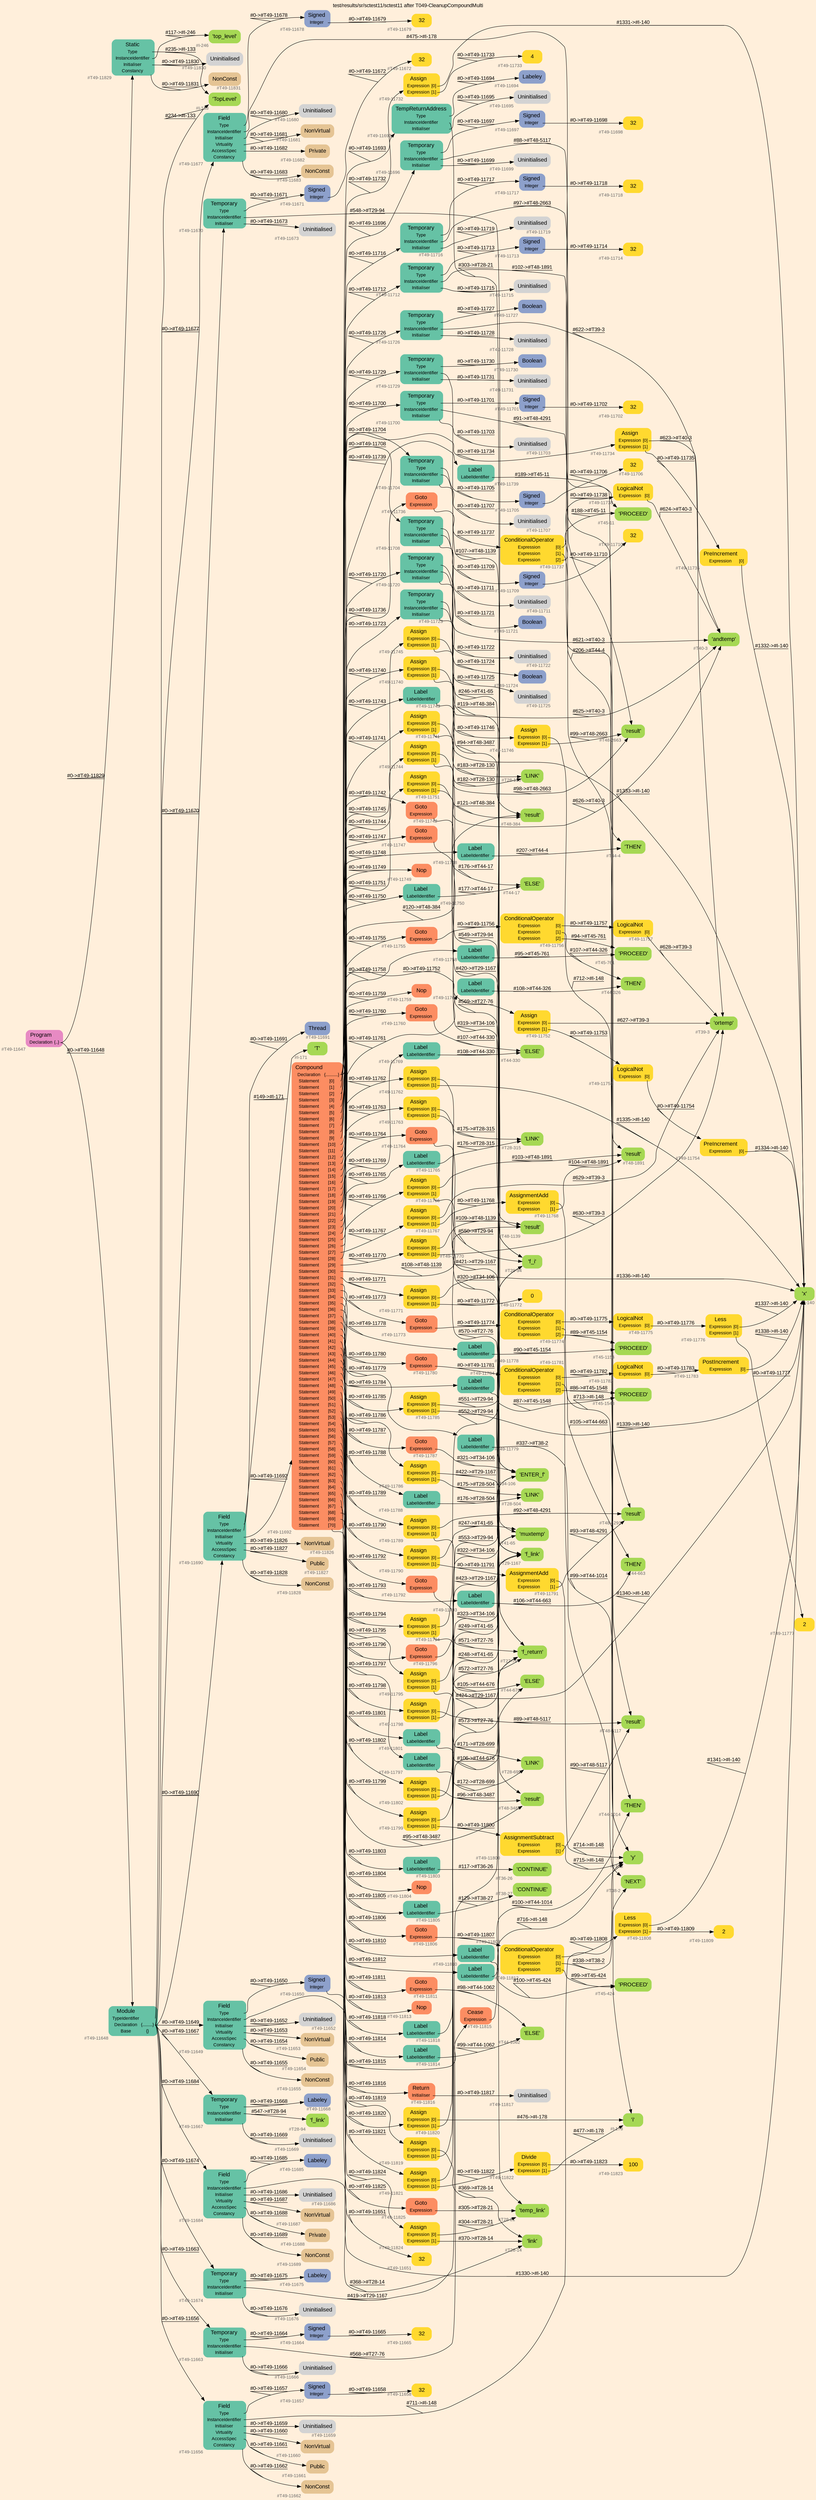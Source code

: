 digraph "test/results/sr/sctest11/sctest11 after T049-CleanupCompoundMulti" {
label = "test/results/sr/sctest11/sctest11 after T049-CleanupCompoundMulti"
labelloc = t
graph [
    rankdir = "LR"
    ranksep = 0.3
    bgcolor = antiquewhite1
    color = black
    fontcolor = black
    fontname = "Arial"
];
node [
    fontname = "Arial"
];
edge [
    fontname = "Arial"
];

// -------------------- node figure --------------------
// -------- block #T49-11647 ----------
"#T49-11647" [
    fillcolor = "/set28/4"
    xlabel = "#T49-11647"
    fontsize = "12"
    fontcolor = grey40
    shape = "plaintext"
    label = <<TABLE BORDER="0" CELLBORDER="0" CELLSPACING="0">
     <TR><TD><FONT COLOR="black" POINT-SIZE="15">Program</FONT></TD></TR>
     <TR><TD><FONT COLOR="black" POINT-SIZE="12">Declaration</FONT></TD><TD PORT="port0"><FONT COLOR="black" POINT-SIZE="12">{..}</FONT></TD></TR>
    </TABLE>>
    style = "rounded,filled"
];

// -------- block #T49-11648 ----------
"#T49-11648" [
    fillcolor = "/set28/1"
    xlabel = "#T49-11648"
    fontsize = "12"
    fontcolor = grey40
    shape = "plaintext"
    label = <<TABLE BORDER="0" CELLBORDER="0" CELLSPACING="0">
     <TR><TD><FONT COLOR="black" POINT-SIZE="15">Module</FONT></TD></TR>
     <TR><TD><FONT COLOR="black" POINT-SIZE="12">TypeIdentifier</FONT></TD><TD PORT="port0"></TD></TR>
     <TR><TD><FONT COLOR="black" POINT-SIZE="12">Declaration</FONT></TD><TD PORT="port1"><FONT COLOR="black" POINT-SIZE="12">{.........}</FONT></TD></TR>
     <TR><TD><FONT COLOR="black" POINT-SIZE="12">Base</FONT></TD><TD PORT="port2"><FONT COLOR="black" POINT-SIZE="12">{}</FONT></TD></TR>
    </TABLE>>
    style = "rounded,filled"
];

// -------- block #I-133 ----------
"#I-133" [
    fillcolor = "/set28/5"
    xlabel = "#I-133"
    fontsize = "12"
    fontcolor = grey40
    shape = "plaintext"
    label = <<TABLE BORDER="0" CELLBORDER="0" CELLSPACING="0">
     <TR><TD><FONT COLOR="black" POINT-SIZE="15">'TopLevel'</FONT></TD></TR>
    </TABLE>>
    style = "rounded,filled"
];

// -------- block #T49-11649 ----------
"#T49-11649" [
    fillcolor = "/set28/1"
    xlabel = "#T49-11649"
    fontsize = "12"
    fontcolor = grey40
    shape = "plaintext"
    label = <<TABLE BORDER="0" CELLBORDER="0" CELLSPACING="0">
     <TR><TD><FONT COLOR="black" POINT-SIZE="15">Field</FONT></TD></TR>
     <TR><TD><FONT COLOR="black" POINT-SIZE="12">Type</FONT></TD><TD PORT="port0"></TD></TR>
     <TR><TD><FONT COLOR="black" POINT-SIZE="12">InstanceIdentifier</FONT></TD><TD PORT="port1"></TD></TR>
     <TR><TD><FONT COLOR="black" POINT-SIZE="12">Initialiser</FONT></TD><TD PORT="port2"></TD></TR>
     <TR><TD><FONT COLOR="black" POINT-SIZE="12">Virtuality</FONT></TD><TD PORT="port3"></TD></TR>
     <TR><TD><FONT COLOR="black" POINT-SIZE="12">AccessSpec</FONT></TD><TD PORT="port4"></TD></TR>
     <TR><TD><FONT COLOR="black" POINT-SIZE="12">Constancy</FONT></TD><TD PORT="port5"></TD></TR>
    </TABLE>>
    style = "rounded,filled"
];

// -------- block #T49-11650 ----------
"#T49-11650" [
    fillcolor = "/set28/3"
    xlabel = "#T49-11650"
    fontsize = "12"
    fontcolor = grey40
    shape = "plaintext"
    label = <<TABLE BORDER="0" CELLBORDER="0" CELLSPACING="0">
     <TR><TD><FONT COLOR="black" POINT-SIZE="15">Signed</FONT></TD></TR>
     <TR><TD><FONT COLOR="black" POINT-SIZE="12">Integer</FONT></TD><TD PORT="port0"></TD></TR>
    </TABLE>>
    style = "rounded,filled"
];

// -------- block #T49-11651 ----------
"#T49-11651" [
    fillcolor = "/set28/6"
    xlabel = "#T49-11651"
    fontsize = "12"
    fontcolor = grey40
    shape = "plaintext"
    label = <<TABLE BORDER="0" CELLBORDER="0" CELLSPACING="0">
     <TR><TD><FONT COLOR="black" POINT-SIZE="15">32</FONT></TD></TR>
    </TABLE>>
    style = "rounded,filled"
];

// -------- block #I-140 ----------
"#I-140" [
    fillcolor = "/set28/5"
    xlabel = "#I-140"
    fontsize = "12"
    fontcolor = grey40
    shape = "plaintext"
    label = <<TABLE BORDER="0" CELLBORDER="0" CELLSPACING="0">
     <TR><TD><FONT COLOR="black" POINT-SIZE="15">'x'</FONT></TD></TR>
    </TABLE>>
    style = "rounded,filled"
];

// -------- block #T49-11652 ----------
"#T49-11652" [
    xlabel = "#T49-11652"
    fontsize = "12"
    fontcolor = grey40
    shape = "plaintext"
    label = <<TABLE BORDER="0" CELLBORDER="0" CELLSPACING="0">
     <TR><TD><FONT COLOR="black" POINT-SIZE="15">Uninitialised</FONT></TD></TR>
    </TABLE>>
    style = "rounded,filled"
];

// -------- block #T49-11653 ----------
"#T49-11653" [
    fillcolor = "/set28/7"
    xlabel = "#T49-11653"
    fontsize = "12"
    fontcolor = grey40
    shape = "plaintext"
    label = <<TABLE BORDER="0" CELLBORDER="0" CELLSPACING="0">
     <TR><TD><FONT COLOR="black" POINT-SIZE="15">NonVirtual</FONT></TD></TR>
    </TABLE>>
    style = "rounded,filled"
];

// -------- block #T49-11654 ----------
"#T49-11654" [
    fillcolor = "/set28/7"
    xlabel = "#T49-11654"
    fontsize = "12"
    fontcolor = grey40
    shape = "plaintext"
    label = <<TABLE BORDER="0" CELLBORDER="0" CELLSPACING="0">
     <TR><TD><FONT COLOR="black" POINT-SIZE="15">Public</FONT></TD></TR>
    </TABLE>>
    style = "rounded,filled"
];

// -------- block #T49-11655 ----------
"#T49-11655" [
    fillcolor = "/set28/7"
    xlabel = "#T49-11655"
    fontsize = "12"
    fontcolor = grey40
    shape = "plaintext"
    label = <<TABLE BORDER="0" CELLBORDER="0" CELLSPACING="0">
     <TR><TD><FONT COLOR="black" POINT-SIZE="15">NonConst</FONT></TD></TR>
    </TABLE>>
    style = "rounded,filled"
];

// -------- block #T49-11656 ----------
"#T49-11656" [
    fillcolor = "/set28/1"
    xlabel = "#T49-11656"
    fontsize = "12"
    fontcolor = grey40
    shape = "plaintext"
    label = <<TABLE BORDER="0" CELLBORDER="0" CELLSPACING="0">
     <TR><TD><FONT COLOR="black" POINT-SIZE="15">Field</FONT></TD></TR>
     <TR><TD><FONT COLOR="black" POINT-SIZE="12">Type</FONT></TD><TD PORT="port0"></TD></TR>
     <TR><TD><FONT COLOR="black" POINT-SIZE="12">InstanceIdentifier</FONT></TD><TD PORT="port1"></TD></TR>
     <TR><TD><FONT COLOR="black" POINT-SIZE="12">Initialiser</FONT></TD><TD PORT="port2"></TD></TR>
     <TR><TD><FONT COLOR="black" POINT-SIZE="12">Virtuality</FONT></TD><TD PORT="port3"></TD></TR>
     <TR><TD><FONT COLOR="black" POINT-SIZE="12">AccessSpec</FONT></TD><TD PORT="port4"></TD></TR>
     <TR><TD><FONT COLOR="black" POINT-SIZE="12">Constancy</FONT></TD><TD PORT="port5"></TD></TR>
    </TABLE>>
    style = "rounded,filled"
];

// -------- block #T49-11657 ----------
"#T49-11657" [
    fillcolor = "/set28/3"
    xlabel = "#T49-11657"
    fontsize = "12"
    fontcolor = grey40
    shape = "plaintext"
    label = <<TABLE BORDER="0" CELLBORDER="0" CELLSPACING="0">
     <TR><TD><FONT COLOR="black" POINT-SIZE="15">Signed</FONT></TD></TR>
     <TR><TD><FONT COLOR="black" POINT-SIZE="12">Integer</FONT></TD><TD PORT="port0"></TD></TR>
    </TABLE>>
    style = "rounded,filled"
];

// -------- block #T49-11658 ----------
"#T49-11658" [
    fillcolor = "/set28/6"
    xlabel = "#T49-11658"
    fontsize = "12"
    fontcolor = grey40
    shape = "plaintext"
    label = <<TABLE BORDER="0" CELLBORDER="0" CELLSPACING="0">
     <TR><TD><FONT COLOR="black" POINT-SIZE="15">32</FONT></TD></TR>
    </TABLE>>
    style = "rounded,filled"
];

// -------- block #I-148 ----------
"#I-148" [
    fillcolor = "/set28/5"
    xlabel = "#I-148"
    fontsize = "12"
    fontcolor = grey40
    shape = "plaintext"
    label = <<TABLE BORDER="0" CELLBORDER="0" CELLSPACING="0">
     <TR><TD><FONT COLOR="black" POINT-SIZE="15">'y'</FONT></TD></TR>
    </TABLE>>
    style = "rounded,filled"
];

// -------- block #T49-11659 ----------
"#T49-11659" [
    xlabel = "#T49-11659"
    fontsize = "12"
    fontcolor = grey40
    shape = "plaintext"
    label = <<TABLE BORDER="0" CELLBORDER="0" CELLSPACING="0">
     <TR><TD><FONT COLOR="black" POINT-SIZE="15">Uninitialised</FONT></TD></TR>
    </TABLE>>
    style = "rounded,filled"
];

// -------- block #T49-11660 ----------
"#T49-11660" [
    fillcolor = "/set28/7"
    xlabel = "#T49-11660"
    fontsize = "12"
    fontcolor = grey40
    shape = "plaintext"
    label = <<TABLE BORDER="0" CELLBORDER="0" CELLSPACING="0">
     <TR><TD><FONT COLOR="black" POINT-SIZE="15">NonVirtual</FONT></TD></TR>
    </TABLE>>
    style = "rounded,filled"
];

// -------- block #T49-11661 ----------
"#T49-11661" [
    fillcolor = "/set28/7"
    xlabel = "#T49-11661"
    fontsize = "12"
    fontcolor = grey40
    shape = "plaintext"
    label = <<TABLE BORDER="0" CELLBORDER="0" CELLSPACING="0">
     <TR><TD><FONT COLOR="black" POINT-SIZE="15">Public</FONT></TD></TR>
    </TABLE>>
    style = "rounded,filled"
];

// -------- block #T49-11662 ----------
"#T49-11662" [
    fillcolor = "/set28/7"
    xlabel = "#T49-11662"
    fontsize = "12"
    fontcolor = grey40
    shape = "plaintext"
    label = <<TABLE BORDER="0" CELLBORDER="0" CELLSPACING="0">
     <TR><TD><FONT COLOR="black" POINT-SIZE="15">NonConst</FONT></TD></TR>
    </TABLE>>
    style = "rounded,filled"
];

// -------- block #T49-11663 ----------
"#T49-11663" [
    fillcolor = "/set28/1"
    xlabel = "#T49-11663"
    fontsize = "12"
    fontcolor = grey40
    shape = "plaintext"
    label = <<TABLE BORDER="0" CELLBORDER="0" CELLSPACING="0">
     <TR><TD><FONT COLOR="black" POINT-SIZE="15">Temporary</FONT></TD></TR>
     <TR><TD><FONT COLOR="black" POINT-SIZE="12">Type</FONT></TD><TD PORT="port0"></TD></TR>
     <TR><TD><FONT COLOR="black" POINT-SIZE="12">InstanceIdentifier</FONT></TD><TD PORT="port1"></TD></TR>
     <TR><TD><FONT COLOR="black" POINT-SIZE="12">Initialiser</FONT></TD><TD PORT="port2"></TD></TR>
    </TABLE>>
    style = "rounded,filled"
];

// -------- block #T49-11664 ----------
"#T49-11664" [
    fillcolor = "/set28/3"
    xlabel = "#T49-11664"
    fontsize = "12"
    fontcolor = grey40
    shape = "plaintext"
    label = <<TABLE BORDER="0" CELLBORDER="0" CELLSPACING="0">
     <TR><TD><FONT COLOR="black" POINT-SIZE="15">Signed</FONT></TD></TR>
     <TR><TD><FONT COLOR="black" POINT-SIZE="12">Integer</FONT></TD><TD PORT="port0"></TD></TR>
    </TABLE>>
    style = "rounded,filled"
];

// -------- block #T49-11665 ----------
"#T49-11665" [
    fillcolor = "/set28/6"
    xlabel = "#T49-11665"
    fontsize = "12"
    fontcolor = grey40
    shape = "plaintext"
    label = <<TABLE BORDER="0" CELLBORDER="0" CELLSPACING="0">
     <TR><TD><FONT COLOR="black" POINT-SIZE="15">32</FONT></TD></TR>
    </TABLE>>
    style = "rounded,filled"
];

// -------- block #T27-76 ----------
"#T27-76" [
    fillcolor = "/set28/5"
    xlabel = "#T27-76"
    fontsize = "12"
    fontcolor = grey40
    shape = "plaintext"
    label = <<TABLE BORDER="0" CELLBORDER="0" CELLSPACING="0">
     <TR><TD><FONT COLOR="black" POINT-SIZE="15">'f_return'</FONT></TD></TR>
    </TABLE>>
    style = "rounded,filled"
];

// -------- block #T49-11666 ----------
"#T49-11666" [
    xlabel = "#T49-11666"
    fontsize = "12"
    fontcolor = grey40
    shape = "plaintext"
    label = <<TABLE BORDER="0" CELLBORDER="0" CELLSPACING="0">
     <TR><TD><FONT COLOR="black" POINT-SIZE="15">Uninitialised</FONT></TD></TR>
    </TABLE>>
    style = "rounded,filled"
];

// -------- block #T49-11667 ----------
"#T49-11667" [
    fillcolor = "/set28/1"
    xlabel = "#T49-11667"
    fontsize = "12"
    fontcolor = grey40
    shape = "plaintext"
    label = <<TABLE BORDER="0" CELLBORDER="0" CELLSPACING="0">
     <TR><TD><FONT COLOR="black" POINT-SIZE="15">Temporary</FONT></TD></TR>
     <TR><TD><FONT COLOR="black" POINT-SIZE="12">Type</FONT></TD><TD PORT="port0"></TD></TR>
     <TR><TD><FONT COLOR="black" POINT-SIZE="12">InstanceIdentifier</FONT></TD><TD PORT="port1"></TD></TR>
     <TR><TD><FONT COLOR="black" POINT-SIZE="12">Initialiser</FONT></TD><TD PORT="port2"></TD></TR>
    </TABLE>>
    style = "rounded,filled"
];

// -------- block #T49-11668 ----------
"#T49-11668" [
    fillcolor = "/set28/3"
    xlabel = "#T49-11668"
    fontsize = "12"
    fontcolor = grey40
    shape = "plaintext"
    label = <<TABLE BORDER="0" CELLBORDER="0" CELLSPACING="0">
     <TR><TD><FONT COLOR="black" POINT-SIZE="15">Labeley</FONT></TD></TR>
    </TABLE>>
    style = "rounded,filled"
];

// -------- block #T28-94 ----------
"#T28-94" [
    fillcolor = "/set28/5"
    xlabel = "#T28-94"
    fontsize = "12"
    fontcolor = grey40
    shape = "plaintext"
    label = <<TABLE BORDER="0" CELLBORDER="0" CELLSPACING="0">
     <TR><TD><FONT COLOR="black" POINT-SIZE="15">'f_link'</FONT></TD></TR>
    </TABLE>>
    style = "rounded,filled"
];

// -------- block #T49-11669 ----------
"#T49-11669" [
    xlabel = "#T49-11669"
    fontsize = "12"
    fontcolor = grey40
    shape = "plaintext"
    label = <<TABLE BORDER="0" CELLBORDER="0" CELLSPACING="0">
     <TR><TD><FONT COLOR="black" POINT-SIZE="15">Uninitialised</FONT></TD></TR>
    </TABLE>>
    style = "rounded,filled"
];

// -------- block #T49-11670 ----------
"#T49-11670" [
    fillcolor = "/set28/1"
    xlabel = "#T49-11670"
    fontsize = "12"
    fontcolor = grey40
    shape = "plaintext"
    label = <<TABLE BORDER="0" CELLBORDER="0" CELLSPACING="0">
     <TR><TD><FONT COLOR="black" POINT-SIZE="15">Temporary</FONT></TD></TR>
     <TR><TD><FONT COLOR="black" POINT-SIZE="12">Type</FONT></TD><TD PORT="port0"></TD></TR>
     <TR><TD><FONT COLOR="black" POINT-SIZE="12">InstanceIdentifier</FONT></TD><TD PORT="port1"></TD></TR>
     <TR><TD><FONT COLOR="black" POINT-SIZE="12">Initialiser</FONT></TD><TD PORT="port2"></TD></TR>
    </TABLE>>
    style = "rounded,filled"
];

// -------- block #T49-11671 ----------
"#T49-11671" [
    fillcolor = "/set28/3"
    xlabel = "#T49-11671"
    fontsize = "12"
    fontcolor = grey40
    shape = "plaintext"
    label = <<TABLE BORDER="0" CELLBORDER="0" CELLSPACING="0">
     <TR><TD><FONT COLOR="black" POINT-SIZE="15">Signed</FONT></TD></TR>
     <TR><TD><FONT COLOR="black" POINT-SIZE="12">Integer</FONT></TD><TD PORT="port0"></TD></TR>
    </TABLE>>
    style = "rounded,filled"
];

// -------- block #T49-11672 ----------
"#T49-11672" [
    fillcolor = "/set28/6"
    xlabel = "#T49-11672"
    fontsize = "12"
    fontcolor = grey40
    shape = "plaintext"
    label = <<TABLE BORDER="0" CELLBORDER="0" CELLSPACING="0">
     <TR><TD><FONT COLOR="black" POINT-SIZE="15">32</FONT></TD></TR>
    </TABLE>>
    style = "rounded,filled"
];

// -------- block #T29-94 ----------
"#T29-94" [
    fillcolor = "/set28/5"
    xlabel = "#T29-94"
    fontsize = "12"
    fontcolor = grey40
    shape = "plaintext"
    label = <<TABLE BORDER="0" CELLBORDER="0" CELLSPACING="0">
     <TR><TD><FONT COLOR="black" POINT-SIZE="15">'f_i'</FONT></TD></TR>
    </TABLE>>
    style = "rounded,filled"
];

// -------- block #T49-11673 ----------
"#T49-11673" [
    xlabel = "#T49-11673"
    fontsize = "12"
    fontcolor = grey40
    shape = "plaintext"
    label = <<TABLE BORDER="0" CELLBORDER="0" CELLSPACING="0">
     <TR><TD><FONT COLOR="black" POINT-SIZE="15">Uninitialised</FONT></TD></TR>
    </TABLE>>
    style = "rounded,filled"
];

// -------- block #T49-11674 ----------
"#T49-11674" [
    fillcolor = "/set28/1"
    xlabel = "#T49-11674"
    fontsize = "12"
    fontcolor = grey40
    shape = "plaintext"
    label = <<TABLE BORDER="0" CELLBORDER="0" CELLSPACING="0">
     <TR><TD><FONT COLOR="black" POINT-SIZE="15">Temporary</FONT></TD></TR>
     <TR><TD><FONT COLOR="black" POINT-SIZE="12">Type</FONT></TD><TD PORT="port0"></TD></TR>
     <TR><TD><FONT COLOR="black" POINT-SIZE="12">InstanceIdentifier</FONT></TD><TD PORT="port1"></TD></TR>
     <TR><TD><FONT COLOR="black" POINT-SIZE="12">Initialiser</FONT></TD><TD PORT="port2"></TD></TR>
    </TABLE>>
    style = "rounded,filled"
];

// -------- block #T49-11675 ----------
"#T49-11675" [
    fillcolor = "/set28/3"
    xlabel = "#T49-11675"
    fontsize = "12"
    fontcolor = grey40
    shape = "plaintext"
    label = <<TABLE BORDER="0" CELLBORDER="0" CELLSPACING="0">
     <TR><TD><FONT COLOR="black" POINT-SIZE="15">Labeley</FONT></TD></TR>
    </TABLE>>
    style = "rounded,filled"
];

// -------- block #T29-1167 ----------
"#T29-1167" [
    fillcolor = "/set28/5"
    xlabel = "#T29-1167"
    fontsize = "12"
    fontcolor = grey40
    shape = "plaintext"
    label = <<TABLE BORDER="0" CELLBORDER="0" CELLSPACING="0">
     <TR><TD><FONT COLOR="black" POINT-SIZE="15">'f_link'</FONT></TD></TR>
    </TABLE>>
    style = "rounded,filled"
];

// -------- block #T49-11676 ----------
"#T49-11676" [
    xlabel = "#T49-11676"
    fontsize = "12"
    fontcolor = grey40
    shape = "plaintext"
    label = <<TABLE BORDER="0" CELLBORDER="0" CELLSPACING="0">
     <TR><TD><FONT COLOR="black" POINT-SIZE="15">Uninitialised</FONT></TD></TR>
    </TABLE>>
    style = "rounded,filled"
];

// -------- block #T49-11677 ----------
"#T49-11677" [
    fillcolor = "/set28/1"
    xlabel = "#T49-11677"
    fontsize = "12"
    fontcolor = grey40
    shape = "plaintext"
    label = <<TABLE BORDER="0" CELLBORDER="0" CELLSPACING="0">
     <TR><TD><FONT COLOR="black" POINT-SIZE="15">Field</FONT></TD></TR>
     <TR><TD><FONT COLOR="black" POINT-SIZE="12">Type</FONT></TD><TD PORT="port0"></TD></TR>
     <TR><TD><FONT COLOR="black" POINT-SIZE="12">InstanceIdentifier</FONT></TD><TD PORT="port1"></TD></TR>
     <TR><TD><FONT COLOR="black" POINT-SIZE="12">Initialiser</FONT></TD><TD PORT="port2"></TD></TR>
     <TR><TD><FONT COLOR="black" POINT-SIZE="12">Virtuality</FONT></TD><TD PORT="port3"></TD></TR>
     <TR><TD><FONT COLOR="black" POINT-SIZE="12">AccessSpec</FONT></TD><TD PORT="port4"></TD></TR>
     <TR><TD><FONT COLOR="black" POINT-SIZE="12">Constancy</FONT></TD><TD PORT="port5"></TD></TR>
    </TABLE>>
    style = "rounded,filled"
];

// -------- block #T49-11678 ----------
"#T49-11678" [
    fillcolor = "/set28/3"
    xlabel = "#T49-11678"
    fontsize = "12"
    fontcolor = grey40
    shape = "plaintext"
    label = <<TABLE BORDER="0" CELLBORDER="0" CELLSPACING="0">
     <TR><TD><FONT COLOR="black" POINT-SIZE="15">Signed</FONT></TD></TR>
     <TR><TD><FONT COLOR="black" POINT-SIZE="12">Integer</FONT></TD><TD PORT="port0"></TD></TR>
    </TABLE>>
    style = "rounded,filled"
];

// -------- block #T49-11679 ----------
"#T49-11679" [
    fillcolor = "/set28/6"
    xlabel = "#T49-11679"
    fontsize = "12"
    fontcolor = grey40
    shape = "plaintext"
    label = <<TABLE BORDER="0" CELLBORDER="0" CELLSPACING="0">
     <TR><TD><FONT COLOR="black" POINT-SIZE="15">32</FONT></TD></TR>
    </TABLE>>
    style = "rounded,filled"
];

// -------- block #I-178 ----------
"#I-178" [
    fillcolor = "/set28/5"
    xlabel = "#I-178"
    fontsize = "12"
    fontcolor = grey40
    shape = "plaintext"
    label = <<TABLE BORDER="0" CELLBORDER="0" CELLSPACING="0">
     <TR><TD><FONT COLOR="black" POINT-SIZE="15">'i'</FONT></TD></TR>
    </TABLE>>
    style = "rounded,filled"
];

// -------- block #T49-11680 ----------
"#T49-11680" [
    xlabel = "#T49-11680"
    fontsize = "12"
    fontcolor = grey40
    shape = "plaintext"
    label = <<TABLE BORDER="0" CELLBORDER="0" CELLSPACING="0">
     <TR><TD><FONT COLOR="black" POINT-SIZE="15">Uninitialised</FONT></TD></TR>
    </TABLE>>
    style = "rounded,filled"
];

// -------- block #T49-11681 ----------
"#T49-11681" [
    fillcolor = "/set28/7"
    xlabel = "#T49-11681"
    fontsize = "12"
    fontcolor = grey40
    shape = "plaintext"
    label = <<TABLE BORDER="0" CELLBORDER="0" CELLSPACING="0">
     <TR><TD><FONT COLOR="black" POINT-SIZE="15">NonVirtual</FONT></TD></TR>
    </TABLE>>
    style = "rounded,filled"
];

// -------- block #T49-11682 ----------
"#T49-11682" [
    fillcolor = "/set28/7"
    xlabel = "#T49-11682"
    fontsize = "12"
    fontcolor = grey40
    shape = "plaintext"
    label = <<TABLE BORDER="0" CELLBORDER="0" CELLSPACING="0">
     <TR><TD><FONT COLOR="black" POINT-SIZE="15">Private</FONT></TD></TR>
    </TABLE>>
    style = "rounded,filled"
];

// -------- block #T49-11683 ----------
"#T49-11683" [
    fillcolor = "/set28/7"
    xlabel = "#T49-11683"
    fontsize = "12"
    fontcolor = grey40
    shape = "plaintext"
    label = <<TABLE BORDER="0" CELLBORDER="0" CELLSPACING="0">
     <TR><TD><FONT COLOR="black" POINT-SIZE="15">NonConst</FONT></TD></TR>
    </TABLE>>
    style = "rounded,filled"
];

// -------- block #T49-11684 ----------
"#T49-11684" [
    fillcolor = "/set28/1"
    xlabel = "#T49-11684"
    fontsize = "12"
    fontcolor = grey40
    shape = "plaintext"
    label = <<TABLE BORDER="0" CELLBORDER="0" CELLSPACING="0">
     <TR><TD><FONT COLOR="black" POINT-SIZE="15">Field</FONT></TD></TR>
     <TR><TD><FONT COLOR="black" POINT-SIZE="12">Type</FONT></TD><TD PORT="port0"></TD></TR>
     <TR><TD><FONT COLOR="black" POINT-SIZE="12">InstanceIdentifier</FONT></TD><TD PORT="port1"></TD></TR>
     <TR><TD><FONT COLOR="black" POINT-SIZE="12">Initialiser</FONT></TD><TD PORT="port2"></TD></TR>
     <TR><TD><FONT COLOR="black" POINT-SIZE="12">Virtuality</FONT></TD><TD PORT="port3"></TD></TR>
     <TR><TD><FONT COLOR="black" POINT-SIZE="12">AccessSpec</FONT></TD><TD PORT="port4"></TD></TR>
     <TR><TD><FONT COLOR="black" POINT-SIZE="12">Constancy</FONT></TD><TD PORT="port5"></TD></TR>
    </TABLE>>
    style = "rounded,filled"
];

// -------- block #T49-11685 ----------
"#T49-11685" [
    fillcolor = "/set28/3"
    xlabel = "#T49-11685"
    fontsize = "12"
    fontcolor = grey40
    shape = "plaintext"
    label = <<TABLE BORDER="0" CELLBORDER="0" CELLSPACING="0">
     <TR><TD><FONT COLOR="black" POINT-SIZE="15">Labeley</FONT></TD></TR>
    </TABLE>>
    style = "rounded,filled"
];

// -------- block #T28-14 ----------
"#T28-14" [
    fillcolor = "/set28/5"
    xlabel = "#T28-14"
    fontsize = "12"
    fontcolor = grey40
    shape = "plaintext"
    label = <<TABLE BORDER="0" CELLBORDER="0" CELLSPACING="0">
     <TR><TD><FONT COLOR="black" POINT-SIZE="15">'link'</FONT></TD></TR>
    </TABLE>>
    style = "rounded,filled"
];

// -------- block #T49-11686 ----------
"#T49-11686" [
    xlabel = "#T49-11686"
    fontsize = "12"
    fontcolor = grey40
    shape = "plaintext"
    label = <<TABLE BORDER="0" CELLBORDER="0" CELLSPACING="0">
     <TR><TD><FONT COLOR="black" POINT-SIZE="15">Uninitialised</FONT></TD></TR>
    </TABLE>>
    style = "rounded,filled"
];

// -------- block #T49-11687 ----------
"#T49-11687" [
    fillcolor = "/set28/7"
    xlabel = "#T49-11687"
    fontsize = "12"
    fontcolor = grey40
    shape = "plaintext"
    label = <<TABLE BORDER="0" CELLBORDER="0" CELLSPACING="0">
     <TR><TD><FONT COLOR="black" POINT-SIZE="15">NonVirtual</FONT></TD></TR>
    </TABLE>>
    style = "rounded,filled"
];

// -------- block #T49-11688 ----------
"#T49-11688" [
    fillcolor = "/set28/7"
    xlabel = "#T49-11688"
    fontsize = "12"
    fontcolor = grey40
    shape = "plaintext"
    label = <<TABLE BORDER="0" CELLBORDER="0" CELLSPACING="0">
     <TR><TD><FONT COLOR="black" POINT-SIZE="15">Private</FONT></TD></TR>
    </TABLE>>
    style = "rounded,filled"
];

// -------- block #T49-11689 ----------
"#T49-11689" [
    fillcolor = "/set28/7"
    xlabel = "#T49-11689"
    fontsize = "12"
    fontcolor = grey40
    shape = "plaintext"
    label = <<TABLE BORDER="0" CELLBORDER="0" CELLSPACING="0">
     <TR><TD><FONT COLOR="black" POINT-SIZE="15">NonConst</FONT></TD></TR>
    </TABLE>>
    style = "rounded,filled"
];

// -------- block #T49-11690 ----------
"#T49-11690" [
    fillcolor = "/set28/1"
    xlabel = "#T49-11690"
    fontsize = "12"
    fontcolor = grey40
    shape = "plaintext"
    label = <<TABLE BORDER="0" CELLBORDER="0" CELLSPACING="0">
     <TR><TD><FONT COLOR="black" POINT-SIZE="15">Field</FONT></TD></TR>
     <TR><TD><FONT COLOR="black" POINT-SIZE="12">Type</FONT></TD><TD PORT="port0"></TD></TR>
     <TR><TD><FONT COLOR="black" POINT-SIZE="12">InstanceIdentifier</FONT></TD><TD PORT="port1"></TD></TR>
     <TR><TD><FONT COLOR="black" POINT-SIZE="12">Initialiser</FONT></TD><TD PORT="port2"></TD></TR>
     <TR><TD><FONT COLOR="black" POINT-SIZE="12">Virtuality</FONT></TD><TD PORT="port3"></TD></TR>
     <TR><TD><FONT COLOR="black" POINT-SIZE="12">AccessSpec</FONT></TD><TD PORT="port4"></TD></TR>
     <TR><TD><FONT COLOR="black" POINT-SIZE="12">Constancy</FONT></TD><TD PORT="port5"></TD></TR>
    </TABLE>>
    style = "rounded,filled"
];

// -------- block #T49-11691 ----------
"#T49-11691" [
    fillcolor = "/set28/3"
    xlabel = "#T49-11691"
    fontsize = "12"
    fontcolor = grey40
    shape = "plaintext"
    label = <<TABLE BORDER="0" CELLBORDER="0" CELLSPACING="0">
     <TR><TD><FONT COLOR="black" POINT-SIZE="15">Thread</FONT></TD></TR>
    </TABLE>>
    style = "rounded,filled"
];

// -------- block #I-171 ----------
"#I-171" [
    fillcolor = "/set28/5"
    xlabel = "#I-171"
    fontsize = "12"
    fontcolor = grey40
    shape = "plaintext"
    label = <<TABLE BORDER="0" CELLBORDER="0" CELLSPACING="0">
     <TR><TD><FONT COLOR="black" POINT-SIZE="15">'T'</FONT></TD></TR>
    </TABLE>>
    style = "rounded,filled"
];

// -------- block #T49-11692 ----------
"#T49-11692" [
    fillcolor = "/set28/2"
    xlabel = "#T49-11692"
    fontsize = "12"
    fontcolor = grey40
    shape = "plaintext"
    label = <<TABLE BORDER="0" CELLBORDER="0" CELLSPACING="0">
     <TR><TD><FONT COLOR="black" POINT-SIZE="15">Compound</FONT></TD></TR>
     <TR><TD><FONT COLOR="black" POINT-SIZE="12">Declaration</FONT></TD><TD PORT="port0"><FONT COLOR="black" POINT-SIZE="12">{...........}</FONT></TD></TR>
     <TR><TD><FONT COLOR="black" POINT-SIZE="12">Statement</FONT></TD><TD PORT="port1"><FONT COLOR="black" POINT-SIZE="12">[0]</FONT></TD></TR>
     <TR><TD><FONT COLOR="black" POINT-SIZE="12">Statement</FONT></TD><TD PORT="port2"><FONT COLOR="black" POINT-SIZE="12">[1]</FONT></TD></TR>
     <TR><TD><FONT COLOR="black" POINT-SIZE="12">Statement</FONT></TD><TD PORT="port3"><FONT COLOR="black" POINT-SIZE="12">[2]</FONT></TD></TR>
     <TR><TD><FONT COLOR="black" POINT-SIZE="12">Statement</FONT></TD><TD PORT="port4"><FONT COLOR="black" POINT-SIZE="12">[3]</FONT></TD></TR>
     <TR><TD><FONT COLOR="black" POINT-SIZE="12">Statement</FONT></TD><TD PORT="port5"><FONT COLOR="black" POINT-SIZE="12">[4]</FONT></TD></TR>
     <TR><TD><FONT COLOR="black" POINT-SIZE="12">Statement</FONT></TD><TD PORT="port6"><FONT COLOR="black" POINT-SIZE="12">[5]</FONT></TD></TR>
     <TR><TD><FONT COLOR="black" POINT-SIZE="12">Statement</FONT></TD><TD PORT="port7"><FONT COLOR="black" POINT-SIZE="12">[6]</FONT></TD></TR>
     <TR><TD><FONT COLOR="black" POINT-SIZE="12">Statement</FONT></TD><TD PORT="port8"><FONT COLOR="black" POINT-SIZE="12">[7]</FONT></TD></TR>
     <TR><TD><FONT COLOR="black" POINT-SIZE="12">Statement</FONT></TD><TD PORT="port9"><FONT COLOR="black" POINT-SIZE="12">[8]</FONT></TD></TR>
     <TR><TD><FONT COLOR="black" POINT-SIZE="12">Statement</FONT></TD><TD PORT="port10"><FONT COLOR="black" POINT-SIZE="12">[9]</FONT></TD></TR>
     <TR><TD><FONT COLOR="black" POINT-SIZE="12">Statement</FONT></TD><TD PORT="port11"><FONT COLOR="black" POINT-SIZE="12">[10]</FONT></TD></TR>
     <TR><TD><FONT COLOR="black" POINT-SIZE="12">Statement</FONT></TD><TD PORT="port12"><FONT COLOR="black" POINT-SIZE="12">[11]</FONT></TD></TR>
     <TR><TD><FONT COLOR="black" POINT-SIZE="12">Statement</FONT></TD><TD PORT="port13"><FONT COLOR="black" POINT-SIZE="12">[12]</FONT></TD></TR>
     <TR><TD><FONT COLOR="black" POINT-SIZE="12">Statement</FONT></TD><TD PORT="port14"><FONT COLOR="black" POINT-SIZE="12">[13]</FONT></TD></TR>
     <TR><TD><FONT COLOR="black" POINT-SIZE="12">Statement</FONT></TD><TD PORT="port15"><FONT COLOR="black" POINT-SIZE="12">[14]</FONT></TD></TR>
     <TR><TD><FONT COLOR="black" POINT-SIZE="12">Statement</FONT></TD><TD PORT="port16"><FONT COLOR="black" POINT-SIZE="12">[15]</FONT></TD></TR>
     <TR><TD><FONT COLOR="black" POINT-SIZE="12">Statement</FONT></TD><TD PORT="port17"><FONT COLOR="black" POINT-SIZE="12">[16]</FONT></TD></TR>
     <TR><TD><FONT COLOR="black" POINT-SIZE="12">Statement</FONT></TD><TD PORT="port18"><FONT COLOR="black" POINT-SIZE="12">[17]</FONT></TD></TR>
     <TR><TD><FONT COLOR="black" POINT-SIZE="12">Statement</FONT></TD><TD PORT="port19"><FONT COLOR="black" POINT-SIZE="12">[18]</FONT></TD></TR>
     <TR><TD><FONT COLOR="black" POINT-SIZE="12">Statement</FONT></TD><TD PORT="port20"><FONT COLOR="black" POINT-SIZE="12">[19]</FONT></TD></TR>
     <TR><TD><FONT COLOR="black" POINT-SIZE="12">Statement</FONT></TD><TD PORT="port21"><FONT COLOR="black" POINT-SIZE="12">[20]</FONT></TD></TR>
     <TR><TD><FONT COLOR="black" POINT-SIZE="12">Statement</FONT></TD><TD PORT="port22"><FONT COLOR="black" POINT-SIZE="12">[21]</FONT></TD></TR>
     <TR><TD><FONT COLOR="black" POINT-SIZE="12">Statement</FONT></TD><TD PORT="port23"><FONT COLOR="black" POINT-SIZE="12">[22]</FONT></TD></TR>
     <TR><TD><FONT COLOR="black" POINT-SIZE="12">Statement</FONT></TD><TD PORT="port24"><FONT COLOR="black" POINT-SIZE="12">[23]</FONT></TD></TR>
     <TR><TD><FONT COLOR="black" POINT-SIZE="12">Statement</FONT></TD><TD PORT="port25"><FONT COLOR="black" POINT-SIZE="12">[24]</FONT></TD></TR>
     <TR><TD><FONT COLOR="black" POINT-SIZE="12">Statement</FONT></TD><TD PORT="port26"><FONT COLOR="black" POINT-SIZE="12">[25]</FONT></TD></TR>
     <TR><TD><FONT COLOR="black" POINT-SIZE="12">Statement</FONT></TD><TD PORT="port27"><FONT COLOR="black" POINT-SIZE="12">[26]</FONT></TD></TR>
     <TR><TD><FONT COLOR="black" POINT-SIZE="12">Statement</FONT></TD><TD PORT="port28"><FONT COLOR="black" POINT-SIZE="12">[27]</FONT></TD></TR>
     <TR><TD><FONT COLOR="black" POINT-SIZE="12">Statement</FONT></TD><TD PORT="port29"><FONT COLOR="black" POINT-SIZE="12">[28]</FONT></TD></TR>
     <TR><TD><FONT COLOR="black" POINT-SIZE="12">Statement</FONT></TD><TD PORT="port30"><FONT COLOR="black" POINT-SIZE="12">[29]</FONT></TD></TR>
     <TR><TD><FONT COLOR="black" POINT-SIZE="12">Statement</FONT></TD><TD PORT="port31"><FONT COLOR="black" POINT-SIZE="12">[30]</FONT></TD></TR>
     <TR><TD><FONT COLOR="black" POINT-SIZE="12">Statement</FONT></TD><TD PORT="port32"><FONT COLOR="black" POINT-SIZE="12">[31]</FONT></TD></TR>
     <TR><TD><FONT COLOR="black" POINT-SIZE="12">Statement</FONT></TD><TD PORT="port33"><FONT COLOR="black" POINT-SIZE="12">[32]</FONT></TD></TR>
     <TR><TD><FONT COLOR="black" POINT-SIZE="12">Statement</FONT></TD><TD PORT="port34"><FONT COLOR="black" POINT-SIZE="12">[33]</FONT></TD></TR>
     <TR><TD><FONT COLOR="black" POINT-SIZE="12">Statement</FONT></TD><TD PORT="port35"><FONT COLOR="black" POINT-SIZE="12">[34]</FONT></TD></TR>
     <TR><TD><FONT COLOR="black" POINT-SIZE="12">Statement</FONT></TD><TD PORT="port36"><FONT COLOR="black" POINT-SIZE="12">[35]</FONT></TD></TR>
     <TR><TD><FONT COLOR="black" POINT-SIZE="12">Statement</FONT></TD><TD PORT="port37"><FONT COLOR="black" POINT-SIZE="12">[36]</FONT></TD></TR>
     <TR><TD><FONT COLOR="black" POINT-SIZE="12">Statement</FONT></TD><TD PORT="port38"><FONT COLOR="black" POINT-SIZE="12">[37]</FONT></TD></TR>
     <TR><TD><FONT COLOR="black" POINT-SIZE="12">Statement</FONT></TD><TD PORT="port39"><FONT COLOR="black" POINT-SIZE="12">[38]</FONT></TD></TR>
     <TR><TD><FONT COLOR="black" POINT-SIZE="12">Statement</FONT></TD><TD PORT="port40"><FONT COLOR="black" POINT-SIZE="12">[39]</FONT></TD></TR>
     <TR><TD><FONT COLOR="black" POINT-SIZE="12">Statement</FONT></TD><TD PORT="port41"><FONT COLOR="black" POINT-SIZE="12">[40]</FONT></TD></TR>
     <TR><TD><FONT COLOR="black" POINT-SIZE="12">Statement</FONT></TD><TD PORT="port42"><FONT COLOR="black" POINT-SIZE="12">[41]</FONT></TD></TR>
     <TR><TD><FONT COLOR="black" POINT-SIZE="12">Statement</FONT></TD><TD PORT="port43"><FONT COLOR="black" POINT-SIZE="12">[42]</FONT></TD></TR>
     <TR><TD><FONT COLOR="black" POINT-SIZE="12">Statement</FONT></TD><TD PORT="port44"><FONT COLOR="black" POINT-SIZE="12">[43]</FONT></TD></TR>
     <TR><TD><FONT COLOR="black" POINT-SIZE="12">Statement</FONT></TD><TD PORT="port45"><FONT COLOR="black" POINT-SIZE="12">[44]</FONT></TD></TR>
     <TR><TD><FONT COLOR="black" POINT-SIZE="12">Statement</FONT></TD><TD PORT="port46"><FONT COLOR="black" POINT-SIZE="12">[45]</FONT></TD></TR>
     <TR><TD><FONT COLOR="black" POINT-SIZE="12">Statement</FONT></TD><TD PORT="port47"><FONT COLOR="black" POINT-SIZE="12">[46]</FONT></TD></TR>
     <TR><TD><FONT COLOR="black" POINT-SIZE="12">Statement</FONT></TD><TD PORT="port48"><FONT COLOR="black" POINT-SIZE="12">[47]</FONT></TD></TR>
     <TR><TD><FONT COLOR="black" POINT-SIZE="12">Statement</FONT></TD><TD PORT="port49"><FONT COLOR="black" POINT-SIZE="12">[48]</FONT></TD></TR>
     <TR><TD><FONT COLOR="black" POINT-SIZE="12">Statement</FONT></TD><TD PORT="port50"><FONT COLOR="black" POINT-SIZE="12">[49]</FONT></TD></TR>
     <TR><TD><FONT COLOR="black" POINT-SIZE="12">Statement</FONT></TD><TD PORT="port51"><FONT COLOR="black" POINT-SIZE="12">[50]</FONT></TD></TR>
     <TR><TD><FONT COLOR="black" POINT-SIZE="12">Statement</FONT></TD><TD PORT="port52"><FONT COLOR="black" POINT-SIZE="12">[51]</FONT></TD></TR>
     <TR><TD><FONT COLOR="black" POINT-SIZE="12">Statement</FONT></TD><TD PORT="port53"><FONT COLOR="black" POINT-SIZE="12">[52]</FONT></TD></TR>
     <TR><TD><FONT COLOR="black" POINT-SIZE="12">Statement</FONT></TD><TD PORT="port54"><FONT COLOR="black" POINT-SIZE="12">[53]</FONT></TD></TR>
     <TR><TD><FONT COLOR="black" POINT-SIZE="12">Statement</FONT></TD><TD PORT="port55"><FONT COLOR="black" POINT-SIZE="12">[54]</FONT></TD></TR>
     <TR><TD><FONT COLOR="black" POINT-SIZE="12">Statement</FONT></TD><TD PORT="port56"><FONT COLOR="black" POINT-SIZE="12">[55]</FONT></TD></TR>
     <TR><TD><FONT COLOR="black" POINT-SIZE="12">Statement</FONT></TD><TD PORT="port57"><FONT COLOR="black" POINT-SIZE="12">[56]</FONT></TD></TR>
     <TR><TD><FONT COLOR="black" POINT-SIZE="12">Statement</FONT></TD><TD PORT="port58"><FONT COLOR="black" POINT-SIZE="12">[57]</FONT></TD></TR>
     <TR><TD><FONT COLOR="black" POINT-SIZE="12">Statement</FONT></TD><TD PORT="port59"><FONT COLOR="black" POINT-SIZE="12">[58]</FONT></TD></TR>
     <TR><TD><FONT COLOR="black" POINT-SIZE="12">Statement</FONT></TD><TD PORT="port60"><FONT COLOR="black" POINT-SIZE="12">[59]</FONT></TD></TR>
     <TR><TD><FONT COLOR="black" POINT-SIZE="12">Statement</FONT></TD><TD PORT="port61"><FONT COLOR="black" POINT-SIZE="12">[60]</FONT></TD></TR>
     <TR><TD><FONT COLOR="black" POINT-SIZE="12">Statement</FONT></TD><TD PORT="port62"><FONT COLOR="black" POINT-SIZE="12">[61]</FONT></TD></TR>
     <TR><TD><FONT COLOR="black" POINT-SIZE="12">Statement</FONT></TD><TD PORT="port63"><FONT COLOR="black" POINT-SIZE="12">[62]</FONT></TD></TR>
     <TR><TD><FONT COLOR="black" POINT-SIZE="12">Statement</FONT></TD><TD PORT="port64"><FONT COLOR="black" POINT-SIZE="12">[63]</FONT></TD></TR>
     <TR><TD><FONT COLOR="black" POINT-SIZE="12">Statement</FONT></TD><TD PORT="port65"><FONT COLOR="black" POINT-SIZE="12">[64]</FONT></TD></TR>
     <TR><TD><FONT COLOR="black" POINT-SIZE="12">Statement</FONT></TD><TD PORT="port66"><FONT COLOR="black" POINT-SIZE="12">[65]</FONT></TD></TR>
     <TR><TD><FONT COLOR="black" POINT-SIZE="12">Statement</FONT></TD><TD PORT="port67"><FONT COLOR="black" POINT-SIZE="12">[66]</FONT></TD></TR>
     <TR><TD><FONT COLOR="black" POINT-SIZE="12">Statement</FONT></TD><TD PORT="port68"><FONT COLOR="black" POINT-SIZE="12">[67]</FONT></TD></TR>
     <TR><TD><FONT COLOR="black" POINT-SIZE="12">Statement</FONT></TD><TD PORT="port69"><FONT COLOR="black" POINT-SIZE="12">[68]</FONT></TD></TR>
     <TR><TD><FONT COLOR="black" POINT-SIZE="12">Statement</FONT></TD><TD PORT="port70"><FONT COLOR="black" POINT-SIZE="12">[69]</FONT></TD></TR>
     <TR><TD><FONT COLOR="black" POINT-SIZE="12">Statement</FONT></TD><TD PORT="port71"><FONT COLOR="black" POINT-SIZE="12">[70]</FONT></TD></TR>
    </TABLE>>
    style = "rounded,filled"
];

// -------- block #T49-11693 ----------
"#T49-11693" [
    fillcolor = "/set28/1"
    xlabel = "#T49-11693"
    fontsize = "12"
    fontcolor = grey40
    shape = "plaintext"
    label = <<TABLE BORDER="0" CELLBORDER="0" CELLSPACING="0">
     <TR><TD><FONT COLOR="black" POINT-SIZE="15">TempReturnAddress</FONT></TD></TR>
     <TR><TD><FONT COLOR="black" POINT-SIZE="12">Type</FONT></TD><TD PORT="port0"></TD></TR>
     <TR><TD><FONT COLOR="black" POINT-SIZE="12">InstanceIdentifier</FONT></TD><TD PORT="port1"></TD></TR>
     <TR><TD><FONT COLOR="black" POINT-SIZE="12">Initialiser</FONT></TD><TD PORT="port2"></TD></TR>
    </TABLE>>
    style = "rounded,filled"
];

// -------- block #T49-11694 ----------
"#T49-11694" [
    fillcolor = "/set28/3"
    xlabel = "#T49-11694"
    fontsize = "12"
    fontcolor = grey40
    shape = "plaintext"
    label = <<TABLE BORDER="0" CELLBORDER="0" CELLSPACING="0">
     <TR><TD><FONT COLOR="black" POINT-SIZE="15">Labeley</FONT></TD></TR>
    </TABLE>>
    style = "rounded,filled"
];

// -------- block #T28-21 ----------
"#T28-21" [
    fillcolor = "/set28/5"
    xlabel = "#T28-21"
    fontsize = "12"
    fontcolor = grey40
    shape = "plaintext"
    label = <<TABLE BORDER="0" CELLBORDER="0" CELLSPACING="0">
     <TR><TD><FONT COLOR="black" POINT-SIZE="15">'temp_link'</FONT></TD></TR>
    </TABLE>>
    style = "rounded,filled"
];

// -------- block #T49-11695 ----------
"#T49-11695" [
    xlabel = "#T49-11695"
    fontsize = "12"
    fontcolor = grey40
    shape = "plaintext"
    label = <<TABLE BORDER="0" CELLBORDER="0" CELLSPACING="0">
     <TR><TD><FONT COLOR="black" POINT-SIZE="15">Uninitialised</FONT></TD></TR>
    </TABLE>>
    style = "rounded,filled"
];

// -------- block #T49-11696 ----------
"#T49-11696" [
    fillcolor = "/set28/1"
    xlabel = "#T49-11696"
    fontsize = "12"
    fontcolor = grey40
    shape = "plaintext"
    label = <<TABLE BORDER="0" CELLBORDER="0" CELLSPACING="0">
     <TR><TD><FONT COLOR="black" POINT-SIZE="15">Temporary</FONT></TD></TR>
     <TR><TD><FONT COLOR="black" POINT-SIZE="12">Type</FONT></TD><TD PORT="port0"></TD></TR>
     <TR><TD><FONT COLOR="black" POINT-SIZE="12">InstanceIdentifier</FONT></TD><TD PORT="port1"></TD></TR>
     <TR><TD><FONT COLOR="black" POINT-SIZE="12">Initialiser</FONT></TD><TD PORT="port2"></TD></TR>
    </TABLE>>
    style = "rounded,filled"
];

// -------- block #T49-11697 ----------
"#T49-11697" [
    fillcolor = "/set28/3"
    xlabel = "#T49-11697"
    fontsize = "12"
    fontcolor = grey40
    shape = "plaintext"
    label = <<TABLE BORDER="0" CELLBORDER="0" CELLSPACING="0">
     <TR><TD><FONT COLOR="black" POINT-SIZE="15">Signed</FONT></TD></TR>
     <TR><TD><FONT COLOR="black" POINT-SIZE="12">Integer</FONT></TD><TD PORT="port0"></TD></TR>
    </TABLE>>
    style = "rounded,filled"
];

// -------- block #T49-11698 ----------
"#T49-11698" [
    fillcolor = "/set28/6"
    xlabel = "#T49-11698"
    fontsize = "12"
    fontcolor = grey40
    shape = "plaintext"
    label = <<TABLE BORDER="0" CELLBORDER="0" CELLSPACING="0">
     <TR><TD><FONT COLOR="black" POINT-SIZE="15">32</FONT></TD></TR>
    </TABLE>>
    style = "rounded,filled"
];

// -------- block #T48-5117 ----------
"#T48-5117" [
    fillcolor = "/set28/5"
    xlabel = "#T48-5117"
    fontsize = "12"
    fontcolor = grey40
    shape = "plaintext"
    label = <<TABLE BORDER="0" CELLBORDER="0" CELLSPACING="0">
     <TR><TD><FONT COLOR="black" POINT-SIZE="15">'result'</FONT></TD></TR>
    </TABLE>>
    style = "rounded,filled"
];

// -------- block #T49-11699 ----------
"#T49-11699" [
    xlabel = "#T49-11699"
    fontsize = "12"
    fontcolor = grey40
    shape = "plaintext"
    label = <<TABLE BORDER="0" CELLBORDER="0" CELLSPACING="0">
     <TR><TD><FONT COLOR="black" POINT-SIZE="15">Uninitialised</FONT></TD></TR>
    </TABLE>>
    style = "rounded,filled"
];

// -------- block #T49-11700 ----------
"#T49-11700" [
    fillcolor = "/set28/1"
    xlabel = "#T49-11700"
    fontsize = "12"
    fontcolor = grey40
    shape = "plaintext"
    label = <<TABLE BORDER="0" CELLBORDER="0" CELLSPACING="0">
     <TR><TD><FONT COLOR="black" POINT-SIZE="15">Temporary</FONT></TD></TR>
     <TR><TD><FONT COLOR="black" POINT-SIZE="12">Type</FONT></TD><TD PORT="port0"></TD></TR>
     <TR><TD><FONT COLOR="black" POINT-SIZE="12">InstanceIdentifier</FONT></TD><TD PORT="port1"></TD></TR>
     <TR><TD><FONT COLOR="black" POINT-SIZE="12">Initialiser</FONT></TD><TD PORT="port2"></TD></TR>
    </TABLE>>
    style = "rounded,filled"
];

// -------- block #T49-11701 ----------
"#T49-11701" [
    fillcolor = "/set28/3"
    xlabel = "#T49-11701"
    fontsize = "12"
    fontcolor = grey40
    shape = "plaintext"
    label = <<TABLE BORDER="0" CELLBORDER="0" CELLSPACING="0">
     <TR><TD><FONT COLOR="black" POINT-SIZE="15">Signed</FONT></TD></TR>
     <TR><TD><FONT COLOR="black" POINT-SIZE="12">Integer</FONT></TD><TD PORT="port0"></TD></TR>
    </TABLE>>
    style = "rounded,filled"
];

// -------- block #T49-11702 ----------
"#T49-11702" [
    fillcolor = "/set28/6"
    xlabel = "#T49-11702"
    fontsize = "12"
    fontcolor = grey40
    shape = "plaintext"
    label = <<TABLE BORDER="0" CELLBORDER="0" CELLSPACING="0">
     <TR><TD><FONT COLOR="black" POINT-SIZE="15">32</FONT></TD></TR>
    </TABLE>>
    style = "rounded,filled"
];

// -------- block #T48-4291 ----------
"#T48-4291" [
    fillcolor = "/set28/5"
    xlabel = "#T48-4291"
    fontsize = "12"
    fontcolor = grey40
    shape = "plaintext"
    label = <<TABLE BORDER="0" CELLBORDER="0" CELLSPACING="0">
     <TR><TD><FONT COLOR="black" POINT-SIZE="15">'result'</FONT></TD></TR>
    </TABLE>>
    style = "rounded,filled"
];

// -------- block #T49-11703 ----------
"#T49-11703" [
    xlabel = "#T49-11703"
    fontsize = "12"
    fontcolor = grey40
    shape = "plaintext"
    label = <<TABLE BORDER="0" CELLBORDER="0" CELLSPACING="0">
     <TR><TD><FONT COLOR="black" POINT-SIZE="15">Uninitialised</FONT></TD></TR>
    </TABLE>>
    style = "rounded,filled"
];

// -------- block #T49-11704 ----------
"#T49-11704" [
    fillcolor = "/set28/1"
    xlabel = "#T49-11704"
    fontsize = "12"
    fontcolor = grey40
    shape = "plaintext"
    label = <<TABLE BORDER="0" CELLBORDER="0" CELLSPACING="0">
     <TR><TD><FONT COLOR="black" POINT-SIZE="15">Temporary</FONT></TD></TR>
     <TR><TD><FONT COLOR="black" POINT-SIZE="12">Type</FONT></TD><TD PORT="port0"></TD></TR>
     <TR><TD><FONT COLOR="black" POINT-SIZE="12">InstanceIdentifier</FONT></TD><TD PORT="port1"></TD></TR>
     <TR><TD><FONT COLOR="black" POINT-SIZE="12">Initialiser</FONT></TD><TD PORT="port2"></TD></TR>
    </TABLE>>
    style = "rounded,filled"
];

// -------- block #T49-11705 ----------
"#T49-11705" [
    fillcolor = "/set28/3"
    xlabel = "#T49-11705"
    fontsize = "12"
    fontcolor = grey40
    shape = "plaintext"
    label = <<TABLE BORDER="0" CELLBORDER="0" CELLSPACING="0">
     <TR><TD><FONT COLOR="black" POINT-SIZE="15">Signed</FONT></TD></TR>
     <TR><TD><FONT COLOR="black" POINT-SIZE="12">Integer</FONT></TD><TD PORT="port0"></TD></TR>
    </TABLE>>
    style = "rounded,filled"
];

// -------- block #T49-11706 ----------
"#T49-11706" [
    fillcolor = "/set28/6"
    xlabel = "#T49-11706"
    fontsize = "12"
    fontcolor = grey40
    shape = "plaintext"
    label = <<TABLE BORDER="0" CELLBORDER="0" CELLSPACING="0">
     <TR><TD><FONT COLOR="black" POINT-SIZE="15">32</FONT></TD></TR>
    </TABLE>>
    style = "rounded,filled"
];

// -------- block #T41-65 ----------
"#T41-65" [
    fillcolor = "/set28/5"
    xlabel = "#T41-65"
    fontsize = "12"
    fontcolor = grey40
    shape = "plaintext"
    label = <<TABLE BORDER="0" CELLBORDER="0" CELLSPACING="0">
     <TR><TD><FONT COLOR="black" POINT-SIZE="15">'muxtemp'</FONT></TD></TR>
    </TABLE>>
    style = "rounded,filled"
];

// -------- block #T49-11707 ----------
"#T49-11707" [
    xlabel = "#T49-11707"
    fontsize = "12"
    fontcolor = grey40
    shape = "plaintext"
    label = <<TABLE BORDER="0" CELLBORDER="0" CELLSPACING="0">
     <TR><TD><FONT COLOR="black" POINT-SIZE="15">Uninitialised</FONT></TD></TR>
    </TABLE>>
    style = "rounded,filled"
];

// -------- block #T49-11708 ----------
"#T49-11708" [
    fillcolor = "/set28/1"
    xlabel = "#T49-11708"
    fontsize = "12"
    fontcolor = grey40
    shape = "plaintext"
    label = <<TABLE BORDER="0" CELLBORDER="0" CELLSPACING="0">
     <TR><TD><FONT COLOR="black" POINT-SIZE="15">Temporary</FONT></TD></TR>
     <TR><TD><FONT COLOR="black" POINT-SIZE="12">Type</FONT></TD><TD PORT="port0"></TD></TR>
     <TR><TD><FONT COLOR="black" POINT-SIZE="12">InstanceIdentifier</FONT></TD><TD PORT="port1"></TD></TR>
     <TR><TD><FONT COLOR="black" POINT-SIZE="12">Initialiser</FONT></TD><TD PORT="port2"></TD></TR>
    </TABLE>>
    style = "rounded,filled"
];

// -------- block #T49-11709 ----------
"#T49-11709" [
    fillcolor = "/set28/3"
    xlabel = "#T49-11709"
    fontsize = "12"
    fontcolor = grey40
    shape = "plaintext"
    label = <<TABLE BORDER="0" CELLBORDER="0" CELLSPACING="0">
     <TR><TD><FONT COLOR="black" POINT-SIZE="15">Signed</FONT></TD></TR>
     <TR><TD><FONT COLOR="black" POINT-SIZE="12">Integer</FONT></TD><TD PORT="port0"></TD></TR>
    </TABLE>>
    style = "rounded,filled"
];

// -------- block #T49-11710 ----------
"#T49-11710" [
    fillcolor = "/set28/6"
    xlabel = "#T49-11710"
    fontsize = "12"
    fontcolor = grey40
    shape = "plaintext"
    label = <<TABLE BORDER="0" CELLBORDER="0" CELLSPACING="0">
     <TR><TD><FONT COLOR="black" POINT-SIZE="15">32</FONT></TD></TR>
    </TABLE>>
    style = "rounded,filled"
];

// -------- block #T48-3487 ----------
"#T48-3487" [
    fillcolor = "/set28/5"
    xlabel = "#T48-3487"
    fontsize = "12"
    fontcolor = grey40
    shape = "plaintext"
    label = <<TABLE BORDER="0" CELLBORDER="0" CELLSPACING="0">
     <TR><TD><FONT COLOR="black" POINT-SIZE="15">'result'</FONT></TD></TR>
    </TABLE>>
    style = "rounded,filled"
];

// -------- block #T49-11711 ----------
"#T49-11711" [
    xlabel = "#T49-11711"
    fontsize = "12"
    fontcolor = grey40
    shape = "plaintext"
    label = <<TABLE BORDER="0" CELLBORDER="0" CELLSPACING="0">
     <TR><TD><FONT COLOR="black" POINT-SIZE="15">Uninitialised</FONT></TD></TR>
    </TABLE>>
    style = "rounded,filled"
];

// -------- block #T49-11712 ----------
"#T49-11712" [
    fillcolor = "/set28/1"
    xlabel = "#T49-11712"
    fontsize = "12"
    fontcolor = grey40
    shape = "plaintext"
    label = <<TABLE BORDER="0" CELLBORDER="0" CELLSPACING="0">
     <TR><TD><FONT COLOR="black" POINT-SIZE="15">Temporary</FONT></TD></TR>
     <TR><TD><FONT COLOR="black" POINT-SIZE="12">Type</FONT></TD><TD PORT="port0"></TD></TR>
     <TR><TD><FONT COLOR="black" POINT-SIZE="12">InstanceIdentifier</FONT></TD><TD PORT="port1"></TD></TR>
     <TR><TD><FONT COLOR="black" POINT-SIZE="12">Initialiser</FONT></TD><TD PORT="port2"></TD></TR>
    </TABLE>>
    style = "rounded,filled"
];

// -------- block #T49-11713 ----------
"#T49-11713" [
    fillcolor = "/set28/3"
    xlabel = "#T49-11713"
    fontsize = "12"
    fontcolor = grey40
    shape = "plaintext"
    label = <<TABLE BORDER="0" CELLBORDER="0" CELLSPACING="0">
     <TR><TD><FONT COLOR="black" POINT-SIZE="15">Signed</FONT></TD></TR>
     <TR><TD><FONT COLOR="black" POINT-SIZE="12">Integer</FONT></TD><TD PORT="port0"></TD></TR>
    </TABLE>>
    style = "rounded,filled"
];

// -------- block #T49-11714 ----------
"#T49-11714" [
    fillcolor = "/set28/6"
    xlabel = "#T49-11714"
    fontsize = "12"
    fontcolor = grey40
    shape = "plaintext"
    label = <<TABLE BORDER="0" CELLBORDER="0" CELLSPACING="0">
     <TR><TD><FONT COLOR="black" POINT-SIZE="15">32</FONT></TD></TR>
    </TABLE>>
    style = "rounded,filled"
];

// -------- block #T48-1891 ----------
"#T48-1891" [
    fillcolor = "/set28/5"
    xlabel = "#T48-1891"
    fontsize = "12"
    fontcolor = grey40
    shape = "plaintext"
    label = <<TABLE BORDER="0" CELLBORDER="0" CELLSPACING="0">
     <TR><TD><FONT COLOR="black" POINT-SIZE="15">'result'</FONT></TD></TR>
    </TABLE>>
    style = "rounded,filled"
];

// -------- block #T49-11715 ----------
"#T49-11715" [
    xlabel = "#T49-11715"
    fontsize = "12"
    fontcolor = grey40
    shape = "plaintext"
    label = <<TABLE BORDER="0" CELLBORDER="0" CELLSPACING="0">
     <TR><TD><FONT COLOR="black" POINT-SIZE="15">Uninitialised</FONT></TD></TR>
    </TABLE>>
    style = "rounded,filled"
];

// -------- block #T49-11716 ----------
"#T49-11716" [
    fillcolor = "/set28/1"
    xlabel = "#T49-11716"
    fontsize = "12"
    fontcolor = grey40
    shape = "plaintext"
    label = <<TABLE BORDER="0" CELLBORDER="0" CELLSPACING="0">
     <TR><TD><FONT COLOR="black" POINT-SIZE="15">Temporary</FONT></TD></TR>
     <TR><TD><FONT COLOR="black" POINT-SIZE="12">Type</FONT></TD><TD PORT="port0"></TD></TR>
     <TR><TD><FONT COLOR="black" POINT-SIZE="12">InstanceIdentifier</FONT></TD><TD PORT="port1"></TD></TR>
     <TR><TD><FONT COLOR="black" POINT-SIZE="12">Initialiser</FONT></TD><TD PORT="port2"></TD></TR>
    </TABLE>>
    style = "rounded,filled"
];

// -------- block #T49-11717 ----------
"#T49-11717" [
    fillcolor = "/set28/3"
    xlabel = "#T49-11717"
    fontsize = "12"
    fontcolor = grey40
    shape = "plaintext"
    label = <<TABLE BORDER="0" CELLBORDER="0" CELLSPACING="0">
     <TR><TD><FONT COLOR="black" POINT-SIZE="15">Signed</FONT></TD></TR>
     <TR><TD><FONT COLOR="black" POINT-SIZE="12">Integer</FONT></TD><TD PORT="port0"></TD></TR>
    </TABLE>>
    style = "rounded,filled"
];

// -------- block #T49-11718 ----------
"#T49-11718" [
    fillcolor = "/set28/6"
    xlabel = "#T49-11718"
    fontsize = "12"
    fontcolor = grey40
    shape = "plaintext"
    label = <<TABLE BORDER="0" CELLBORDER="0" CELLSPACING="0">
     <TR><TD><FONT COLOR="black" POINT-SIZE="15">32</FONT></TD></TR>
    </TABLE>>
    style = "rounded,filled"
];

// -------- block #T48-2663 ----------
"#T48-2663" [
    fillcolor = "/set28/5"
    xlabel = "#T48-2663"
    fontsize = "12"
    fontcolor = grey40
    shape = "plaintext"
    label = <<TABLE BORDER="0" CELLBORDER="0" CELLSPACING="0">
     <TR><TD><FONT COLOR="black" POINT-SIZE="15">'result'</FONT></TD></TR>
    </TABLE>>
    style = "rounded,filled"
];

// -------- block #T49-11719 ----------
"#T49-11719" [
    xlabel = "#T49-11719"
    fontsize = "12"
    fontcolor = grey40
    shape = "plaintext"
    label = <<TABLE BORDER="0" CELLBORDER="0" CELLSPACING="0">
     <TR><TD><FONT COLOR="black" POINT-SIZE="15">Uninitialised</FONT></TD></TR>
    </TABLE>>
    style = "rounded,filled"
];

// -------- block #T49-11720 ----------
"#T49-11720" [
    fillcolor = "/set28/1"
    xlabel = "#T49-11720"
    fontsize = "12"
    fontcolor = grey40
    shape = "plaintext"
    label = <<TABLE BORDER="0" CELLBORDER="0" CELLSPACING="0">
     <TR><TD><FONT COLOR="black" POINT-SIZE="15">Temporary</FONT></TD></TR>
     <TR><TD><FONT COLOR="black" POINT-SIZE="12">Type</FONT></TD><TD PORT="port0"></TD></TR>
     <TR><TD><FONT COLOR="black" POINT-SIZE="12">InstanceIdentifier</FONT></TD><TD PORT="port1"></TD></TR>
     <TR><TD><FONT COLOR="black" POINT-SIZE="12">Initialiser</FONT></TD><TD PORT="port2"></TD></TR>
    </TABLE>>
    style = "rounded,filled"
];

// -------- block #T49-11721 ----------
"#T49-11721" [
    fillcolor = "/set28/3"
    xlabel = "#T49-11721"
    fontsize = "12"
    fontcolor = grey40
    shape = "plaintext"
    label = <<TABLE BORDER="0" CELLBORDER="0" CELLSPACING="0">
     <TR><TD><FONT COLOR="black" POINT-SIZE="15">Boolean</FONT></TD></TR>
    </TABLE>>
    style = "rounded,filled"
];

// -------- block #T40-3 ----------
"#T40-3" [
    fillcolor = "/set28/5"
    xlabel = "#T40-3"
    fontsize = "12"
    fontcolor = grey40
    shape = "plaintext"
    label = <<TABLE BORDER="0" CELLBORDER="0" CELLSPACING="0">
     <TR><TD><FONT COLOR="black" POINT-SIZE="15">'andtemp'</FONT></TD></TR>
    </TABLE>>
    style = "rounded,filled"
];

// -------- block #T49-11722 ----------
"#T49-11722" [
    xlabel = "#T49-11722"
    fontsize = "12"
    fontcolor = grey40
    shape = "plaintext"
    label = <<TABLE BORDER="0" CELLBORDER="0" CELLSPACING="0">
     <TR><TD><FONT COLOR="black" POINT-SIZE="15">Uninitialised</FONT></TD></TR>
    </TABLE>>
    style = "rounded,filled"
];

// -------- block #T49-11723 ----------
"#T49-11723" [
    fillcolor = "/set28/1"
    xlabel = "#T49-11723"
    fontsize = "12"
    fontcolor = grey40
    shape = "plaintext"
    label = <<TABLE BORDER="0" CELLBORDER="0" CELLSPACING="0">
     <TR><TD><FONT COLOR="black" POINT-SIZE="15">Temporary</FONT></TD></TR>
     <TR><TD><FONT COLOR="black" POINT-SIZE="12">Type</FONT></TD><TD PORT="port0"></TD></TR>
     <TR><TD><FONT COLOR="black" POINT-SIZE="12">InstanceIdentifier</FONT></TD><TD PORT="port1"></TD></TR>
     <TR><TD><FONT COLOR="black" POINT-SIZE="12">Initialiser</FONT></TD><TD PORT="port2"></TD></TR>
    </TABLE>>
    style = "rounded,filled"
];

// -------- block #T49-11724 ----------
"#T49-11724" [
    fillcolor = "/set28/3"
    xlabel = "#T49-11724"
    fontsize = "12"
    fontcolor = grey40
    shape = "plaintext"
    label = <<TABLE BORDER="0" CELLBORDER="0" CELLSPACING="0">
     <TR><TD><FONT COLOR="black" POINT-SIZE="15">Boolean</FONT></TD></TR>
    </TABLE>>
    style = "rounded,filled"
];

// -------- block #T48-384 ----------
"#T48-384" [
    fillcolor = "/set28/5"
    xlabel = "#T48-384"
    fontsize = "12"
    fontcolor = grey40
    shape = "plaintext"
    label = <<TABLE BORDER="0" CELLBORDER="0" CELLSPACING="0">
     <TR><TD><FONT COLOR="black" POINT-SIZE="15">'result'</FONT></TD></TR>
    </TABLE>>
    style = "rounded,filled"
];

// -------- block #T49-11725 ----------
"#T49-11725" [
    xlabel = "#T49-11725"
    fontsize = "12"
    fontcolor = grey40
    shape = "plaintext"
    label = <<TABLE BORDER="0" CELLBORDER="0" CELLSPACING="0">
     <TR><TD><FONT COLOR="black" POINT-SIZE="15">Uninitialised</FONT></TD></TR>
    </TABLE>>
    style = "rounded,filled"
];

// -------- block #T49-11726 ----------
"#T49-11726" [
    fillcolor = "/set28/1"
    xlabel = "#T49-11726"
    fontsize = "12"
    fontcolor = grey40
    shape = "plaintext"
    label = <<TABLE BORDER="0" CELLBORDER="0" CELLSPACING="0">
     <TR><TD><FONT COLOR="black" POINT-SIZE="15">Temporary</FONT></TD></TR>
     <TR><TD><FONT COLOR="black" POINT-SIZE="12">Type</FONT></TD><TD PORT="port0"></TD></TR>
     <TR><TD><FONT COLOR="black" POINT-SIZE="12">InstanceIdentifier</FONT></TD><TD PORT="port1"></TD></TR>
     <TR><TD><FONT COLOR="black" POINT-SIZE="12">Initialiser</FONT></TD><TD PORT="port2"></TD></TR>
    </TABLE>>
    style = "rounded,filled"
];

// -------- block #T49-11727 ----------
"#T49-11727" [
    fillcolor = "/set28/3"
    xlabel = "#T49-11727"
    fontsize = "12"
    fontcolor = grey40
    shape = "plaintext"
    label = <<TABLE BORDER="0" CELLBORDER="0" CELLSPACING="0">
     <TR><TD><FONT COLOR="black" POINT-SIZE="15">Boolean</FONT></TD></TR>
    </TABLE>>
    style = "rounded,filled"
];

// -------- block #T39-3 ----------
"#T39-3" [
    fillcolor = "/set28/5"
    xlabel = "#T39-3"
    fontsize = "12"
    fontcolor = grey40
    shape = "plaintext"
    label = <<TABLE BORDER="0" CELLBORDER="0" CELLSPACING="0">
     <TR><TD><FONT COLOR="black" POINT-SIZE="15">'ortemp'</FONT></TD></TR>
    </TABLE>>
    style = "rounded,filled"
];

// -------- block #T49-11728 ----------
"#T49-11728" [
    xlabel = "#T49-11728"
    fontsize = "12"
    fontcolor = grey40
    shape = "plaintext"
    label = <<TABLE BORDER="0" CELLBORDER="0" CELLSPACING="0">
     <TR><TD><FONT COLOR="black" POINT-SIZE="15">Uninitialised</FONT></TD></TR>
    </TABLE>>
    style = "rounded,filled"
];

// -------- block #T49-11729 ----------
"#T49-11729" [
    fillcolor = "/set28/1"
    xlabel = "#T49-11729"
    fontsize = "12"
    fontcolor = grey40
    shape = "plaintext"
    label = <<TABLE BORDER="0" CELLBORDER="0" CELLSPACING="0">
     <TR><TD><FONT COLOR="black" POINT-SIZE="15">Temporary</FONT></TD></TR>
     <TR><TD><FONT COLOR="black" POINT-SIZE="12">Type</FONT></TD><TD PORT="port0"></TD></TR>
     <TR><TD><FONT COLOR="black" POINT-SIZE="12">InstanceIdentifier</FONT></TD><TD PORT="port1"></TD></TR>
     <TR><TD><FONT COLOR="black" POINT-SIZE="12">Initialiser</FONT></TD><TD PORT="port2"></TD></TR>
    </TABLE>>
    style = "rounded,filled"
];

// -------- block #T49-11730 ----------
"#T49-11730" [
    fillcolor = "/set28/3"
    xlabel = "#T49-11730"
    fontsize = "12"
    fontcolor = grey40
    shape = "plaintext"
    label = <<TABLE BORDER="0" CELLBORDER="0" CELLSPACING="0">
     <TR><TD><FONT COLOR="black" POINT-SIZE="15">Boolean</FONT></TD></TR>
    </TABLE>>
    style = "rounded,filled"
];

// -------- block #T48-1139 ----------
"#T48-1139" [
    fillcolor = "/set28/5"
    xlabel = "#T48-1139"
    fontsize = "12"
    fontcolor = grey40
    shape = "plaintext"
    label = <<TABLE BORDER="0" CELLBORDER="0" CELLSPACING="0">
     <TR><TD><FONT COLOR="black" POINT-SIZE="15">'result'</FONT></TD></TR>
    </TABLE>>
    style = "rounded,filled"
];

// -------- block #T49-11731 ----------
"#T49-11731" [
    xlabel = "#T49-11731"
    fontsize = "12"
    fontcolor = grey40
    shape = "plaintext"
    label = <<TABLE BORDER="0" CELLBORDER="0" CELLSPACING="0">
     <TR><TD><FONT COLOR="black" POINT-SIZE="15">Uninitialised</FONT></TD></TR>
    </TABLE>>
    style = "rounded,filled"
];

// -------- block #T49-11732 ----------
"#T49-11732" [
    fillcolor = "/set28/6"
    xlabel = "#T49-11732"
    fontsize = "12"
    fontcolor = grey40
    shape = "plaintext"
    label = <<TABLE BORDER="0" CELLBORDER="0" CELLSPACING="0">
     <TR><TD><FONT COLOR="black" POINT-SIZE="15">Assign</FONT></TD></TR>
     <TR><TD><FONT COLOR="black" POINT-SIZE="12">Expression</FONT></TD><TD PORT="port0"><FONT COLOR="black" POINT-SIZE="12">[0]</FONT></TD></TR>
     <TR><TD><FONT COLOR="black" POINT-SIZE="12">Expression</FONT></TD><TD PORT="port1"><FONT COLOR="black" POINT-SIZE="12">[1]</FONT></TD></TR>
    </TABLE>>
    style = "rounded,filled"
];

// -------- block #T49-11733 ----------
"#T49-11733" [
    fillcolor = "/set28/6"
    xlabel = "#T49-11733"
    fontsize = "12"
    fontcolor = grey40
    shape = "plaintext"
    label = <<TABLE BORDER="0" CELLBORDER="0" CELLSPACING="0">
     <TR><TD><FONT COLOR="black" POINT-SIZE="15">4</FONT></TD></TR>
    </TABLE>>
    style = "rounded,filled"
];

// -------- block #T49-11734 ----------
"#T49-11734" [
    fillcolor = "/set28/6"
    xlabel = "#T49-11734"
    fontsize = "12"
    fontcolor = grey40
    shape = "plaintext"
    label = <<TABLE BORDER="0" CELLBORDER="0" CELLSPACING="0">
     <TR><TD><FONT COLOR="black" POINT-SIZE="15">Assign</FONT></TD></TR>
     <TR><TD><FONT COLOR="black" POINT-SIZE="12">Expression</FONT></TD><TD PORT="port0"><FONT COLOR="black" POINT-SIZE="12">[0]</FONT></TD></TR>
     <TR><TD><FONT COLOR="black" POINT-SIZE="12">Expression</FONT></TD><TD PORT="port1"><FONT COLOR="black" POINT-SIZE="12">[1]</FONT></TD></TR>
    </TABLE>>
    style = "rounded,filled"
];

// -------- block #T49-11735 ----------
"#T49-11735" [
    fillcolor = "/set28/6"
    xlabel = "#T49-11735"
    fontsize = "12"
    fontcolor = grey40
    shape = "plaintext"
    label = <<TABLE BORDER="0" CELLBORDER="0" CELLSPACING="0">
     <TR><TD><FONT COLOR="black" POINT-SIZE="15">PreIncrement</FONT></TD></TR>
     <TR><TD><FONT COLOR="black" POINT-SIZE="12">Expression</FONT></TD><TD PORT="port0"><FONT COLOR="black" POINT-SIZE="12">[0]</FONT></TD></TR>
    </TABLE>>
    style = "rounded,filled"
];

// -------- block #T49-11736 ----------
"#T49-11736" [
    fillcolor = "/set28/2"
    xlabel = "#T49-11736"
    fontsize = "12"
    fontcolor = grey40
    shape = "plaintext"
    label = <<TABLE BORDER="0" CELLBORDER="0" CELLSPACING="0">
     <TR><TD><FONT COLOR="black" POINT-SIZE="15">Goto</FONT></TD></TR>
     <TR><TD><FONT COLOR="black" POINT-SIZE="12">Expression</FONT></TD><TD PORT="port0"></TD></TR>
    </TABLE>>
    style = "rounded,filled"
];

// -------- block #T49-11737 ----------
"#T49-11737" [
    fillcolor = "/set28/6"
    xlabel = "#T49-11737"
    fontsize = "12"
    fontcolor = grey40
    shape = "plaintext"
    label = <<TABLE BORDER="0" CELLBORDER="0" CELLSPACING="0">
     <TR><TD><FONT COLOR="black" POINT-SIZE="15">ConditionalOperator</FONT></TD></TR>
     <TR><TD><FONT COLOR="black" POINT-SIZE="12">Expression</FONT></TD><TD PORT="port0"><FONT COLOR="black" POINT-SIZE="12">[0]</FONT></TD></TR>
     <TR><TD><FONT COLOR="black" POINT-SIZE="12">Expression</FONT></TD><TD PORT="port1"><FONT COLOR="black" POINT-SIZE="12">[1]</FONT></TD></TR>
     <TR><TD><FONT COLOR="black" POINT-SIZE="12">Expression</FONT></TD><TD PORT="port2"><FONT COLOR="black" POINT-SIZE="12">[2]</FONT></TD></TR>
    </TABLE>>
    style = "rounded,filled"
];

// -------- block #T49-11738 ----------
"#T49-11738" [
    fillcolor = "/set28/6"
    xlabel = "#T49-11738"
    fontsize = "12"
    fontcolor = grey40
    shape = "plaintext"
    label = <<TABLE BORDER="0" CELLBORDER="0" CELLSPACING="0">
     <TR><TD><FONT COLOR="black" POINT-SIZE="15">LogicalNot</FONT></TD></TR>
     <TR><TD><FONT COLOR="black" POINT-SIZE="12">Expression</FONT></TD><TD PORT="port0"><FONT COLOR="black" POINT-SIZE="12">[0]</FONT></TD></TR>
    </TABLE>>
    style = "rounded,filled"
];

// -------- block #T44-4 ----------
"#T44-4" [
    fillcolor = "/set28/5"
    xlabel = "#T44-4"
    fontsize = "12"
    fontcolor = grey40
    shape = "plaintext"
    label = <<TABLE BORDER="0" CELLBORDER="0" CELLSPACING="0">
     <TR><TD><FONT COLOR="black" POINT-SIZE="15">'THEN'</FONT></TD></TR>
    </TABLE>>
    style = "rounded,filled"
];

// -------- block #T45-11 ----------
"#T45-11" [
    fillcolor = "/set28/5"
    xlabel = "#T45-11"
    fontsize = "12"
    fontcolor = grey40
    shape = "plaintext"
    label = <<TABLE BORDER="0" CELLBORDER="0" CELLSPACING="0">
     <TR><TD><FONT COLOR="black" POINT-SIZE="15">'PROCEED'</FONT></TD></TR>
    </TABLE>>
    style = "rounded,filled"
];

// -------- block #T49-11739 ----------
"#T49-11739" [
    fillcolor = "/set28/1"
    xlabel = "#T49-11739"
    fontsize = "12"
    fontcolor = grey40
    shape = "plaintext"
    label = <<TABLE BORDER="0" CELLBORDER="0" CELLSPACING="0">
     <TR><TD><FONT COLOR="black" POINT-SIZE="15">Label</FONT></TD></TR>
     <TR><TD><FONT COLOR="black" POINT-SIZE="12">LabelIdentifier</FONT></TD><TD PORT="port0"></TD></TR>
    </TABLE>>
    style = "rounded,filled"
];

// -------- block #T49-11740 ----------
"#T49-11740" [
    fillcolor = "/set28/6"
    xlabel = "#T49-11740"
    fontsize = "12"
    fontcolor = grey40
    shape = "plaintext"
    label = <<TABLE BORDER="0" CELLBORDER="0" CELLSPACING="0">
     <TR><TD><FONT COLOR="black" POINT-SIZE="15">Assign</FONT></TD></TR>
     <TR><TD><FONT COLOR="black" POINT-SIZE="12">Expression</FONT></TD><TD PORT="port0"><FONT COLOR="black" POINT-SIZE="12">[0]</FONT></TD></TR>
     <TR><TD><FONT COLOR="black" POINT-SIZE="12">Expression</FONT></TD><TD PORT="port1"><FONT COLOR="black" POINT-SIZE="12">[1]</FONT></TD></TR>
    </TABLE>>
    style = "rounded,filled"
];

// -------- block #T49-11741 ----------
"#T49-11741" [
    fillcolor = "/set28/6"
    xlabel = "#T49-11741"
    fontsize = "12"
    fontcolor = grey40
    shape = "plaintext"
    label = <<TABLE BORDER="0" CELLBORDER="0" CELLSPACING="0">
     <TR><TD><FONT COLOR="black" POINT-SIZE="15">Assign</FONT></TD></TR>
     <TR><TD><FONT COLOR="black" POINT-SIZE="12">Expression</FONT></TD><TD PORT="port0"><FONT COLOR="black" POINT-SIZE="12">[0]</FONT></TD></TR>
     <TR><TD><FONT COLOR="black" POINT-SIZE="12">Expression</FONT></TD><TD PORT="port1"><FONT COLOR="black" POINT-SIZE="12">[1]</FONT></TD></TR>
    </TABLE>>
    style = "rounded,filled"
];

// -------- block #T28-130 ----------
"#T28-130" [
    fillcolor = "/set28/5"
    xlabel = "#T28-130"
    fontsize = "12"
    fontcolor = grey40
    shape = "plaintext"
    label = <<TABLE BORDER="0" CELLBORDER="0" CELLSPACING="0">
     <TR><TD><FONT COLOR="black" POINT-SIZE="15">'LINK'</FONT></TD></TR>
    </TABLE>>
    style = "rounded,filled"
];

// -------- block #T49-11742 ----------
"#T49-11742" [
    fillcolor = "/set28/2"
    xlabel = "#T49-11742"
    fontsize = "12"
    fontcolor = grey40
    shape = "plaintext"
    label = <<TABLE BORDER="0" CELLBORDER="0" CELLSPACING="0">
     <TR><TD><FONT COLOR="black" POINT-SIZE="15">Goto</FONT></TD></TR>
     <TR><TD><FONT COLOR="black" POINT-SIZE="12">Expression</FONT></TD><TD PORT="port0"></TD></TR>
    </TABLE>>
    style = "rounded,filled"
];

// -------- block #T34-106 ----------
"#T34-106" [
    fillcolor = "/set28/5"
    xlabel = "#T34-106"
    fontsize = "12"
    fontcolor = grey40
    shape = "plaintext"
    label = <<TABLE BORDER="0" CELLBORDER="0" CELLSPACING="0">
     <TR><TD><FONT COLOR="black" POINT-SIZE="15">'ENTER_f'</FONT></TD></TR>
    </TABLE>>
    style = "rounded,filled"
];

// -------- block #T49-11743 ----------
"#T49-11743" [
    fillcolor = "/set28/1"
    xlabel = "#T49-11743"
    fontsize = "12"
    fontcolor = grey40
    shape = "plaintext"
    label = <<TABLE BORDER="0" CELLBORDER="0" CELLSPACING="0">
     <TR><TD><FONT COLOR="black" POINT-SIZE="15">Label</FONT></TD></TR>
     <TR><TD><FONT COLOR="black" POINT-SIZE="12">LabelIdentifier</FONT></TD><TD PORT="port0"></TD></TR>
    </TABLE>>
    style = "rounded,filled"
];

// -------- block #T49-11744 ----------
"#T49-11744" [
    fillcolor = "/set28/6"
    xlabel = "#T49-11744"
    fontsize = "12"
    fontcolor = grey40
    shape = "plaintext"
    label = <<TABLE BORDER="0" CELLBORDER="0" CELLSPACING="0">
     <TR><TD><FONT COLOR="black" POINT-SIZE="15">Assign</FONT></TD></TR>
     <TR><TD><FONT COLOR="black" POINT-SIZE="12">Expression</FONT></TD><TD PORT="port0"><FONT COLOR="black" POINT-SIZE="12">[0]</FONT></TD></TR>
     <TR><TD><FONT COLOR="black" POINT-SIZE="12">Expression</FONT></TD><TD PORT="port1"><FONT COLOR="black" POINT-SIZE="12">[1]</FONT></TD></TR>
    </TABLE>>
    style = "rounded,filled"
];

// -------- block #T49-11745 ----------
"#T49-11745" [
    fillcolor = "/set28/6"
    xlabel = "#T49-11745"
    fontsize = "12"
    fontcolor = grey40
    shape = "plaintext"
    label = <<TABLE BORDER="0" CELLBORDER="0" CELLSPACING="0">
     <TR><TD><FONT COLOR="black" POINT-SIZE="15">Assign</FONT></TD></TR>
     <TR><TD><FONT COLOR="black" POINT-SIZE="12">Expression</FONT></TD><TD PORT="port0"><FONT COLOR="black" POINT-SIZE="12">[0]</FONT></TD></TR>
     <TR><TD><FONT COLOR="black" POINT-SIZE="12">Expression</FONT></TD><TD PORT="port1"><FONT COLOR="black" POINT-SIZE="12">[1]</FONT></TD></TR>
    </TABLE>>
    style = "rounded,filled"
];

// -------- block #T49-11746 ----------
"#T49-11746" [
    fillcolor = "/set28/6"
    xlabel = "#T49-11746"
    fontsize = "12"
    fontcolor = grey40
    shape = "plaintext"
    label = <<TABLE BORDER="0" CELLBORDER="0" CELLSPACING="0">
     <TR><TD><FONT COLOR="black" POINT-SIZE="15">Assign</FONT></TD></TR>
     <TR><TD><FONT COLOR="black" POINT-SIZE="12">Expression</FONT></TD><TD PORT="port0"><FONT COLOR="black" POINT-SIZE="12">[0]</FONT></TD></TR>
     <TR><TD><FONT COLOR="black" POINT-SIZE="12">Expression</FONT></TD><TD PORT="port1"><FONT COLOR="black" POINT-SIZE="12">[1]</FONT></TD></TR>
    </TABLE>>
    style = "rounded,filled"
];

// -------- block #T49-11747 ----------
"#T49-11747" [
    fillcolor = "/set28/2"
    xlabel = "#T49-11747"
    fontsize = "12"
    fontcolor = grey40
    shape = "plaintext"
    label = <<TABLE BORDER="0" CELLBORDER="0" CELLSPACING="0">
     <TR><TD><FONT COLOR="black" POINT-SIZE="15">Goto</FONT></TD></TR>
     <TR><TD><FONT COLOR="black" POINT-SIZE="12">Expression</FONT></TD><TD PORT="port0"></TD></TR>
    </TABLE>>
    style = "rounded,filled"
];

// -------- block #T44-17 ----------
"#T44-17" [
    fillcolor = "/set28/5"
    xlabel = "#T44-17"
    fontsize = "12"
    fontcolor = grey40
    shape = "plaintext"
    label = <<TABLE BORDER="0" CELLBORDER="0" CELLSPACING="0">
     <TR><TD><FONT COLOR="black" POINT-SIZE="15">'ELSE'</FONT></TD></TR>
    </TABLE>>
    style = "rounded,filled"
];

// -------- block #T49-11748 ----------
"#T49-11748" [
    fillcolor = "/set28/1"
    xlabel = "#T49-11748"
    fontsize = "12"
    fontcolor = grey40
    shape = "plaintext"
    label = <<TABLE BORDER="0" CELLBORDER="0" CELLSPACING="0">
     <TR><TD><FONT COLOR="black" POINT-SIZE="15">Label</FONT></TD></TR>
     <TR><TD><FONT COLOR="black" POINT-SIZE="12">LabelIdentifier</FONT></TD><TD PORT="port0"></TD></TR>
    </TABLE>>
    style = "rounded,filled"
];

// -------- block #T49-11749 ----------
"#T49-11749" [
    fillcolor = "/set28/2"
    xlabel = "#T49-11749"
    fontsize = "12"
    fontcolor = grey40
    shape = "plaintext"
    label = <<TABLE BORDER="0" CELLBORDER="0" CELLSPACING="0">
     <TR><TD><FONT COLOR="black" POINT-SIZE="15">Nop</FONT></TD></TR>
    </TABLE>>
    style = "rounded,filled"
];

// -------- block #T49-11750 ----------
"#T49-11750" [
    fillcolor = "/set28/1"
    xlabel = "#T49-11750"
    fontsize = "12"
    fontcolor = grey40
    shape = "plaintext"
    label = <<TABLE BORDER="0" CELLBORDER="0" CELLSPACING="0">
     <TR><TD><FONT COLOR="black" POINT-SIZE="15">Label</FONT></TD></TR>
     <TR><TD><FONT COLOR="black" POINT-SIZE="12">LabelIdentifier</FONT></TD><TD PORT="port0"></TD></TR>
    </TABLE>>
    style = "rounded,filled"
];

// -------- block #T49-11751 ----------
"#T49-11751" [
    fillcolor = "/set28/6"
    xlabel = "#T49-11751"
    fontsize = "12"
    fontcolor = grey40
    shape = "plaintext"
    label = <<TABLE BORDER="0" CELLBORDER="0" CELLSPACING="0">
     <TR><TD><FONT COLOR="black" POINT-SIZE="15">Assign</FONT></TD></TR>
     <TR><TD><FONT COLOR="black" POINT-SIZE="12">Expression</FONT></TD><TD PORT="port0"><FONT COLOR="black" POINT-SIZE="12">[0]</FONT></TD></TR>
     <TR><TD><FONT COLOR="black" POINT-SIZE="12">Expression</FONT></TD><TD PORT="port1"><FONT COLOR="black" POINT-SIZE="12">[1]</FONT></TD></TR>
    </TABLE>>
    style = "rounded,filled"
];

// -------- block #T49-11752 ----------
"#T49-11752" [
    fillcolor = "/set28/6"
    xlabel = "#T49-11752"
    fontsize = "12"
    fontcolor = grey40
    shape = "plaintext"
    label = <<TABLE BORDER="0" CELLBORDER="0" CELLSPACING="0">
     <TR><TD><FONT COLOR="black" POINT-SIZE="15">Assign</FONT></TD></TR>
     <TR><TD><FONT COLOR="black" POINT-SIZE="12">Expression</FONT></TD><TD PORT="port0"><FONT COLOR="black" POINT-SIZE="12">[0]</FONT></TD></TR>
     <TR><TD><FONT COLOR="black" POINT-SIZE="12">Expression</FONT></TD><TD PORT="port1"><FONT COLOR="black" POINT-SIZE="12">[1]</FONT></TD></TR>
    </TABLE>>
    style = "rounded,filled"
];

// -------- block #T49-11753 ----------
"#T49-11753" [
    fillcolor = "/set28/6"
    xlabel = "#T49-11753"
    fontsize = "12"
    fontcolor = grey40
    shape = "plaintext"
    label = <<TABLE BORDER="0" CELLBORDER="0" CELLSPACING="0">
     <TR><TD><FONT COLOR="black" POINT-SIZE="15">LogicalNot</FONT></TD></TR>
     <TR><TD><FONT COLOR="black" POINT-SIZE="12">Expression</FONT></TD><TD PORT="port0"><FONT COLOR="black" POINT-SIZE="12">[0]</FONT></TD></TR>
    </TABLE>>
    style = "rounded,filled"
];

// -------- block #T49-11754 ----------
"#T49-11754" [
    fillcolor = "/set28/6"
    xlabel = "#T49-11754"
    fontsize = "12"
    fontcolor = grey40
    shape = "plaintext"
    label = <<TABLE BORDER="0" CELLBORDER="0" CELLSPACING="0">
     <TR><TD><FONT COLOR="black" POINT-SIZE="15">PreIncrement</FONT></TD></TR>
     <TR><TD><FONT COLOR="black" POINT-SIZE="12">Expression</FONT></TD><TD PORT="port0"><FONT COLOR="black" POINT-SIZE="12">[0]</FONT></TD></TR>
    </TABLE>>
    style = "rounded,filled"
];

// -------- block #T49-11755 ----------
"#T49-11755" [
    fillcolor = "/set28/2"
    xlabel = "#T49-11755"
    fontsize = "12"
    fontcolor = grey40
    shape = "plaintext"
    label = <<TABLE BORDER="0" CELLBORDER="0" CELLSPACING="0">
     <TR><TD><FONT COLOR="black" POINT-SIZE="15">Goto</FONT></TD></TR>
     <TR><TD><FONT COLOR="black" POINT-SIZE="12">Expression</FONT></TD><TD PORT="port0"></TD></TR>
    </TABLE>>
    style = "rounded,filled"
];

// -------- block #T49-11756 ----------
"#T49-11756" [
    fillcolor = "/set28/6"
    xlabel = "#T49-11756"
    fontsize = "12"
    fontcolor = grey40
    shape = "plaintext"
    label = <<TABLE BORDER="0" CELLBORDER="0" CELLSPACING="0">
     <TR><TD><FONT COLOR="black" POINT-SIZE="15">ConditionalOperator</FONT></TD></TR>
     <TR><TD><FONT COLOR="black" POINT-SIZE="12">Expression</FONT></TD><TD PORT="port0"><FONT COLOR="black" POINT-SIZE="12">[0]</FONT></TD></TR>
     <TR><TD><FONT COLOR="black" POINT-SIZE="12">Expression</FONT></TD><TD PORT="port1"><FONT COLOR="black" POINT-SIZE="12">[1]</FONT></TD></TR>
     <TR><TD><FONT COLOR="black" POINT-SIZE="12">Expression</FONT></TD><TD PORT="port2"><FONT COLOR="black" POINT-SIZE="12">[2]</FONT></TD></TR>
    </TABLE>>
    style = "rounded,filled"
];

// -------- block #T49-11757 ----------
"#T49-11757" [
    fillcolor = "/set28/6"
    xlabel = "#T49-11757"
    fontsize = "12"
    fontcolor = grey40
    shape = "plaintext"
    label = <<TABLE BORDER="0" CELLBORDER="0" CELLSPACING="0">
     <TR><TD><FONT COLOR="black" POINT-SIZE="15">LogicalNot</FONT></TD></TR>
     <TR><TD><FONT COLOR="black" POINT-SIZE="12">Expression</FONT></TD><TD PORT="port0"><FONT COLOR="black" POINT-SIZE="12">[0]</FONT></TD></TR>
    </TABLE>>
    style = "rounded,filled"
];

// -------- block #T44-326 ----------
"#T44-326" [
    fillcolor = "/set28/5"
    xlabel = "#T44-326"
    fontsize = "12"
    fontcolor = grey40
    shape = "plaintext"
    label = <<TABLE BORDER="0" CELLBORDER="0" CELLSPACING="0">
     <TR><TD><FONT COLOR="black" POINT-SIZE="15">'THEN'</FONT></TD></TR>
    </TABLE>>
    style = "rounded,filled"
];

// -------- block #T45-761 ----------
"#T45-761" [
    fillcolor = "/set28/5"
    xlabel = "#T45-761"
    fontsize = "12"
    fontcolor = grey40
    shape = "plaintext"
    label = <<TABLE BORDER="0" CELLBORDER="0" CELLSPACING="0">
     <TR><TD><FONT COLOR="black" POINT-SIZE="15">'PROCEED'</FONT></TD></TR>
    </TABLE>>
    style = "rounded,filled"
];

// -------- block #T49-11758 ----------
"#T49-11758" [
    fillcolor = "/set28/1"
    xlabel = "#T49-11758"
    fontsize = "12"
    fontcolor = grey40
    shape = "plaintext"
    label = <<TABLE BORDER="0" CELLBORDER="0" CELLSPACING="0">
     <TR><TD><FONT COLOR="black" POINT-SIZE="15">Label</FONT></TD></TR>
     <TR><TD><FONT COLOR="black" POINT-SIZE="12">LabelIdentifier</FONT></TD><TD PORT="port0"></TD></TR>
    </TABLE>>
    style = "rounded,filled"
];

// -------- block #T49-11759 ----------
"#T49-11759" [
    fillcolor = "/set28/2"
    xlabel = "#T49-11759"
    fontsize = "12"
    fontcolor = grey40
    shape = "plaintext"
    label = <<TABLE BORDER="0" CELLBORDER="0" CELLSPACING="0">
     <TR><TD><FONT COLOR="black" POINT-SIZE="15">Nop</FONT></TD></TR>
    </TABLE>>
    style = "rounded,filled"
];

// -------- block #T49-11760 ----------
"#T49-11760" [
    fillcolor = "/set28/2"
    xlabel = "#T49-11760"
    fontsize = "12"
    fontcolor = grey40
    shape = "plaintext"
    label = <<TABLE BORDER="0" CELLBORDER="0" CELLSPACING="0">
     <TR><TD><FONT COLOR="black" POINT-SIZE="15">Goto</FONT></TD></TR>
     <TR><TD><FONT COLOR="black" POINT-SIZE="12">Expression</FONT></TD><TD PORT="port0"></TD></TR>
    </TABLE>>
    style = "rounded,filled"
];

// -------- block #T44-330 ----------
"#T44-330" [
    fillcolor = "/set28/5"
    xlabel = "#T44-330"
    fontsize = "12"
    fontcolor = grey40
    shape = "plaintext"
    label = <<TABLE BORDER="0" CELLBORDER="0" CELLSPACING="0">
     <TR><TD><FONT COLOR="black" POINT-SIZE="15">'ELSE'</FONT></TD></TR>
    </TABLE>>
    style = "rounded,filled"
];

// -------- block #T49-11761 ----------
"#T49-11761" [
    fillcolor = "/set28/1"
    xlabel = "#T49-11761"
    fontsize = "12"
    fontcolor = grey40
    shape = "plaintext"
    label = <<TABLE BORDER="0" CELLBORDER="0" CELLSPACING="0">
     <TR><TD><FONT COLOR="black" POINT-SIZE="15">Label</FONT></TD></TR>
     <TR><TD><FONT COLOR="black" POINT-SIZE="12">LabelIdentifier</FONT></TD><TD PORT="port0"></TD></TR>
    </TABLE>>
    style = "rounded,filled"
];

// -------- block #T49-11762 ----------
"#T49-11762" [
    fillcolor = "/set28/6"
    xlabel = "#T49-11762"
    fontsize = "12"
    fontcolor = grey40
    shape = "plaintext"
    label = <<TABLE BORDER="0" CELLBORDER="0" CELLSPACING="0">
     <TR><TD><FONT COLOR="black" POINT-SIZE="15">Assign</FONT></TD></TR>
     <TR><TD><FONT COLOR="black" POINT-SIZE="12">Expression</FONT></TD><TD PORT="port0"><FONT COLOR="black" POINT-SIZE="12">[0]</FONT></TD></TR>
     <TR><TD><FONT COLOR="black" POINT-SIZE="12">Expression</FONT></TD><TD PORT="port1"><FONT COLOR="black" POINT-SIZE="12">[1]</FONT></TD></TR>
    </TABLE>>
    style = "rounded,filled"
];

// -------- block #T49-11763 ----------
"#T49-11763" [
    fillcolor = "/set28/6"
    xlabel = "#T49-11763"
    fontsize = "12"
    fontcolor = grey40
    shape = "plaintext"
    label = <<TABLE BORDER="0" CELLBORDER="0" CELLSPACING="0">
     <TR><TD><FONT COLOR="black" POINT-SIZE="15">Assign</FONT></TD></TR>
     <TR><TD><FONT COLOR="black" POINT-SIZE="12">Expression</FONT></TD><TD PORT="port0"><FONT COLOR="black" POINT-SIZE="12">[0]</FONT></TD></TR>
     <TR><TD><FONT COLOR="black" POINT-SIZE="12">Expression</FONT></TD><TD PORT="port1"><FONT COLOR="black" POINT-SIZE="12">[1]</FONT></TD></TR>
    </TABLE>>
    style = "rounded,filled"
];

// -------- block #T28-315 ----------
"#T28-315" [
    fillcolor = "/set28/5"
    xlabel = "#T28-315"
    fontsize = "12"
    fontcolor = grey40
    shape = "plaintext"
    label = <<TABLE BORDER="0" CELLBORDER="0" CELLSPACING="0">
     <TR><TD><FONT COLOR="black" POINT-SIZE="15">'LINK'</FONT></TD></TR>
    </TABLE>>
    style = "rounded,filled"
];

// -------- block #T49-11764 ----------
"#T49-11764" [
    fillcolor = "/set28/2"
    xlabel = "#T49-11764"
    fontsize = "12"
    fontcolor = grey40
    shape = "plaintext"
    label = <<TABLE BORDER="0" CELLBORDER="0" CELLSPACING="0">
     <TR><TD><FONT COLOR="black" POINT-SIZE="15">Goto</FONT></TD></TR>
     <TR><TD><FONT COLOR="black" POINT-SIZE="12">Expression</FONT></TD><TD PORT="port0"></TD></TR>
    </TABLE>>
    style = "rounded,filled"
];

// -------- block #T49-11765 ----------
"#T49-11765" [
    fillcolor = "/set28/1"
    xlabel = "#T49-11765"
    fontsize = "12"
    fontcolor = grey40
    shape = "plaintext"
    label = <<TABLE BORDER="0" CELLBORDER="0" CELLSPACING="0">
     <TR><TD><FONT COLOR="black" POINT-SIZE="15">Label</FONT></TD></TR>
     <TR><TD><FONT COLOR="black" POINT-SIZE="12">LabelIdentifier</FONT></TD><TD PORT="port0"></TD></TR>
    </TABLE>>
    style = "rounded,filled"
];

// -------- block #T49-11766 ----------
"#T49-11766" [
    fillcolor = "/set28/6"
    xlabel = "#T49-11766"
    fontsize = "12"
    fontcolor = grey40
    shape = "plaintext"
    label = <<TABLE BORDER="0" CELLBORDER="0" CELLSPACING="0">
     <TR><TD><FONT COLOR="black" POINT-SIZE="15">Assign</FONT></TD></TR>
     <TR><TD><FONT COLOR="black" POINT-SIZE="12">Expression</FONT></TD><TD PORT="port0"><FONT COLOR="black" POINT-SIZE="12">[0]</FONT></TD></TR>
     <TR><TD><FONT COLOR="black" POINT-SIZE="12">Expression</FONT></TD><TD PORT="port1"><FONT COLOR="black" POINT-SIZE="12">[1]</FONT></TD></TR>
    </TABLE>>
    style = "rounded,filled"
];

// -------- block #T49-11767 ----------
"#T49-11767" [
    fillcolor = "/set28/6"
    xlabel = "#T49-11767"
    fontsize = "12"
    fontcolor = grey40
    shape = "plaintext"
    label = <<TABLE BORDER="0" CELLBORDER="0" CELLSPACING="0">
     <TR><TD><FONT COLOR="black" POINT-SIZE="15">Assign</FONT></TD></TR>
     <TR><TD><FONT COLOR="black" POINT-SIZE="12">Expression</FONT></TD><TD PORT="port0"><FONT COLOR="black" POINT-SIZE="12">[0]</FONT></TD></TR>
     <TR><TD><FONT COLOR="black" POINT-SIZE="12">Expression</FONT></TD><TD PORT="port1"><FONT COLOR="black" POINT-SIZE="12">[1]</FONT></TD></TR>
    </TABLE>>
    style = "rounded,filled"
];

// -------- block #T49-11768 ----------
"#T49-11768" [
    fillcolor = "/set28/6"
    xlabel = "#T49-11768"
    fontsize = "12"
    fontcolor = grey40
    shape = "plaintext"
    label = <<TABLE BORDER="0" CELLBORDER="0" CELLSPACING="0">
     <TR><TD><FONT COLOR="black" POINT-SIZE="15">AssignmentAdd</FONT></TD></TR>
     <TR><TD><FONT COLOR="black" POINT-SIZE="12">Expression</FONT></TD><TD PORT="port0"><FONT COLOR="black" POINT-SIZE="12">[0]</FONT></TD></TR>
     <TR><TD><FONT COLOR="black" POINT-SIZE="12">Expression</FONT></TD><TD PORT="port1"><FONT COLOR="black" POINT-SIZE="12">[1]</FONT></TD></TR>
    </TABLE>>
    style = "rounded,filled"
];

// -------- block #T49-11769 ----------
"#T49-11769" [
    fillcolor = "/set28/1"
    xlabel = "#T49-11769"
    fontsize = "12"
    fontcolor = grey40
    shape = "plaintext"
    label = <<TABLE BORDER="0" CELLBORDER="0" CELLSPACING="0">
     <TR><TD><FONT COLOR="black" POINT-SIZE="15">Label</FONT></TD></TR>
     <TR><TD><FONT COLOR="black" POINT-SIZE="12">LabelIdentifier</FONT></TD><TD PORT="port0"></TD></TR>
    </TABLE>>
    style = "rounded,filled"
];

// -------- block #T49-11770 ----------
"#T49-11770" [
    fillcolor = "/set28/6"
    xlabel = "#T49-11770"
    fontsize = "12"
    fontcolor = grey40
    shape = "plaintext"
    label = <<TABLE BORDER="0" CELLBORDER="0" CELLSPACING="0">
     <TR><TD><FONT COLOR="black" POINT-SIZE="15">Assign</FONT></TD></TR>
     <TR><TD><FONT COLOR="black" POINT-SIZE="12">Expression</FONT></TD><TD PORT="port0"><FONT COLOR="black" POINT-SIZE="12">[0]</FONT></TD></TR>
     <TR><TD><FONT COLOR="black" POINT-SIZE="12">Expression</FONT></TD><TD PORT="port1"><FONT COLOR="black" POINT-SIZE="12">[1]</FONT></TD></TR>
    </TABLE>>
    style = "rounded,filled"
];

// -------- block #T49-11771 ----------
"#T49-11771" [
    fillcolor = "/set28/6"
    xlabel = "#T49-11771"
    fontsize = "12"
    fontcolor = grey40
    shape = "plaintext"
    label = <<TABLE BORDER="0" CELLBORDER="0" CELLSPACING="0">
     <TR><TD><FONT COLOR="black" POINT-SIZE="15">Assign</FONT></TD></TR>
     <TR><TD><FONT COLOR="black" POINT-SIZE="12">Expression</FONT></TD><TD PORT="port0"><FONT COLOR="black" POINT-SIZE="12">[0]</FONT></TD></TR>
     <TR><TD><FONT COLOR="black" POINT-SIZE="12">Expression</FONT></TD><TD PORT="port1"><FONT COLOR="black" POINT-SIZE="12">[1]</FONT></TD></TR>
    </TABLE>>
    style = "rounded,filled"
];

// -------- block #T49-11772 ----------
"#T49-11772" [
    fillcolor = "/set28/6"
    xlabel = "#T49-11772"
    fontsize = "12"
    fontcolor = grey40
    shape = "plaintext"
    label = <<TABLE BORDER="0" CELLBORDER="0" CELLSPACING="0">
     <TR><TD><FONT COLOR="black" POINT-SIZE="15">0</FONT></TD></TR>
    </TABLE>>
    style = "rounded,filled"
];

// -------- block #T49-11773 ----------
"#T49-11773" [
    fillcolor = "/set28/2"
    xlabel = "#T49-11773"
    fontsize = "12"
    fontcolor = grey40
    shape = "plaintext"
    label = <<TABLE BORDER="0" CELLBORDER="0" CELLSPACING="0">
     <TR><TD><FONT COLOR="black" POINT-SIZE="15">Goto</FONT></TD></TR>
     <TR><TD><FONT COLOR="black" POINT-SIZE="12">Expression</FONT></TD><TD PORT="port0"></TD></TR>
    </TABLE>>
    style = "rounded,filled"
];

// -------- block #T49-11774 ----------
"#T49-11774" [
    fillcolor = "/set28/6"
    xlabel = "#T49-11774"
    fontsize = "12"
    fontcolor = grey40
    shape = "plaintext"
    label = <<TABLE BORDER="0" CELLBORDER="0" CELLSPACING="0">
     <TR><TD><FONT COLOR="black" POINT-SIZE="15">ConditionalOperator</FONT></TD></TR>
     <TR><TD><FONT COLOR="black" POINT-SIZE="12">Expression</FONT></TD><TD PORT="port0"><FONT COLOR="black" POINT-SIZE="12">[0]</FONT></TD></TR>
     <TR><TD><FONT COLOR="black" POINT-SIZE="12">Expression</FONT></TD><TD PORT="port1"><FONT COLOR="black" POINT-SIZE="12">[1]</FONT></TD></TR>
     <TR><TD><FONT COLOR="black" POINT-SIZE="12">Expression</FONT></TD><TD PORT="port2"><FONT COLOR="black" POINT-SIZE="12">[2]</FONT></TD></TR>
    </TABLE>>
    style = "rounded,filled"
];

// -------- block #T49-11775 ----------
"#T49-11775" [
    fillcolor = "/set28/6"
    xlabel = "#T49-11775"
    fontsize = "12"
    fontcolor = grey40
    shape = "plaintext"
    label = <<TABLE BORDER="0" CELLBORDER="0" CELLSPACING="0">
     <TR><TD><FONT COLOR="black" POINT-SIZE="15">LogicalNot</FONT></TD></TR>
     <TR><TD><FONT COLOR="black" POINT-SIZE="12">Expression</FONT></TD><TD PORT="port0"><FONT COLOR="black" POINT-SIZE="12">[0]</FONT></TD></TR>
    </TABLE>>
    style = "rounded,filled"
];

// -------- block #T49-11776 ----------
"#T49-11776" [
    fillcolor = "/set28/6"
    xlabel = "#T49-11776"
    fontsize = "12"
    fontcolor = grey40
    shape = "plaintext"
    label = <<TABLE BORDER="0" CELLBORDER="0" CELLSPACING="0">
     <TR><TD><FONT COLOR="black" POINT-SIZE="15">Less</FONT></TD></TR>
     <TR><TD><FONT COLOR="black" POINT-SIZE="12">Expression</FONT></TD><TD PORT="port0"><FONT COLOR="black" POINT-SIZE="12">[0]</FONT></TD></TR>
     <TR><TD><FONT COLOR="black" POINT-SIZE="12">Expression</FONT></TD><TD PORT="port1"><FONT COLOR="black" POINT-SIZE="12">[1]</FONT></TD></TR>
    </TABLE>>
    style = "rounded,filled"
];

// -------- block #T49-11777 ----------
"#T49-11777" [
    fillcolor = "/set28/6"
    xlabel = "#T49-11777"
    fontsize = "12"
    fontcolor = grey40
    shape = "plaintext"
    label = <<TABLE BORDER="0" CELLBORDER="0" CELLSPACING="0">
     <TR><TD><FONT COLOR="black" POINT-SIZE="15">2</FONT></TD></TR>
    </TABLE>>
    style = "rounded,filled"
];

// -------- block #T44-1014 ----------
"#T44-1014" [
    fillcolor = "/set28/5"
    xlabel = "#T44-1014"
    fontsize = "12"
    fontcolor = grey40
    shape = "plaintext"
    label = <<TABLE BORDER="0" CELLBORDER="0" CELLSPACING="0">
     <TR><TD><FONT COLOR="black" POINT-SIZE="15">'THEN'</FONT></TD></TR>
    </TABLE>>
    style = "rounded,filled"
];

// -------- block #T45-1154 ----------
"#T45-1154" [
    fillcolor = "/set28/5"
    xlabel = "#T45-1154"
    fontsize = "12"
    fontcolor = grey40
    shape = "plaintext"
    label = <<TABLE BORDER="0" CELLBORDER="0" CELLSPACING="0">
     <TR><TD><FONT COLOR="black" POINT-SIZE="15">'PROCEED'</FONT></TD></TR>
    </TABLE>>
    style = "rounded,filled"
];

// -------- block #T49-11778 ----------
"#T49-11778" [
    fillcolor = "/set28/1"
    xlabel = "#T49-11778"
    fontsize = "12"
    fontcolor = grey40
    shape = "plaintext"
    label = <<TABLE BORDER="0" CELLBORDER="0" CELLSPACING="0">
     <TR><TD><FONT COLOR="black" POINT-SIZE="15">Label</FONT></TD></TR>
     <TR><TD><FONT COLOR="black" POINT-SIZE="12">LabelIdentifier</FONT></TD><TD PORT="port0"></TD></TR>
    </TABLE>>
    style = "rounded,filled"
];

// -------- block #T49-11779 ----------
"#T49-11779" [
    fillcolor = "/set28/1"
    xlabel = "#T49-11779"
    fontsize = "12"
    fontcolor = grey40
    shape = "plaintext"
    label = <<TABLE BORDER="0" CELLBORDER="0" CELLSPACING="0">
     <TR><TD><FONT COLOR="black" POINT-SIZE="15">Label</FONT></TD></TR>
     <TR><TD><FONT COLOR="black" POINT-SIZE="12">LabelIdentifier</FONT></TD><TD PORT="port0"></TD></TR>
    </TABLE>>
    style = "rounded,filled"
];

// -------- block #T38-2 ----------
"#T38-2" [
    fillcolor = "/set28/5"
    xlabel = "#T38-2"
    fontsize = "12"
    fontcolor = grey40
    shape = "plaintext"
    label = <<TABLE BORDER="0" CELLBORDER="0" CELLSPACING="0">
     <TR><TD><FONT COLOR="black" POINT-SIZE="15">'NEXT'</FONT></TD></TR>
    </TABLE>>
    style = "rounded,filled"
];

// -------- block #T49-11780 ----------
"#T49-11780" [
    fillcolor = "/set28/2"
    xlabel = "#T49-11780"
    fontsize = "12"
    fontcolor = grey40
    shape = "plaintext"
    label = <<TABLE BORDER="0" CELLBORDER="0" CELLSPACING="0">
     <TR><TD><FONT COLOR="black" POINT-SIZE="15">Goto</FONT></TD></TR>
     <TR><TD><FONT COLOR="black" POINT-SIZE="12">Expression</FONT></TD><TD PORT="port0"></TD></TR>
    </TABLE>>
    style = "rounded,filled"
];

// -------- block #T49-11781 ----------
"#T49-11781" [
    fillcolor = "/set28/6"
    xlabel = "#T49-11781"
    fontsize = "12"
    fontcolor = grey40
    shape = "plaintext"
    label = <<TABLE BORDER="0" CELLBORDER="0" CELLSPACING="0">
     <TR><TD><FONT COLOR="black" POINT-SIZE="15">ConditionalOperator</FONT></TD></TR>
     <TR><TD><FONT COLOR="black" POINT-SIZE="12">Expression</FONT></TD><TD PORT="port0"><FONT COLOR="black" POINT-SIZE="12">[0]</FONT></TD></TR>
     <TR><TD><FONT COLOR="black" POINT-SIZE="12">Expression</FONT></TD><TD PORT="port1"><FONT COLOR="black" POINT-SIZE="12">[1]</FONT></TD></TR>
     <TR><TD><FONT COLOR="black" POINT-SIZE="12">Expression</FONT></TD><TD PORT="port2"><FONT COLOR="black" POINT-SIZE="12">[2]</FONT></TD></TR>
    </TABLE>>
    style = "rounded,filled"
];

// -------- block #T49-11782 ----------
"#T49-11782" [
    fillcolor = "/set28/6"
    xlabel = "#T49-11782"
    fontsize = "12"
    fontcolor = grey40
    shape = "plaintext"
    label = <<TABLE BORDER="0" CELLBORDER="0" CELLSPACING="0">
     <TR><TD><FONT COLOR="black" POINT-SIZE="15">LogicalNot</FONT></TD></TR>
     <TR><TD><FONT COLOR="black" POINT-SIZE="12">Expression</FONT></TD><TD PORT="port0"><FONT COLOR="black" POINT-SIZE="12">[0]</FONT></TD></TR>
    </TABLE>>
    style = "rounded,filled"
];

// -------- block #T49-11783 ----------
"#T49-11783" [
    fillcolor = "/set28/6"
    xlabel = "#T49-11783"
    fontsize = "12"
    fontcolor = grey40
    shape = "plaintext"
    label = <<TABLE BORDER="0" CELLBORDER="0" CELLSPACING="0">
     <TR><TD><FONT COLOR="black" POINT-SIZE="15">PostIncrement</FONT></TD></TR>
     <TR><TD><FONT COLOR="black" POINT-SIZE="12">Expression</FONT></TD><TD PORT="port0"><FONT COLOR="black" POINT-SIZE="12">[0]</FONT></TD></TR>
    </TABLE>>
    style = "rounded,filled"
];

// -------- block #T44-663 ----------
"#T44-663" [
    fillcolor = "/set28/5"
    xlabel = "#T44-663"
    fontsize = "12"
    fontcolor = grey40
    shape = "plaintext"
    label = <<TABLE BORDER="0" CELLBORDER="0" CELLSPACING="0">
     <TR><TD><FONT COLOR="black" POINT-SIZE="15">'THEN'</FONT></TD></TR>
    </TABLE>>
    style = "rounded,filled"
];

// -------- block #T45-1548 ----------
"#T45-1548" [
    fillcolor = "/set28/5"
    xlabel = "#T45-1548"
    fontsize = "12"
    fontcolor = grey40
    shape = "plaintext"
    label = <<TABLE BORDER="0" CELLBORDER="0" CELLSPACING="0">
     <TR><TD><FONT COLOR="black" POINT-SIZE="15">'PROCEED'</FONT></TD></TR>
    </TABLE>>
    style = "rounded,filled"
];

// -------- block #T49-11784 ----------
"#T49-11784" [
    fillcolor = "/set28/1"
    xlabel = "#T49-11784"
    fontsize = "12"
    fontcolor = grey40
    shape = "plaintext"
    label = <<TABLE BORDER="0" CELLBORDER="0" CELLSPACING="0">
     <TR><TD><FONT COLOR="black" POINT-SIZE="15">Label</FONT></TD></TR>
     <TR><TD><FONT COLOR="black" POINT-SIZE="12">LabelIdentifier</FONT></TD><TD PORT="port0"></TD></TR>
    </TABLE>>
    style = "rounded,filled"
];

// -------- block #T49-11785 ----------
"#T49-11785" [
    fillcolor = "/set28/6"
    xlabel = "#T49-11785"
    fontsize = "12"
    fontcolor = grey40
    shape = "plaintext"
    label = <<TABLE BORDER="0" CELLBORDER="0" CELLSPACING="0">
     <TR><TD><FONT COLOR="black" POINT-SIZE="15">Assign</FONT></TD></TR>
     <TR><TD><FONT COLOR="black" POINT-SIZE="12">Expression</FONT></TD><TD PORT="port0"><FONT COLOR="black" POINT-SIZE="12">[0]</FONT></TD></TR>
     <TR><TD><FONT COLOR="black" POINT-SIZE="12">Expression</FONT></TD><TD PORT="port1"><FONT COLOR="black" POINT-SIZE="12">[1]</FONT></TD></TR>
    </TABLE>>
    style = "rounded,filled"
];

// -------- block #T49-11786 ----------
"#T49-11786" [
    fillcolor = "/set28/6"
    xlabel = "#T49-11786"
    fontsize = "12"
    fontcolor = grey40
    shape = "plaintext"
    label = <<TABLE BORDER="0" CELLBORDER="0" CELLSPACING="0">
     <TR><TD><FONT COLOR="black" POINT-SIZE="15">Assign</FONT></TD></TR>
     <TR><TD><FONT COLOR="black" POINT-SIZE="12">Expression</FONT></TD><TD PORT="port0"><FONT COLOR="black" POINT-SIZE="12">[0]</FONT></TD></TR>
     <TR><TD><FONT COLOR="black" POINT-SIZE="12">Expression</FONT></TD><TD PORT="port1"><FONT COLOR="black" POINT-SIZE="12">[1]</FONT></TD></TR>
    </TABLE>>
    style = "rounded,filled"
];

// -------- block #T28-504 ----------
"#T28-504" [
    fillcolor = "/set28/5"
    xlabel = "#T28-504"
    fontsize = "12"
    fontcolor = grey40
    shape = "plaintext"
    label = <<TABLE BORDER="0" CELLBORDER="0" CELLSPACING="0">
     <TR><TD><FONT COLOR="black" POINT-SIZE="15">'LINK'</FONT></TD></TR>
    </TABLE>>
    style = "rounded,filled"
];

// -------- block #T49-11787 ----------
"#T49-11787" [
    fillcolor = "/set28/2"
    xlabel = "#T49-11787"
    fontsize = "12"
    fontcolor = grey40
    shape = "plaintext"
    label = <<TABLE BORDER="0" CELLBORDER="0" CELLSPACING="0">
     <TR><TD><FONT COLOR="black" POINT-SIZE="15">Goto</FONT></TD></TR>
     <TR><TD><FONT COLOR="black" POINT-SIZE="12">Expression</FONT></TD><TD PORT="port0"></TD></TR>
    </TABLE>>
    style = "rounded,filled"
];

// -------- block #T49-11788 ----------
"#T49-11788" [
    fillcolor = "/set28/1"
    xlabel = "#T49-11788"
    fontsize = "12"
    fontcolor = grey40
    shape = "plaintext"
    label = <<TABLE BORDER="0" CELLBORDER="0" CELLSPACING="0">
     <TR><TD><FONT COLOR="black" POINT-SIZE="15">Label</FONT></TD></TR>
     <TR><TD><FONT COLOR="black" POINT-SIZE="12">LabelIdentifier</FONT></TD><TD PORT="port0"></TD></TR>
    </TABLE>>
    style = "rounded,filled"
];

// -------- block #T49-11789 ----------
"#T49-11789" [
    fillcolor = "/set28/6"
    xlabel = "#T49-11789"
    fontsize = "12"
    fontcolor = grey40
    shape = "plaintext"
    label = <<TABLE BORDER="0" CELLBORDER="0" CELLSPACING="0">
     <TR><TD><FONT COLOR="black" POINT-SIZE="15">Assign</FONT></TD></TR>
     <TR><TD><FONT COLOR="black" POINT-SIZE="12">Expression</FONT></TD><TD PORT="port0"><FONT COLOR="black" POINT-SIZE="12">[0]</FONT></TD></TR>
     <TR><TD><FONT COLOR="black" POINT-SIZE="12">Expression</FONT></TD><TD PORT="port1"><FONT COLOR="black" POINT-SIZE="12">[1]</FONT></TD></TR>
    </TABLE>>
    style = "rounded,filled"
];

// -------- block #T49-11790 ----------
"#T49-11790" [
    fillcolor = "/set28/6"
    xlabel = "#T49-11790"
    fontsize = "12"
    fontcolor = grey40
    shape = "plaintext"
    label = <<TABLE BORDER="0" CELLBORDER="0" CELLSPACING="0">
     <TR><TD><FONT COLOR="black" POINT-SIZE="15">Assign</FONT></TD></TR>
     <TR><TD><FONT COLOR="black" POINT-SIZE="12">Expression</FONT></TD><TD PORT="port0"><FONT COLOR="black" POINT-SIZE="12">[0]</FONT></TD></TR>
     <TR><TD><FONT COLOR="black" POINT-SIZE="12">Expression</FONT></TD><TD PORT="port1"><FONT COLOR="black" POINT-SIZE="12">[1]</FONT></TD></TR>
    </TABLE>>
    style = "rounded,filled"
];

// -------- block #T49-11791 ----------
"#T49-11791" [
    fillcolor = "/set28/6"
    xlabel = "#T49-11791"
    fontsize = "12"
    fontcolor = grey40
    shape = "plaintext"
    label = <<TABLE BORDER="0" CELLBORDER="0" CELLSPACING="0">
     <TR><TD><FONT COLOR="black" POINT-SIZE="15">AssignmentAdd</FONT></TD></TR>
     <TR><TD><FONT COLOR="black" POINT-SIZE="12">Expression</FONT></TD><TD PORT="port0"><FONT COLOR="black" POINT-SIZE="12">[0]</FONT></TD></TR>
     <TR><TD><FONT COLOR="black" POINT-SIZE="12">Expression</FONT></TD><TD PORT="port1"><FONT COLOR="black" POINT-SIZE="12">[1]</FONT></TD></TR>
    </TABLE>>
    style = "rounded,filled"
];

// -------- block #T49-11792 ----------
"#T49-11792" [
    fillcolor = "/set28/2"
    xlabel = "#T49-11792"
    fontsize = "12"
    fontcolor = grey40
    shape = "plaintext"
    label = <<TABLE BORDER="0" CELLBORDER="0" CELLSPACING="0">
     <TR><TD><FONT COLOR="black" POINT-SIZE="15">Goto</FONT></TD></TR>
     <TR><TD><FONT COLOR="black" POINT-SIZE="12">Expression</FONT></TD><TD PORT="port0"></TD></TR>
    </TABLE>>
    style = "rounded,filled"
];

// -------- block #T44-676 ----------
"#T44-676" [
    fillcolor = "/set28/5"
    xlabel = "#T44-676"
    fontsize = "12"
    fontcolor = grey40
    shape = "plaintext"
    label = <<TABLE BORDER="0" CELLBORDER="0" CELLSPACING="0">
     <TR><TD><FONT COLOR="black" POINT-SIZE="15">'ELSE'</FONT></TD></TR>
    </TABLE>>
    style = "rounded,filled"
];

// -------- block #T49-11793 ----------
"#T49-11793" [
    fillcolor = "/set28/1"
    xlabel = "#T49-11793"
    fontsize = "12"
    fontcolor = grey40
    shape = "plaintext"
    label = <<TABLE BORDER="0" CELLBORDER="0" CELLSPACING="0">
     <TR><TD><FONT COLOR="black" POINT-SIZE="15">Label</FONT></TD></TR>
     <TR><TD><FONT COLOR="black" POINT-SIZE="12">LabelIdentifier</FONT></TD><TD PORT="port0"></TD></TR>
    </TABLE>>
    style = "rounded,filled"
];

// -------- block #T49-11794 ----------
"#T49-11794" [
    fillcolor = "/set28/6"
    xlabel = "#T49-11794"
    fontsize = "12"
    fontcolor = grey40
    shape = "plaintext"
    label = <<TABLE BORDER="0" CELLBORDER="0" CELLSPACING="0">
     <TR><TD><FONT COLOR="black" POINT-SIZE="15">Assign</FONT></TD></TR>
     <TR><TD><FONT COLOR="black" POINT-SIZE="12">Expression</FONT></TD><TD PORT="port0"><FONT COLOR="black" POINT-SIZE="12">[0]</FONT></TD></TR>
     <TR><TD><FONT COLOR="black" POINT-SIZE="12">Expression</FONT></TD><TD PORT="port1"><FONT COLOR="black" POINT-SIZE="12">[1]</FONT></TD></TR>
    </TABLE>>
    style = "rounded,filled"
];

// -------- block #T49-11795 ----------
"#T49-11795" [
    fillcolor = "/set28/6"
    xlabel = "#T49-11795"
    fontsize = "12"
    fontcolor = grey40
    shape = "plaintext"
    label = <<TABLE BORDER="0" CELLBORDER="0" CELLSPACING="0">
     <TR><TD><FONT COLOR="black" POINT-SIZE="15">Assign</FONT></TD></TR>
     <TR><TD><FONT COLOR="black" POINT-SIZE="12">Expression</FONT></TD><TD PORT="port0"><FONT COLOR="black" POINT-SIZE="12">[0]</FONT></TD></TR>
     <TR><TD><FONT COLOR="black" POINT-SIZE="12">Expression</FONT></TD><TD PORT="port1"><FONT COLOR="black" POINT-SIZE="12">[1]</FONT></TD></TR>
    </TABLE>>
    style = "rounded,filled"
];

// -------- block #T28-699 ----------
"#T28-699" [
    fillcolor = "/set28/5"
    xlabel = "#T28-699"
    fontsize = "12"
    fontcolor = grey40
    shape = "plaintext"
    label = <<TABLE BORDER="0" CELLBORDER="0" CELLSPACING="0">
     <TR><TD><FONT COLOR="black" POINT-SIZE="15">'LINK'</FONT></TD></TR>
    </TABLE>>
    style = "rounded,filled"
];

// -------- block #T49-11796 ----------
"#T49-11796" [
    fillcolor = "/set28/2"
    xlabel = "#T49-11796"
    fontsize = "12"
    fontcolor = grey40
    shape = "plaintext"
    label = <<TABLE BORDER="0" CELLBORDER="0" CELLSPACING="0">
     <TR><TD><FONT COLOR="black" POINT-SIZE="15">Goto</FONT></TD></TR>
     <TR><TD><FONT COLOR="black" POINT-SIZE="12">Expression</FONT></TD><TD PORT="port0"></TD></TR>
    </TABLE>>
    style = "rounded,filled"
];

// -------- block #T49-11797 ----------
"#T49-11797" [
    fillcolor = "/set28/1"
    xlabel = "#T49-11797"
    fontsize = "12"
    fontcolor = grey40
    shape = "plaintext"
    label = <<TABLE BORDER="0" CELLBORDER="0" CELLSPACING="0">
     <TR><TD><FONT COLOR="black" POINT-SIZE="15">Label</FONT></TD></TR>
     <TR><TD><FONT COLOR="black" POINT-SIZE="12">LabelIdentifier</FONT></TD><TD PORT="port0"></TD></TR>
    </TABLE>>
    style = "rounded,filled"
];

// -------- block #T49-11798 ----------
"#T49-11798" [
    fillcolor = "/set28/6"
    xlabel = "#T49-11798"
    fontsize = "12"
    fontcolor = grey40
    shape = "plaintext"
    label = <<TABLE BORDER="0" CELLBORDER="0" CELLSPACING="0">
     <TR><TD><FONT COLOR="black" POINT-SIZE="15">Assign</FONT></TD></TR>
     <TR><TD><FONT COLOR="black" POINT-SIZE="12">Expression</FONT></TD><TD PORT="port0"><FONT COLOR="black" POINT-SIZE="12">[0]</FONT></TD></TR>
     <TR><TD><FONT COLOR="black" POINT-SIZE="12">Expression</FONT></TD><TD PORT="port1"><FONT COLOR="black" POINT-SIZE="12">[1]</FONT></TD></TR>
    </TABLE>>
    style = "rounded,filled"
];

// -------- block #T49-11799 ----------
"#T49-11799" [
    fillcolor = "/set28/6"
    xlabel = "#T49-11799"
    fontsize = "12"
    fontcolor = grey40
    shape = "plaintext"
    label = <<TABLE BORDER="0" CELLBORDER="0" CELLSPACING="0">
     <TR><TD><FONT COLOR="black" POINT-SIZE="15">Assign</FONT></TD></TR>
     <TR><TD><FONT COLOR="black" POINT-SIZE="12">Expression</FONT></TD><TD PORT="port0"><FONT COLOR="black" POINT-SIZE="12">[0]</FONT></TD></TR>
     <TR><TD><FONT COLOR="black" POINT-SIZE="12">Expression</FONT></TD><TD PORT="port1"><FONT COLOR="black" POINT-SIZE="12">[1]</FONT></TD></TR>
    </TABLE>>
    style = "rounded,filled"
];

// -------- block #T49-11800 ----------
"#T49-11800" [
    fillcolor = "/set28/6"
    xlabel = "#T49-11800"
    fontsize = "12"
    fontcolor = grey40
    shape = "plaintext"
    label = <<TABLE BORDER="0" CELLBORDER="0" CELLSPACING="0">
     <TR><TD><FONT COLOR="black" POINT-SIZE="15">AssignmentSubtract</FONT></TD></TR>
     <TR><TD><FONT COLOR="black" POINT-SIZE="12">Expression</FONT></TD><TD PORT="port0"><FONT COLOR="black" POINT-SIZE="12">[0]</FONT></TD></TR>
     <TR><TD><FONT COLOR="black" POINT-SIZE="12">Expression</FONT></TD><TD PORT="port1"><FONT COLOR="black" POINT-SIZE="12">[1]</FONT></TD></TR>
    </TABLE>>
    style = "rounded,filled"
];

// -------- block #T49-11801 ----------
"#T49-11801" [
    fillcolor = "/set28/1"
    xlabel = "#T49-11801"
    fontsize = "12"
    fontcolor = grey40
    shape = "plaintext"
    label = <<TABLE BORDER="0" CELLBORDER="0" CELLSPACING="0">
     <TR><TD><FONT COLOR="black" POINT-SIZE="15">Label</FONT></TD></TR>
     <TR><TD><FONT COLOR="black" POINT-SIZE="12">LabelIdentifier</FONT></TD><TD PORT="port0"></TD></TR>
    </TABLE>>
    style = "rounded,filled"
];

// -------- block #T49-11802 ----------
"#T49-11802" [
    fillcolor = "/set28/6"
    xlabel = "#T49-11802"
    fontsize = "12"
    fontcolor = grey40
    shape = "plaintext"
    label = <<TABLE BORDER="0" CELLBORDER="0" CELLSPACING="0">
     <TR><TD><FONT COLOR="black" POINT-SIZE="15">Assign</FONT></TD></TR>
     <TR><TD><FONT COLOR="black" POINT-SIZE="12">Expression</FONT></TD><TD PORT="port0"><FONT COLOR="black" POINT-SIZE="12">[0]</FONT></TD></TR>
     <TR><TD><FONT COLOR="black" POINT-SIZE="12">Expression</FONT></TD><TD PORT="port1"><FONT COLOR="black" POINT-SIZE="12">[1]</FONT></TD></TR>
    </TABLE>>
    style = "rounded,filled"
];

// -------- block #T49-11803 ----------
"#T49-11803" [
    fillcolor = "/set28/1"
    xlabel = "#T49-11803"
    fontsize = "12"
    fontcolor = grey40
    shape = "plaintext"
    label = <<TABLE BORDER="0" CELLBORDER="0" CELLSPACING="0">
     <TR><TD><FONT COLOR="black" POINT-SIZE="15">Label</FONT></TD></TR>
     <TR><TD><FONT COLOR="black" POINT-SIZE="12">LabelIdentifier</FONT></TD><TD PORT="port0"></TD></TR>
    </TABLE>>
    style = "rounded,filled"
];

// -------- block #T36-26 ----------
"#T36-26" [
    fillcolor = "/set28/5"
    xlabel = "#T36-26"
    fontsize = "12"
    fontcolor = grey40
    shape = "plaintext"
    label = <<TABLE BORDER="0" CELLBORDER="0" CELLSPACING="0">
     <TR><TD><FONT COLOR="black" POINT-SIZE="15">'CONTINUE'</FONT></TD></TR>
    </TABLE>>
    style = "rounded,filled"
];

// -------- block #T49-11804 ----------
"#T49-11804" [
    fillcolor = "/set28/2"
    xlabel = "#T49-11804"
    fontsize = "12"
    fontcolor = grey40
    shape = "plaintext"
    label = <<TABLE BORDER="0" CELLBORDER="0" CELLSPACING="0">
     <TR><TD><FONT COLOR="black" POINT-SIZE="15">Nop</FONT></TD></TR>
    </TABLE>>
    style = "rounded,filled"
];

// -------- block #T49-11805 ----------
"#T49-11805" [
    fillcolor = "/set28/1"
    xlabel = "#T49-11805"
    fontsize = "12"
    fontcolor = grey40
    shape = "plaintext"
    label = <<TABLE BORDER="0" CELLBORDER="0" CELLSPACING="0">
     <TR><TD><FONT COLOR="black" POINT-SIZE="15">Label</FONT></TD></TR>
     <TR><TD><FONT COLOR="black" POINT-SIZE="12">LabelIdentifier</FONT></TD><TD PORT="port0"></TD></TR>
    </TABLE>>
    style = "rounded,filled"
];

// -------- block #T38-27 ----------
"#T38-27" [
    fillcolor = "/set28/5"
    xlabel = "#T38-27"
    fontsize = "12"
    fontcolor = grey40
    shape = "plaintext"
    label = <<TABLE BORDER="0" CELLBORDER="0" CELLSPACING="0">
     <TR><TD><FONT COLOR="black" POINT-SIZE="15">'CONTINUE'</FONT></TD></TR>
    </TABLE>>
    style = "rounded,filled"
];

// -------- block #T49-11806 ----------
"#T49-11806" [
    fillcolor = "/set28/2"
    xlabel = "#T49-11806"
    fontsize = "12"
    fontcolor = grey40
    shape = "plaintext"
    label = <<TABLE BORDER="0" CELLBORDER="0" CELLSPACING="0">
     <TR><TD><FONT COLOR="black" POINT-SIZE="15">Goto</FONT></TD></TR>
     <TR><TD><FONT COLOR="black" POINT-SIZE="12">Expression</FONT></TD><TD PORT="port0"></TD></TR>
    </TABLE>>
    style = "rounded,filled"
];

// -------- block #T49-11807 ----------
"#T49-11807" [
    fillcolor = "/set28/6"
    xlabel = "#T49-11807"
    fontsize = "12"
    fontcolor = grey40
    shape = "plaintext"
    label = <<TABLE BORDER="0" CELLBORDER="0" CELLSPACING="0">
     <TR><TD><FONT COLOR="black" POINT-SIZE="15">ConditionalOperator</FONT></TD></TR>
     <TR><TD><FONT COLOR="black" POINT-SIZE="12">Expression</FONT></TD><TD PORT="port0"><FONT COLOR="black" POINT-SIZE="12">[0]</FONT></TD></TR>
     <TR><TD><FONT COLOR="black" POINT-SIZE="12">Expression</FONT></TD><TD PORT="port1"><FONT COLOR="black" POINT-SIZE="12">[1]</FONT></TD></TR>
     <TR><TD><FONT COLOR="black" POINT-SIZE="12">Expression</FONT></TD><TD PORT="port2"><FONT COLOR="black" POINT-SIZE="12">[2]</FONT></TD></TR>
    </TABLE>>
    style = "rounded,filled"
];

// -------- block #T49-11808 ----------
"#T49-11808" [
    fillcolor = "/set28/6"
    xlabel = "#T49-11808"
    fontsize = "12"
    fontcolor = grey40
    shape = "plaintext"
    label = <<TABLE BORDER="0" CELLBORDER="0" CELLSPACING="0">
     <TR><TD><FONT COLOR="black" POINT-SIZE="15">Less</FONT></TD></TR>
     <TR><TD><FONT COLOR="black" POINT-SIZE="12">Expression</FONT></TD><TD PORT="port0"><FONT COLOR="black" POINT-SIZE="12">[0]</FONT></TD></TR>
     <TR><TD><FONT COLOR="black" POINT-SIZE="12">Expression</FONT></TD><TD PORT="port1"><FONT COLOR="black" POINT-SIZE="12">[1]</FONT></TD></TR>
    </TABLE>>
    style = "rounded,filled"
];

// -------- block #T49-11809 ----------
"#T49-11809" [
    fillcolor = "/set28/6"
    xlabel = "#T49-11809"
    fontsize = "12"
    fontcolor = grey40
    shape = "plaintext"
    label = <<TABLE BORDER="0" CELLBORDER="0" CELLSPACING="0">
     <TR><TD><FONT COLOR="black" POINT-SIZE="15">2</FONT></TD></TR>
    </TABLE>>
    style = "rounded,filled"
];

// -------- block #T45-424 ----------
"#T45-424" [
    fillcolor = "/set28/5"
    xlabel = "#T45-424"
    fontsize = "12"
    fontcolor = grey40
    shape = "plaintext"
    label = <<TABLE BORDER="0" CELLBORDER="0" CELLSPACING="0">
     <TR><TD><FONT COLOR="black" POINT-SIZE="15">'PROCEED'</FONT></TD></TR>
    </TABLE>>
    style = "rounded,filled"
];

// -------- block #T49-11810 ----------
"#T49-11810" [
    fillcolor = "/set28/1"
    xlabel = "#T49-11810"
    fontsize = "12"
    fontcolor = grey40
    shape = "plaintext"
    label = <<TABLE BORDER="0" CELLBORDER="0" CELLSPACING="0">
     <TR><TD><FONT COLOR="black" POINT-SIZE="15">Label</FONT></TD></TR>
     <TR><TD><FONT COLOR="black" POINT-SIZE="12">LabelIdentifier</FONT></TD><TD PORT="port0"></TD></TR>
    </TABLE>>
    style = "rounded,filled"
];

// -------- block #T49-11811 ----------
"#T49-11811" [
    fillcolor = "/set28/2"
    xlabel = "#T49-11811"
    fontsize = "12"
    fontcolor = grey40
    shape = "plaintext"
    label = <<TABLE BORDER="0" CELLBORDER="0" CELLSPACING="0">
     <TR><TD><FONT COLOR="black" POINT-SIZE="15">Goto</FONT></TD></TR>
     <TR><TD><FONT COLOR="black" POINT-SIZE="12">Expression</FONT></TD><TD PORT="port0"></TD></TR>
    </TABLE>>
    style = "rounded,filled"
];

// -------- block #T44-1062 ----------
"#T44-1062" [
    fillcolor = "/set28/5"
    xlabel = "#T44-1062"
    fontsize = "12"
    fontcolor = grey40
    shape = "plaintext"
    label = <<TABLE BORDER="0" CELLBORDER="0" CELLSPACING="0">
     <TR><TD><FONT COLOR="black" POINT-SIZE="15">'ELSE'</FONT></TD></TR>
    </TABLE>>
    style = "rounded,filled"
];

// -------- block #T49-11812 ----------
"#T49-11812" [
    fillcolor = "/set28/1"
    xlabel = "#T49-11812"
    fontsize = "12"
    fontcolor = grey40
    shape = "plaintext"
    label = <<TABLE BORDER="0" CELLBORDER="0" CELLSPACING="0">
     <TR><TD><FONT COLOR="black" POINT-SIZE="15">Label</FONT></TD></TR>
     <TR><TD><FONT COLOR="black" POINT-SIZE="12">LabelIdentifier</FONT></TD><TD PORT="port0"></TD></TR>
    </TABLE>>
    style = "rounded,filled"
];

// -------- block #T49-11813 ----------
"#T49-11813" [
    fillcolor = "/set28/2"
    xlabel = "#T49-11813"
    fontsize = "12"
    fontcolor = grey40
    shape = "plaintext"
    label = <<TABLE BORDER="0" CELLBORDER="0" CELLSPACING="0">
     <TR><TD><FONT COLOR="black" POINT-SIZE="15">Nop</FONT></TD></TR>
    </TABLE>>
    style = "rounded,filled"
];

// -------- block #T49-11814 ----------
"#T49-11814" [
    fillcolor = "/set28/1"
    xlabel = "#T49-11814"
    fontsize = "12"
    fontcolor = grey40
    shape = "plaintext"
    label = <<TABLE BORDER="0" CELLBORDER="0" CELLSPACING="0">
     <TR><TD><FONT COLOR="black" POINT-SIZE="15">Label</FONT></TD></TR>
     <TR><TD><FONT COLOR="black" POINT-SIZE="12">LabelIdentifier</FONT></TD><TD PORT="port0"></TD></TR>
    </TABLE>>
    style = "rounded,filled"
];

// -------- block #T49-11815 ----------
"#T49-11815" [
    fillcolor = "/set28/2"
    xlabel = "#T49-11815"
    fontsize = "12"
    fontcolor = grey40
    shape = "plaintext"
    label = <<TABLE BORDER="0" CELLBORDER="0" CELLSPACING="0">
     <TR><TD><FONT COLOR="black" POINT-SIZE="15">Cease</FONT></TD></TR>
     <TR><TD><FONT COLOR="black" POINT-SIZE="12">Expression</FONT></TD><TD PORT="port0"></TD></TR>
    </TABLE>>
    style = "rounded,filled"
];

// -------- block #T49-11816 ----------
"#T49-11816" [
    fillcolor = "/set28/2"
    xlabel = "#T49-11816"
    fontsize = "12"
    fontcolor = grey40
    shape = "plaintext"
    label = <<TABLE BORDER="0" CELLBORDER="0" CELLSPACING="0">
     <TR><TD><FONT COLOR="black" POINT-SIZE="15">Return</FONT></TD></TR>
     <TR><TD><FONT COLOR="black" POINT-SIZE="12">Initialiser</FONT></TD><TD PORT="port0"></TD></TR>
    </TABLE>>
    style = "rounded,filled"
];

// -------- block #T49-11817 ----------
"#T49-11817" [
    xlabel = "#T49-11817"
    fontsize = "12"
    fontcolor = grey40
    shape = "plaintext"
    label = <<TABLE BORDER="0" CELLBORDER="0" CELLSPACING="0">
     <TR><TD><FONT COLOR="black" POINT-SIZE="15">Uninitialised</FONT></TD></TR>
    </TABLE>>
    style = "rounded,filled"
];

// -------- block #T49-11818 ----------
"#T49-11818" [
    fillcolor = "/set28/1"
    xlabel = "#T49-11818"
    fontsize = "12"
    fontcolor = grey40
    shape = "plaintext"
    label = <<TABLE BORDER="0" CELLBORDER="0" CELLSPACING="0">
     <TR><TD><FONT COLOR="black" POINT-SIZE="15">Label</FONT></TD></TR>
     <TR><TD><FONT COLOR="black" POINT-SIZE="12">LabelIdentifier</FONT></TD><TD PORT="port0"></TD></TR>
    </TABLE>>
    style = "rounded,filled"
];

// -------- block #T49-11819 ----------
"#T49-11819" [
    fillcolor = "/set28/6"
    xlabel = "#T49-11819"
    fontsize = "12"
    fontcolor = grey40
    shape = "plaintext"
    label = <<TABLE BORDER="0" CELLBORDER="0" CELLSPACING="0">
     <TR><TD><FONT COLOR="black" POINT-SIZE="15">Assign</FONT></TD></TR>
     <TR><TD><FONT COLOR="black" POINT-SIZE="12">Expression</FONT></TD><TD PORT="port0"><FONT COLOR="black" POINT-SIZE="12">[0]</FONT></TD></TR>
     <TR><TD><FONT COLOR="black" POINT-SIZE="12">Expression</FONT></TD><TD PORT="port1"><FONT COLOR="black" POINT-SIZE="12">[1]</FONT></TD></TR>
    </TABLE>>
    style = "rounded,filled"
];

// -------- block #T49-11820 ----------
"#T49-11820" [
    fillcolor = "/set28/6"
    xlabel = "#T49-11820"
    fontsize = "12"
    fontcolor = grey40
    shape = "plaintext"
    label = <<TABLE BORDER="0" CELLBORDER="0" CELLSPACING="0">
     <TR><TD><FONT COLOR="black" POINT-SIZE="15">Assign</FONT></TD></TR>
     <TR><TD><FONT COLOR="black" POINT-SIZE="12">Expression</FONT></TD><TD PORT="port0"><FONT COLOR="black" POINT-SIZE="12">[0]</FONT></TD></TR>
     <TR><TD><FONT COLOR="black" POINT-SIZE="12">Expression</FONT></TD><TD PORT="port1"><FONT COLOR="black" POINT-SIZE="12">[1]</FONT></TD></TR>
    </TABLE>>
    style = "rounded,filled"
];

// -------- block #T49-11821 ----------
"#T49-11821" [
    fillcolor = "/set28/6"
    xlabel = "#T49-11821"
    fontsize = "12"
    fontcolor = grey40
    shape = "plaintext"
    label = <<TABLE BORDER="0" CELLBORDER="0" CELLSPACING="0">
     <TR><TD><FONT COLOR="black" POINT-SIZE="15">Assign</FONT></TD></TR>
     <TR><TD><FONT COLOR="black" POINT-SIZE="12">Expression</FONT></TD><TD PORT="port0"><FONT COLOR="black" POINT-SIZE="12">[0]</FONT></TD></TR>
     <TR><TD><FONT COLOR="black" POINT-SIZE="12">Expression</FONT></TD><TD PORT="port1"><FONT COLOR="black" POINT-SIZE="12">[1]</FONT></TD></TR>
    </TABLE>>
    style = "rounded,filled"
];

// -------- block #T49-11822 ----------
"#T49-11822" [
    fillcolor = "/set28/6"
    xlabel = "#T49-11822"
    fontsize = "12"
    fontcolor = grey40
    shape = "plaintext"
    label = <<TABLE BORDER="0" CELLBORDER="0" CELLSPACING="0">
     <TR><TD><FONT COLOR="black" POINT-SIZE="15">Divide</FONT></TD></TR>
     <TR><TD><FONT COLOR="black" POINT-SIZE="12">Expression</FONT></TD><TD PORT="port0"><FONT COLOR="black" POINT-SIZE="12">[0]</FONT></TD></TR>
     <TR><TD><FONT COLOR="black" POINT-SIZE="12">Expression</FONT></TD><TD PORT="port1"><FONT COLOR="black" POINT-SIZE="12">[1]</FONT></TD></TR>
    </TABLE>>
    style = "rounded,filled"
];

// -------- block #T49-11823 ----------
"#T49-11823" [
    fillcolor = "/set28/6"
    xlabel = "#T49-11823"
    fontsize = "12"
    fontcolor = grey40
    shape = "plaintext"
    label = <<TABLE BORDER="0" CELLBORDER="0" CELLSPACING="0">
     <TR><TD><FONT COLOR="black" POINT-SIZE="15">100</FONT></TD></TR>
    </TABLE>>
    style = "rounded,filled"
];

// -------- block #T49-11824 ----------
"#T49-11824" [
    fillcolor = "/set28/6"
    xlabel = "#T49-11824"
    fontsize = "12"
    fontcolor = grey40
    shape = "plaintext"
    label = <<TABLE BORDER="0" CELLBORDER="0" CELLSPACING="0">
     <TR><TD><FONT COLOR="black" POINT-SIZE="15">Assign</FONT></TD></TR>
     <TR><TD><FONT COLOR="black" POINT-SIZE="12">Expression</FONT></TD><TD PORT="port0"><FONT COLOR="black" POINT-SIZE="12">[0]</FONT></TD></TR>
     <TR><TD><FONT COLOR="black" POINT-SIZE="12">Expression</FONT></TD><TD PORT="port1"><FONT COLOR="black" POINT-SIZE="12">[1]</FONT></TD></TR>
    </TABLE>>
    style = "rounded,filled"
];

// -------- block #T49-11825 ----------
"#T49-11825" [
    fillcolor = "/set28/2"
    xlabel = "#T49-11825"
    fontsize = "12"
    fontcolor = grey40
    shape = "plaintext"
    label = <<TABLE BORDER="0" CELLBORDER="0" CELLSPACING="0">
     <TR><TD><FONT COLOR="black" POINT-SIZE="15">Goto</FONT></TD></TR>
     <TR><TD><FONT COLOR="black" POINT-SIZE="12">Expression</FONT></TD><TD PORT="port0"></TD></TR>
    </TABLE>>
    style = "rounded,filled"
];

// -------- block #T49-11826 ----------
"#T49-11826" [
    fillcolor = "/set28/7"
    xlabel = "#T49-11826"
    fontsize = "12"
    fontcolor = grey40
    shape = "plaintext"
    label = <<TABLE BORDER="0" CELLBORDER="0" CELLSPACING="0">
     <TR><TD><FONT COLOR="black" POINT-SIZE="15">NonVirtual</FONT></TD></TR>
    </TABLE>>
    style = "rounded,filled"
];

// -------- block #T49-11827 ----------
"#T49-11827" [
    fillcolor = "/set28/7"
    xlabel = "#T49-11827"
    fontsize = "12"
    fontcolor = grey40
    shape = "plaintext"
    label = <<TABLE BORDER="0" CELLBORDER="0" CELLSPACING="0">
     <TR><TD><FONT COLOR="black" POINT-SIZE="15">Public</FONT></TD></TR>
    </TABLE>>
    style = "rounded,filled"
];

// -------- block #T49-11828 ----------
"#T49-11828" [
    fillcolor = "/set28/7"
    xlabel = "#T49-11828"
    fontsize = "12"
    fontcolor = grey40
    shape = "plaintext"
    label = <<TABLE BORDER="0" CELLBORDER="0" CELLSPACING="0">
     <TR><TD><FONT COLOR="black" POINT-SIZE="15">NonConst</FONT></TD></TR>
    </TABLE>>
    style = "rounded,filled"
];

// -------- block #T49-11829 ----------
"#T49-11829" [
    fillcolor = "/set28/1"
    xlabel = "#T49-11829"
    fontsize = "12"
    fontcolor = grey40
    shape = "plaintext"
    label = <<TABLE BORDER="0" CELLBORDER="0" CELLSPACING="0">
     <TR><TD><FONT COLOR="black" POINT-SIZE="15">Static</FONT></TD></TR>
     <TR><TD><FONT COLOR="black" POINT-SIZE="12">Type</FONT></TD><TD PORT="port0"></TD></TR>
     <TR><TD><FONT COLOR="black" POINT-SIZE="12">InstanceIdentifier</FONT></TD><TD PORT="port1"></TD></TR>
     <TR><TD><FONT COLOR="black" POINT-SIZE="12">Initialiser</FONT></TD><TD PORT="port2"></TD></TR>
     <TR><TD><FONT COLOR="black" POINT-SIZE="12">Constancy</FONT></TD><TD PORT="port3"></TD></TR>
    </TABLE>>
    style = "rounded,filled"
];

// -------- block #I-246 ----------
"#I-246" [
    fillcolor = "/set28/5"
    xlabel = "#I-246"
    fontsize = "12"
    fontcolor = grey40
    shape = "plaintext"
    label = <<TABLE BORDER="0" CELLBORDER="0" CELLSPACING="0">
     <TR><TD><FONT COLOR="black" POINT-SIZE="15">'top_level'</FONT></TD></TR>
    </TABLE>>
    style = "rounded,filled"
];

// -------- block #T49-11830 ----------
"#T49-11830" [
    xlabel = "#T49-11830"
    fontsize = "12"
    fontcolor = grey40
    shape = "plaintext"
    label = <<TABLE BORDER="0" CELLBORDER="0" CELLSPACING="0">
     <TR><TD><FONT COLOR="black" POINT-SIZE="15">Uninitialised</FONT></TD></TR>
    </TABLE>>
    style = "rounded,filled"
];

// -------- block #T49-11831 ----------
"#T49-11831" [
    fillcolor = "/set28/7"
    xlabel = "#T49-11831"
    fontsize = "12"
    fontcolor = grey40
    shape = "plaintext"
    label = <<TABLE BORDER="0" CELLBORDER="0" CELLSPACING="0">
     <TR><TD><FONT COLOR="black" POINT-SIZE="15">NonConst</FONT></TD></TR>
    </TABLE>>
    style = "rounded,filled"
];

"#T49-11647":port0 -> "#T49-11648" [
    label = "#0-&gt;#T49-11648"
    decorate = true
    color = black
    fontcolor = black
];

"#T49-11647":port0 -> "#T49-11829" [
    label = "#0-&gt;#T49-11829"
    decorate = true
    color = black
    fontcolor = black
];

"#T49-11648":port0 -> "#I-133" [
    label = "#234-&gt;#I-133"
    decorate = true
    color = black
    fontcolor = black
];

"#T49-11648":port1 -> "#T49-11649" [
    label = "#0-&gt;#T49-11649"
    decorate = true
    color = black
    fontcolor = black
];

"#T49-11648":port1 -> "#T49-11656" [
    label = "#0-&gt;#T49-11656"
    decorate = true
    color = black
    fontcolor = black
];

"#T49-11648":port1 -> "#T49-11663" [
    label = "#0-&gt;#T49-11663"
    decorate = true
    color = black
    fontcolor = black
];

"#T49-11648":port1 -> "#T49-11667" [
    label = "#0-&gt;#T49-11667"
    decorate = true
    color = black
    fontcolor = black
];

"#T49-11648":port1 -> "#T49-11670" [
    label = "#0-&gt;#T49-11670"
    decorate = true
    color = black
    fontcolor = black
];

"#T49-11648":port1 -> "#T49-11674" [
    label = "#0-&gt;#T49-11674"
    decorate = true
    color = black
    fontcolor = black
];

"#T49-11648":port1 -> "#T49-11677" [
    label = "#0-&gt;#T49-11677"
    decorate = true
    color = black
    fontcolor = black
];

"#T49-11648":port1 -> "#T49-11684" [
    label = "#0-&gt;#T49-11684"
    decorate = true
    color = black
    fontcolor = black
];

"#T49-11648":port1 -> "#T49-11690" [
    label = "#0-&gt;#T49-11690"
    decorate = true
    color = black
    fontcolor = black
];

"#T49-11649":port0 -> "#T49-11650" [
    label = "#0-&gt;#T49-11650"
    decorate = true
    color = black
    fontcolor = black
];

"#T49-11649":port1 -> "#I-140" [
    label = "#1330-&gt;#I-140"
    decorate = true
    color = black
    fontcolor = black
];

"#T49-11649":port2 -> "#T49-11652" [
    label = "#0-&gt;#T49-11652"
    decorate = true
    color = black
    fontcolor = black
];

"#T49-11649":port3 -> "#T49-11653" [
    label = "#0-&gt;#T49-11653"
    decorate = true
    color = black
    fontcolor = black
];

"#T49-11649":port4 -> "#T49-11654" [
    label = "#0-&gt;#T49-11654"
    decorate = true
    color = black
    fontcolor = black
];

"#T49-11649":port5 -> "#T49-11655" [
    label = "#0-&gt;#T49-11655"
    decorate = true
    color = black
    fontcolor = black
];

"#T49-11650":port0 -> "#T49-11651" [
    label = "#0-&gt;#T49-11651"
    decorate = true
    color = black
    fontcolor = black
];

"#T49-11656":port0 -> "#T49-11657" [
    label = "#0-&gt;#T49-11657"
    decorate = true
    color = black
    fontcolor = black
];

"#T49-11656":port1 -> "#I-148" [
    label = "#711-&gt;#I-148"
    decorate = true
    color = black
    fontcolor = black
];

"#T49-11656":port2 -> "#T49-11659" [
    label = "#0-&gt;#T49-11659"
    decorate = true
    color = black
    fontcolor = black
];

"#T49-11656":port3 -> "#T49-11660" [
    label = "#0-&gt;#T49-11660"
    decorate = true
    color = black
    fontcolor = black
];

"#T49-11656":port4 -> "#T49-11661" [
    label = "#0-&gt;#T49-11661"
    decorate = true
    color = black
    fontcolor = black
];

"#T49-11656":port5 -> "#T49-11662" [
    label = "#0-&gt;#T49-11662"
    decorate = true
    color = black
    fontcolor = black
];

"#T49-11657":port0 -> "#T49-11658" [
    label = "#0-&gt;#T49-11658"
    decorate = true
    color = black
    fontcolor = black
];

"#T49-11663":port0 -> "#T49-11664" [
    label = "#0-&gt;#T49-11664"
    decorate = true
    color = black
    fontcolor = black
];

"#T49-11663":port1 -> "#T27-76" [
    label = "#568-&gt;#T27-76"
    decorate = true
    color = black
    fontcolor = black
];

"#T49-11663":port2 -> "#T49-11666" [
    label = "#0-&gt;#T49-11666"
    decorate = true
    color = black
    fontcolor = black
];

"#T49-11664":port0 -> "#T49-11665" [
    label = "#0-&gt;#T49-11665"
    decorate = true
    color = black
    fontcolor = black
];

"#T49-11667":port0 -> "#T49-11668" [
    label = "#0-&gt;#T49-11668"
    decorate = true
    color = black
    fontcolor = black
];

"#T49-11667":port1 -> "#T28-94" [
    label = "#547-&gt;#T28-94"
    decorate = true
    color = black
    fontcolor = black
];

"#T49-11667":port2 -> "#T49-11669" [
    label = "#0-&gt;#T49-11669"
    decorate = true
    color = black
    fontcolor = black
];

"#T49-11670":port0 -> "#T49-11671" [
    label = "#0-&gt;#T49-11671"
    decorate = true
    color = black
    fontcolor = black
];

"#T49-11670":port1 -> "#T29-94" [
    label = "#548-&gt;#T29-94"
    decorate = true
    color = black
    fontcolor = black
];

"#T49-11670":port2 -> "#T49-11673" [
    label = "#0-&gt;#T49-11673"
    decorate = true
    color = black
    fontcolor = black
];

"#T49-11671":port0 -> "#T49-11672" [
    label = "#0-&gt;#T49-11672"
    decorate = true
    color = black
    fontcolor = black
];

"#T49-11674":port0 -> "#T49-11675" [
    label = "#0-&gt;#T49-11675"
    decorate = true
    color = black
    fontcolor = black
];

"#T49-11674":port1 -> "#T29-1167" [
    label = "#419-&gt;#T29-1167"
    decorate = true
    color = black
    fontcolor = black
];

"#T49-11674":port2 -> "#T49-11676" [
    label = "#0-&gt;#T49-11676"
    decorate = true
    color = black
    fontcolor = black
];

"#T49-11677":port0 -> "#T49-11678" [
    label = "#0-&gt;#T49-11678"
    decorate = true
    color = black
    fontcolor = black
];

"#T49-11677":port1 -> "#I-178" [
    label = "#475-&gt;#I-178"
    decorate = true
    color = black
    fontcolor = black
];

"#T49-11677":port2 -> "#T49-11680" [
    label = "#0-&gt;#T49-11680"
    decorate = true
    color = black
    fontcolor = black
];

"#T49-11677":port3 -> "#T49-11681" [
    label = "#0-&gt;#T49-11681"
    decorate = true
    color = black
    fontcolor = black
];

"#T49-11677":port4 -> "#T49-11682" [
    label = "#0-&gt;#T49-11682"
    decorate = true
    color = black
    fontcolor = black
];

"#T49-11677":port5 -> "#T49-11683" [
    label = "#0-&gt;#T49-11683"
    decorate = true
    color = black
    fontcolor = black
];

"#T49-11678":port0 -> "#T49-11679" [
    label = "#0-&gt;#T49-11679"
    decorate = true
    color = black
    fontcolor = black
];

"#T49-11684":port0 -> "#T49-11685" [
    label = "#0-&gt;#T49-11685"
    decorate = true
    color = black
    fontcolor = black
];

"#T49-11684":port1 -> "#T28-14" [
    label = "#368-&gt;#T28-14"
    decorate = true
    color = black
    fontcolor = black
];

"#T49-11684":port2 -> "#T49-11686" [
    label = "#0-&gt;#T49-11686"
    decorate = true
    color = black
    fontcolor = black
];

"#T49-11684":port3 -> "#T49-11687" [
    label = "#0-&gt;#T49-11687"
    decorate = true
    color = black
    fontcolor = black
];

"#T49-11684":port4 -> "#T49-11688" [
    label = "#0-&gt;#T49-11688"
    decorate = true
    color = black
    fontcolor = black
];

"#T49-11684":port5 -> "#T49-11689" [
    label = "#0-&gt;#T49-11689"
    decorate = true
    color = black
    fontcolor = black
];

"#T49-11690":port0 -> "#T49-11691" [
    label = "#0-&gt;#T49-11691"
    decorate = true
    color = black
    fontcolor = black
];

"#T49-11690":port1 -> "#I-171" [
    label = "#149-&gt;#I-171"
    decorate = true
    color = black
    fontcolor = black
];

"#T49-11690":port2 -> "#T49-11692" [
    label = "#0-&gt;#T49-11692"
    decorate = true
    color = black
    fontcolor = black
];

"#T49-11690":port3 -> "#T49-11826" [
    label = "#0-&gt;#T49-11826"
    decorate = true
    color = black
    fontcolor = black
];

"#T49-11690":port4 -> "#T49-11827" [
    label = "#0-&gt;#T49-11827"
    decorate = true
    color = black
    fontcolor = black
];

"#T49-11690":port5 -> "#T49-11828" [
    label = "#0-&gt;#T49-11828"
    decorate = true
    color = black
    fontcolor = black
];

"#T49-11692":port0 -> "#T49-11693" [
    label = "#0-&gt;#T49-11693"
    decorate = true
    color = black
    fontcolor = black
];

"#T49-11692":port0 -> "#T49-11696" [
    label = "#0-&gt;#T49-11696"
    decorate = true
    color = black
    fontcolor = black
];

"#T49-11692":port0 -> "#T49-11700" [
    label = "#0-&gt;#T49-11700"
    decorate = true
    color = black
    fontcolor = black
];

"#T49-11692":port0 -> "#T49-11704" [
    label = "#0-&gt;#T49-11704"
    decorate = true
    color = black
    fontcolor = black
];

"#T49-11692":port0 -> "#T49-11708" [
    label = "#0-&gt;#T49-11708"
    decorate = true
    color = black
    fontcolor = black
];

"#T49-11692":port0 -> "#T49-11712" [
    label = "#0-&gt;#T49-11712"
    decorate = true
    color = black
    fontcolor = black
];

"#T49-11692":port0 -> "#T49-11716" [
    label = "#0-&gt;#T49-11716"
    decorate = true
    color = black
    fontcolor = black
];

"#T49-11692":port0 -> "#T49-11720" [
    label = "#0-&gt;#T49-11720"
    decorate = true
    color = black
    fontcolor = black
];

"#T49-11692":port0 -> "#T49-11723" [
    label = "#0-&gt;#T49-11723"
    decorate = true
    color = black
    fontcolor = black
];

"#T49-11692":port0 -> "#T49-11726" [
    label = "#0-&gt;#T49-11726"
    decorate = true
    color = black
    fontcolor = black
];

"#T49-11692":port0 -> "#T49-11729" [
    label = "#0-&gt;#T49-11729"
    decorate = true
    color = black
    fontcolor = black
];

"#T49-11692":port1 -> "#T49-11732" [
    label = "#0-&gt;#T49-11732"
    decorate = true
    color = black
    fontcolor = black
];

"#T49-11692":port2 -> "#T49-11734" [
    label = "#0-&gt;#T49-11734"
    decorate = true
    color = black
    fontcolor = black
];

"#T49-11692":port3 -> "#T49-11736" [
    label = "#0-&gt;#T49-11736"
    decorate = true
    color = black
    fontcolor = black
];

"#T49-11692":port4 -> "#T49-11739" [
    label = "#0-&gt;#T49-11739"
    decorate = true
    color = black
    fontcolor = black
];

"#T49-11692":port5 -> "#T49-11740" [
    label = "#0-&gt;#T49-11740"
    decorate = true
    color = black
    fontcolor = black
];

"#T49-11692":port6 -> "#T49-11741" [
    label = "#0-&gt;#T49-11741"
    decorate = true
    color = black
    fontcolor = black
];

"#T49-11692":port7 -> "#T49-11742" [
    label = "#0-&gt;#T49-11742"
    decorate = true
    color = black
    fontcolor = black
];

"#T49-11692":port8 -> "#T49-11743" [
    label = "#0-&gt;#T49-11743"
    decorate = true
    color = black
    fontcolor = black
];

"#T49-11692":port9 -> "#T49-11744" [
    label = "#0-&gt;#T49-11744"
    decorate = true
    color = black
    fontcolor = black
];

"#T49-11692":port10 -> "#T49-11745" [
    label = "#0-&gt;#T49-11745"
    decorate = true
    color = black
    fontcolor = black
];

"#T49-11692":port11 -> "#T49-11747" [
    label = "#0-&gt;#T49-11747"
    decorate = true
    color = black
    fontcolor = black
];

"#T49-11692":port12 -> "#T49-11748" [
    label = "#0-&gt;#T49-11748"
    decorate = true
    color = black
    fontcolor = black
];

"#T49-11692":port13 -> "#T49-11749" [
    label = "#0-&gt;#T49-11749"
    decorate = true
    color = black
    fontcolor = black
];

"#T49-11692":port14 -> "#T49-11750" [
    label = "#0-&gt;#T49-11750"
    decorate = true
    color = black
    fontcolor = black
];

"#T49-11692":port15 -> "#T49-11751" [
    label = "#0-&gt;#T49-11751"
    decorate = true
    color = black
    fontcolor = black
];

"#T49-11692":port16 -> "#T48-384" [
    label = "#120-&gt;#T48-384"
    decorate = true
    color = black
    fontcolor = black
];

"#T49-11692":port17 -> "#T49-11752" [
    label = "#0-&gt;#T49-11752"
    decorate = true
    color = black
    fontcolor = black
];

"#T49-11692":port18 -> "#T49-11755" [
    label = "#0-&gt;#T49-11755"
    decorate = true
    color = black
    fontcolor = black
];

"#T49-11692":port19 -> "#T49-11758" [
    label = "#0-&gt;#T49-11758"
    decorate = true
    color = black
    fontcolor = black
];

"#T49-11692":port20 -> "#T49-11759" [
    label = "#0-&gt;#T49-11759"
    decorate = true
    color = black
    fontcolor = black
];

"#T49-11692":port21 -> "#T49-11760" [
    label = "#0-&gt;#T49-11760"
    decorate = true
    color = black
    fontcolor = black
];

"#T49-11692":port22 -> "#T49-11761" [
    label = "#0-&gt;#T49-11761"
    decorate = true
    color = black
    fontcolor = black
];

"#T49-11692":port23 -> "#T49-11762" [
    label = "#0-&gt;#T49-11762"
    decorate = true
    color = black
    fontcolor = black
];

"#T49-11692":port24 -> "#T49-11763" [
    label = "#0-&gt;#T49-11763"
    decorate = true
    color = black
    fontcolor = black
];

"#T49-11692":port25 -> "#T49-11764" [
    label = "#0-&gt;#T49-11764"
    decorate = true
    color = black
    fontcolor = black
];

"#T49-11692":port26 -> "#T49-11765" [
    label = "#0-&gt;#T49-11765"
    decorate = true
    color = black
    fontcolor = black
];

"#T49-11692":port27 -> "#T49-11766" [
    label = "#0-&gt;#T49-11766"
    decorate = true
    color = black
    fontcolor = black
];

"#T49-11692":port28 -> "#T49-11767" [
    label = "#0-&gt;#T49-11767"
    decorate = true
    color = black
    fontcolor = black
];

"#T49-11692":port29 -> "#T49-11769" [
    label = "#0-&gt;#T49-11769"
    decorate = true
    color = black
    fontcolor = black
];

"#T49-11692":port30 -> "#T49-11770" [
    label = "#0-&gt;#T49-11770"
    decorate = true
    color = black
    fontcolor = black
];

"#T49-11692":port31 -> "#T48-1139" [
    label = "#108-&gt;#T48-1139"
    decorate = true
    color = black
    fontcolor = black
];

"#T49-11692":port32 -> "#T49-11771" [
    label = "#0-&gt;#T49-11771"
    decorate = true
    color = black
    fontcolor = black
];

"#T49-11692":port33 -> "#T49-11773" [
    label = "#0-&gt;#T49-11773"
    decorate = true
    color = black
    fontcolor = black
];

"#T49-11692":port34 -> "#T49-11778" [
    label = "#0-&gt;#T49-11778"
    decorate = true
    color = black
    fontcolor = black
];

"#T49-11692":port35 -> "#T49-11779" [
    label = "#0-&gt;#T49-11779"
    decorate = true
    color = black
    fontcolor = black
];

"#T49-11692":port36 -> "#T49-11780" [
    label = "#0-&gt;#T49-11780"
    decorate = true
    color = black
    fontcolor = black
];

"#T49-11692":port37 -> "#T49-11784" [
    label = "#0-&gt;#T49-11784"
    decorate = true
    color = black
    fontcolor = black
];

"#T49-11692":port38 -> "#T49-11785" [
    label = "#0-&gt;#T49-11785"
    decorate = true
    color = black
    fontcolor = black
];

"#T49-11692":port39 -> "#T49-11786" [
    label = "#0-&gt;#T49-11786"
    decorate = true
    color = black
    fontcolor = black
];

"#T49-11692":port40 -> "#T49-11787" [
    label = "#0-&gt;#T49-11787"
    decorate = true
    color = black
    fontcolor = black
];

"#T49-11692":port41 -> "#T49-11788" [
    label = "#0-&gt;#T49-11788"
    decorate = true
    color = black
    fontcolor = black
];

"#T49-11692":port42 -> "#T49-11789" [
    label = "#0-&gt;#T49-11789"
    decorate = true
    color = black
    fontcolor = black
];

"#T49-11692":port43 -> "#T49-11790" [
    label = "#0-&gt;#T49-11790"
    decorate = true
    color = black
    fontcolor = black
];

"#T49-11692":port44 -> "#T49-11792" [
    label = "#0-&gt;#T49-11792"
    decorate = true
    color = black
    fontcolor = black
];

"#T49-11692":port45 -> "#T49-11793" [
    label = "#0-&gt;#T49-11793"
    decorate = true
    color = black
    fontcolor = black
];

"#T49-11692":port46 -> "#T49-11794" [
    label = "#0-&gt;#T49-11794"
    decorate = true
    color = black
    fontcolor = black
];

"#T49-11692":port47 -> "#T49-11795" [
    label = "#0-&gt;#T49-11795"
    decorate = true
    color = black
    fontcolor = black
];

"#T49-11692":port48 -> "#T49-11796" [
    label = "#0-&gt;#T49-11796"
    decorate = true
    color = black
    fontcolor = black
];

"#T49-11692":port49 -> "#T49-11797" [
    label = "#0-&gt;#T49-11797"
    decorate = true
    color = black
    fontcolor = black
];

"#T49-11692":port50 -> "#T49-11798" [
    label = "#0-&gt;#T49-11798"
    decorate = true
    color = black
    fontcolor = black
];

"#T49-11692":port51 -> "#T49-11799" [
    label = "#0-&gt;#T49-11799"
    decorate = true
    color = black
    fontcolor = black
];

"#T49-11692":port52 -> "#T49-11801" [
    label = "#0-&gt;#T49-11801"
    decorate = true
    color = black
    fontcolor = black
];

"#T49-11692":port53 -> "#T49-11802" [
    label = "#0-&gt;#T49-11802"
    decorate = true
    color = black
    fontcolor = black
];

"#T49-11692":port54 -> "#T48-3487" [
    label = "#95-&gt;#T48-3487"
    decorate = true
    color = black
    fontcolor = black
];

"#T49-11692":port55 -> "#T49-11803" [
    label = "#0-&gt;#T49-11803"
    decorate = true
    color = black
    fontcolor = black
];

"#T49-11692":port56 -> "#T49-11804" [
    label = "#0-&gt;#T49-11804"
    decorate = true
    color = black
    fontcolor = black
];

"#T49-11692":port57 -> "#T49-11805" [
    label = "#0-&gt;#T49-11805"
    decorate = true
    color = black
    fontcolor = black
];

"#T49-11692":port58 -> "#T49-11806" [
    label = "#0-&gt;#T49-11806"
    decorate = true
    color = black
    fontcolor = black
];

"#T49-11692":port59 -> "#T49-11810" [
    label = "#0-&gt;#T49-11810"
    decorate = true
    color = black
    fontcolor = black
];

"#T49-11692":port60 -> "#T49-11811" [
    label = "#0-&gt;#T49-11811"
    decorate = true
    color = black
    fontcolor = black
];

"#T49-11692":port61 -> "#T49-11812" [
    label = "#0-&gt;#T49-11812"
    decorate = true
    color = black
    fontcolor = black
];

"#T49-11692":port62 -> "#T49-11813" [
    label = "#0-&gt;#T49-11813"
    decorate = true
    color = black
    fontcolor = black
];

"#T49-11692":port63 -> "#T49-11814" [
    label = "#0-&gt;#T49-11814"
    decorate = true
    color = black
    fontcolor = black
];

"#T49-11692":port64 -> "#T49-11815" [
    label = "#0-&gt;#T49-11815"
    decorate = true
    color = black
    fontcolor = black
];

"#T49-11692":port65 -> "#T49-11816" [
    label = "#0-&gt;#T49-11816"
    decorate = true
    color = black
    fontcolor = black
];

"#T49-11692":port66 -> "#T49-11818" [
    label = "#0-&gt;#T49-11818"
    decorate = true
    color = black
    fontcolor = black
];

"#T49-11692":port67 -> "#T49-11819" [
    label = "#0-&gt;#T49-11819"
    decorate = true
    color = black
    fontcolor = black
];

"#T49-11692":port68 -> "#T49-11820" [
    label = "#0-&gt;#T49-11820"
    decorate = true
    color = black
    fontcolor = black
];

"#T49-11692":port69 -> "#T49-11821" [
    label = "#0-&gt;#T49-11821"
    decorate = true
    color = black
    fontcolor = black
];

"#T49-11692":port70 -> "#T49-11824" [
    label = "#0-&gt;#T49-11824"
    decorate = true
    color = black
    fontcolor = black
];

"#T49-11692":port71 -> "#T49-11825" [
    label = "#0-&gt;#T49-11825"
    decorate = true
    color = black
    fontcolor = black
];

"#T49-11693":port0 -> "#T49-11694" [
    label = "#0-&gt;#T49-11694"
    decorate = true
    color = black
    fontcolor = black
];

"#T49-11693":port1 -> "#T28-21" [
    label = "#303-&gt;#T28-21"
    decorate = true
    color = black
    fontcolor = black
];

"#T49-11693":port2 -> "#T49-11695" [
    label = "#0-&gt;#T49-11695"
    decorate = true
    color = black
    fontcolor = black
];

"#T49-11696":port0 -> "#T49-11697" [
    label = "#0-&gt;#T49-11697"
    decorate = true
    color = black
    fontcolor = black
];

"#T49-11696":port1 -> "#T48-5117" [
    label = "#88-&gt;#T48-5117"
    decorate = true
    color = black
    fontcolor = black
];

"#T49-11696":port2 -> "#T49-11699" [
    label = "#0-&gt;#T49-11699"
    decorate = true
    color = black
    fontcolor = black
];

"#T49-11697":port0 -> "#T49-11698" [
    label = "#0-&gt;#T49-11698"
    decorate = true
    color = black
    fontcolor = black
];

"#T49-11700":port0 -> "#T49-11701" [
    label = "#0-&gt;#T49-11701"
    decorate = true
    color = black
    fontcolor = black
];

"#T49-11700":port1 -> "#T48-4291" [
    label = "#91-&gt;#T48-4291"
    decorate = true
    color = black
    fontcolor = black
];

"#T49-11700":port2 -> "#T49-11703" [
    label = "#0-&gt;#T49-11703"
    decorate = true
    color = black
    fontcolor = black
];

"#T49-11701":port0 -> "#T49-11702" [
    label = "#0-&gt;#T49-11702"
    decorate = true
    color = black
    fontcolor = black
];

"#T49-11704":port0 -> "#T49-11705" [
    label = "#0-&gt;#T49-11705"
    decorate = true
    color = black
    fontcolor = black
];

"#T49-11704":port1 -> "#T41-65" [
    label = "#246-&gt;#T41-65"
    decorate = true
    color = black
    fontcolor = black
];

"#T49-11704":port2 -> "#T49-11707" [
    label = "#0-&gt;#T49-11707"
    decorate = true
    color = black
    fontcolor = black
];

"#T49-11705":port0 -> "#T49-11706" [
    label = "#0-&gt;#T49-11706"
    decorate = true
    color = black
    fontcolor = black
];

"#T49-11708":port0 -> "#T49-11709" [
    label = "#0-&gt;#T49-11709"
    decorate = true
    color = black
    fontcolor = black
];

"#T49-11708":port1 -> "#T48-3487" [
    label = "#94-&gt;#T48-3487"
    decorate = true
    color = black
    fontcolor = black
];

"#T49-11708":port2 -> "#T49-11711" [
    label = "#0-&gt;#T49-11711"
    decorate = true
    color = black
    fontcolor = black
];

"#T49-11709":port0 -> "#T49-11710" [
    label = "#0-&gt;#T49-11710"
    decorate = true
    color = black
    fontcolor = black
];

"#T49-11712":port0 -> "#T49-11713" [
    label = "#0-&gt;#T49-11713"
    decorate = true
    color = black
    fontcolor = black
];

"#T49-11712":port1 -> "#T48-1891" [
    label = "#102-&gt;#T48-1891"
    decorate = true
    color = black
    fontcolor = black
];

"#T49-11712":port2 -> "#T49-11715" [
    label = "#0-&gt;#T49-11715"
    decorate = true
    color = black
    fontcolor = black
];

"#T49-11713":port0 -> "#T49-11714" [
    label = "#0-&gt;#T49-11714"
    decorate = true
    color = black
    fontcolor = black
];

"#T49-11716":port0 -> "#T49-11717" [
    label = "#0-&gt;#T49-11717"
    decorate = true
    color = black
    fontcolor = black
];

"#T49-11716":port1 -> "#T48-2663" [
    label = "#97-&gt;#T48-2663"
    decorate = true
    color = black
    fontcolor = black
];

"#T49-11716":port2 -> "#T49-11719" [
    label = "#0-&gt;#T49-11719"
    decorate = true
    color = black
    fontcolor = black
];

"#T49-11717":port0 -> "#T49-11718" [
    label = "#0-&gt;#T49-11718"
    decorate = true
    color = black
    fontcolor = black
];

"#T49-11720":port0 -> "#T49-11721" [
    label = "#0-&gt;#T49-11721"
    decorate = true
    color = black
    fontcolor = black
];

"#T49-11720":port1 -> "#T40-3" [
    label = "#621-&gt;#T40-3"
    decorate = true
    color = black
    fontcolor = black
];

"#T49-11720":port2 -> "#T49-11722" [
    label = "#0-&gt;#T49-11722"
    decorate = true
    color = black
    fontcolor = black
];

"#T49-11723":port0 -> "#T49-11724" [
    label = "#0-&gt;#T49-11724"
    decorate = true
    color = black
    fontcolor = black
];

"#T49-11723":port1 -> "#T48-384" [
    label = "#119-&gt;#T48-384"
    decorate = true
    color = black
    fontcolor = black
];

"#T49-11723":port2 -> "#T49-11725" [
    label = "#0-&gt;#T49-11725"
    decorate = true
    color = black
    fontcolor = black
];

"#T49-11726":port0 -> "#T49-11727" [
    label = "#0-&gt;#T49-11727"
    decorate = true
    color = black
    fontcolor = black
];

"#T49-11726":port1 -> "#T39-3" [
    label = "#622-&gt;#T39-3"
    decorate = true
    color = black
    fontcolor = black
];

"#T49-11726":port2 -> "#T49-11728" [
    label = "#0-&gt;#T49-11728"
    decorate = true
    color = black
    fontcolor = black
];

"#T49-11729":port0 -> "#T49-11730" [
    label = "#0-&gt;#T49-11730"
    decorate = true
    color = black
    fontcolor = black
];

"#T49-11729":port1 -> "#T48-1139" [
    label = "#107-&gt;#T48-1139"
    decorate = true
    color = black
    fontcolor = black
];

"#T49-11729":port2 -> "#T49-11731" [
    label = "#0-&gt;#T49-11731"
    decorate = true
    color = black
    fontcolor = black
];

"#T49-11732":port0 -> "#I-140" [
    label = "#1331-&gt;#I-140"
    decorate = true
    color = black
    fontcolor = black
];

"#T49-11732":port1 -> "#T49-11733" [
    label = "#0-&gt;#T49-11733"
    decorate = true
    color = black
    fontcolor = black
];

"#T49-11734":port0 -> "#T40-3" [
    label = "#623-&gt;#T40-3"
    decorate = true
    color = black
    fontcolor = black
];

"#T49-11734":port1 -> "#T49-11735" [
    label = "#0-&gt;#T49-11735"
    decorate = true
    color = black
    fontcolor = black
];

"#T49-11735":port0 -> "#I-140" [
    label = "#1332-&gt;#I-140"
    decorate = true
    color = black
    fontcolor = black
];

"#T49-11736":port0 -> "#T49-11737" [
    label = "#0-&gt;#T49-11737"
    decorate = true
    color = black
    fontcolor = black
];

"#T49-11737":port0 -> "#T49-11738" [
    label = "#0-&gt;#T49-11738"
    decorate = true
    color = black
    fontcolor = black
];

"#T49-11737":port1 -> "#T44-4" [
    label = "#206-&gt;#T44-4"
    decorate = true
    color = black
    fontcolor = black
];

"#T49-11737":port2 -> "#T45-11" [
    label = "#188-&gt;#T45-11"
    decorate = true
    color = black
    fontcolor = black
];

"#T49-11738":port0 -> "#T40-3" [
    label = "#624-&gt;#T40-3"
    decorate = true
    color = black
    fontcolor = black
];

"#T49-11739":port0 -> "#T45-11" [
    label = "#189-&gt;#T45-11"
    decorate = true
    color = black
    fontcolor = black
];

"#T49-11740":port0 -> "#T29-94" [
    label = "#549-&gt;#T29-94"
    decorate = true
    color = black
    fontcolor = black
];

"#T49-11740":port1 -> "#I-140" [
    label = "#1333-&gt;#I-140"
    decorate = true
    color = black
    fontcolor = black
];

"#T49-11741":port0 -> "#T29-1167" [
    label = "#420-&gt;#T29-1167"
    decorate = true
    color = black
    fontcolor = black
];

"#T49-11741":port1 -> "#T28-130" [
    label = "#182-&gt;#T28-130"
    decorate = true
    color = black
    fontcolor = black
];

"#T49-11742":port0 -> "#T34-106" [
    label = "#319-&gt;#T34-106"
    decorate = true
    color = black
    fontcolor = black
];

"#T49-11743":port0 -> "#T28-130" [
    label = "#183-&gt;#T28-130"
    decorate = true
    color = black
    fontcolor = black
];

"#T49-11744":port0 -> "#T48-2663" [
    label = "#98-&gt;#T48-2663"
    decorate = true
    color = black
    fontcolor = black
];

"#T49-11744":port1 -> "#T27-76" [
    label = "#569-&gt;#T27-76"
    decorate = true
    color = black
    fontcolor = black
];

"#T49-11745":port0 -> "#T40-3" [
    label = "#625-&gt;#T40-3"
    decorate = true
    color = black
    fontcolor = black
];

"#T49-11745":port1 -> "#T49-11746" [
    label = "#0-&gt;#T49-11746"
    decorate = true
    color = black
    fontcolor = black
];

"#T49-11746":port0 -> "#I-148" [
    label = "#712-&gt;#I-148"
    decorate = true
    color = black
    fontcolor = black
];

"#T49-11746":port1 -> "#T48-2663" [
    label = "#99-&gt;#T48-2663"
    decorate = true
    color = black
    fontcolor = black
];

"#T49-11747":port0 -> "#T44-17" [
    label = "#176-&gt;#T44-17"
    decorate = true
    color = black
    fontcolor = black
];

"#T49-11748":port0 -> "#T44-4" [
    label = "#207-&gt;#T44-4"
    decorate = true
    color = black
    fontcolor = black
];

"#T49-11750":port0 -> "#T44-17" [
    label = "#177-&gt;#T44-17"
    decorate = true
    color = black
    fontcolor = black
];

"#T49-11751":port0 -> "#T48-384" [
    label = "#121-&gt;#T48-384"
    decorate = true
    color = black
    fontcolor = black
];

"#T49-11751":port1 -> "#T40-3" [
    label = "#626-&gt;#T40-3"
    decorate = true
    color = black
    fontcolor = black
];

"#T49-11752":port0 -> "#T39-3" [
    label = "#627-&gt;#T39-3"
    decorate = true
    color = black
    fontcolor = black
];

"#T49-11752":port1 -> "#T49-11753" [
    label = "#0-&gt;#T49-11753"
    decorate = true
    color = black
    fontcolor = black
];

"#T49-11753":port0 -> "#T49-11754" [
    label = "#0-&gt;#T49-11754"
    decorate = true
    color = black
    fontcolor = black
];

"#T49-11754":port0 -> "#I-140" [
    label = "#1334-&gt;#I-140"
    decorate = true
    color = black
    fontcolor = black
];

"#T49-11755":port0 -> "#T49-11756" [
    label = "#0-&gt;#T49-11756"
    decorate = true
    color = black
    fontcolor = black
];

"#T49-11756":port0 -> "#T49-11757" [
    label = "#0-&gt;#T49-11757"
    decorate = true
    color = black
    fontcolor = black
];

"#T49-11756":port1 -> "#T44-326" [
    label = "#107-&gt;#T44-326"
    decorate = true
    color = black
    fontcolor = black
];

"#T49-11756":port2 -> "#T45-761" [
    label = "#94-&gt;#T45-761"
    decorate = true
    color = black
    fontcolor = black
];

"#T49-11757":port0 -> "#T39-3" [
    label = "#628-&gt;#T39-3"
    decorate = true
    color = black
    fontcolor = black
];

"#T49-11758":port0 -> "#T45-761" [
    label = "#95-&gt;#T45-761"
    decorate = true
    color = black
    fontcolor = black
];

"#T49-11760":port0 -> "#T44-330" [
    label = "#107-&gt;#T44-330"
    decorate = true
    color = black
    fontcolor = black
];

"#T49-11761":port0 -> "#T44-326" [
    label = "#108-&gt;#T44-326"
    decorate = true
    color = black
    fontcolor = black
];

"#T49-11762":port0 -> "#T29-94" [
    label = "#550-&gt;#T29-94"
    decorate = true
    color = black
    fontcolor = black
];

"#T49-11762":port1 -> "#I-140" [
    label = "#1335-&gt;#I-140"
    decorate = true
    color = black
    fontcolor = black
];

"#T49-11763":port0 -> "#T29-1167" [
    label = "#421-&gt;#T29-1167"
    decorate = true
    color = black
    fontcolor = black
];

"#T49-11763":port1 -> "#T28-315" [
    label = "#175-&gt;#T28-315"
    decorate = true
    color = black
    fontcolor = black
];

"#T49-11764":port0 -> "#T34-106" [
    label = "#320-&gt;#T34-106"
    decorate = true
    color = black
    fontcolor = black
];

"#T49-11765":port0 -> "#T28-315" [
    label = "#176-&gt;#T28-315"
    decorate = true
    color = black
    fontcolor = black
];

"#T49-11766":port0 -> "#T48-1891" [
    label = "#103-&gt;#T48-1891"
    decorate = true
    color = black
    fontcolor = black
];

"#T49-11766":port1 -> "#T27-76" [
    label = "#570-&gt;#T27-76"
    decorate = true
    color = black
    fontcolor = black
];

"#T49-11767":port0 -> "#T39-3" [
    label = "#629-&gt;#T39-3"
    decorate = true
    color = black
    fontcolor = black
];

"#T49-11767":port1 -> "#T49-11768" [
    label = "#0-&gt;#T49-11768"
    decorate = true
    color = black
    fontcolor = black
];

"#T49-11768":port0 -> "#I-148" [
    label = "#713-&gt;#I-148"
    decorate = true
    color = black
    fontcolor = black
];

"#T49-11768":port1 -> "#T48-1891" [
    label = "#104-&gt;#T48-1891"
    decorate = true
    color = black
    fontcolor = black
];

"#T49-11769":port0 -> "#T44-330" [
    label = "#108-&gt;#T44-330"
    decorate = true
    color = black
    fontcolor = black
];

"#T49-11770":port0 -> "#T48-1139" [
    label = "#109-&gt;#T48-1139"
    decorate = true
    color = black
    fontcolor = black
];

"#T49-11770":port1 -> "#T39-3" [
    label = "#630-&gt;#T39-3"
    decorate = true
    color = black
    fontcolor = black
];

"#T49-11771":port0 -> "#I-140" [
    label = "#1336-&gt;#I-140"
    decorate = true
    color = black
    fontcolor = black
];

"#T49-11771":port1 -> "#T49-11772" [
    label = "#0-&gt;#T49-11772"
    decorate = true
    color = black
    fontcolor = black
];

"#T49-11773":port0 -> "#T49-11774" [
    label = "#0-&gt;#T49-11774"
    decorate = true
    color = black
    fontcolor = black
];

"#T49-11774":port0 -> "#T49-11775" [
    label = "#0-&gt;#T49-11775"
    decorate = true
    color = black
    fontcolor = black
];

"#T49-11774":port1 -> "#T44-1014" [
    label = "#99-&gt;#T44-1014"
    decorate = true
    color = black
    fontcolor = black
];

"#T49-11774":port2 -> "#T45-1154" [
    label = "#89-&gt;#T45-1154"
    decorate = true
    color = black
    fontcolor = black
];

"#T49-11775":port0 -> "#T49-11776" [
    label = "#0-&gt;#T49-11776"
    decorate = true
    color = black
    fontcolor = black
];

"#T49-11776":port0 -> "#I-140" [
    label = "#1337-&gt;#I-140"
    decorate = true
    color = black
    fontcolor = black
];

"#T49-11776":port1 -> "#T49-11777" [
    label = "#0-&gt;#T49-11777"
    decorate = true
    color = black
    fontcolor = black
];

"#T49-11778":port0 -> "#T45-1154" [
    label = "#90-&gt;#T45-1154"
    decorate = true
    color = black
    fontcolor = black
];

"#T49-11779":port0 -> "#T38-2" [
    label = "#337-&gt;#T38-2"
    decorate = true
    color = black
    fontcolor = black
];

"#T49-11780":port0 -> "#T49-11781" [
    label = "#0-&gt;#T49-11781"
    decorate = true
    color = black
    fontcolor = black
];

"#T49-11781":port0 -> "#T49-11782" [
    label = "#0-&gt;#T49-11782"
    decorate = true
    color = black
    fontcolor = black
];

"#T49-11781":port1 -> "#T44-663" [
    label = "#105-&gt;#T44-663"
    decorate = true
    color = black
    fontcolor = black
];

"#T49-11781":port2 -> "#T45-1548" [
    label = "#86-&gt;#T45-1548"
    decorate = true
    color = black
    fontcolor = black
];

"#T49-11782":port0 -> "#T49-11783" [
    label = "#0-&gt;#T49-11783"
    decorate = true
    color = black
    fontcolor = black
];

"#T49-11783":port0 -> "#I-140" [
    label = "#1338-&gt;#I-140"
    decorate = true
    color = black
    fontcolor = black
];

"#T49-11784":port0 -> "#T45-1548" [
    label = "#87-&gt;#T45-1548"
    decorate = true
    color = black
    fontcolor = black
];

"#T49-11785":port0 -> "#T29-94" [
    label = "#551-&gt;#T29-94"
    decorate = true
    color = black
    fontcolor = black
];

"#T49-11785":port1 -> "#I-140" [
    label = "#1339-&gt;#I-140"
    decorate = true
    color = black
    fontcolor = black
];

"#T49-11786":port0 -> "#T29-1167" [
    label = "#422-&gt;#T29-1167"
    decorate = true
    color = black
    fontcolor = black
];

"#T49-11786":port1 -> "#T28-504" [
    label = "#175-&gt;#T28-504"
    decorate = true
    color = black
    fontcolor = black
];

"#T49-11787":port0 -> "#T34-106" [
    label = "#321-&gt;#T34-106"
    decorate = true
    color = black
    fontcolor = black
];

"#T49-11788":port0 -> "#T28-504" [
    label = "#176-&gt;#T28-504"
    decorate = true
    color = black
    fontcolor = black
];

"#T49-11789":port0 -> "#T48-4291" [
    label = "#92-&gt;#T48-4291"
    decorate = true
    color = black
    fontcolor = black
];

"#T49-11789":port1 -> "#T27-76" [
    label = "#571-&gt;#T27-76"
    decorate = true
    color = black
    fontcolor = black
];

"#T49-11790":port0 -> "#T41-65" [
    label = "#247-&gt;#T41-65"
    decorate = true
    color = black
    fontcolor = black
];

"#T49-11790":port1 -> "#T49-11791" [
    label = "#0-&gt;#T49-11791"
    decorate = true
    color = black
    fontcolor = black
];

"#T49-11791":port0 -> "#I-148" [
    label = "#714-&gt;#I-148"
    decorate = true
    color = black
    fontcolor = black
];

"#T49-11791":port1 -> "#T48-4291" [
    label = "#93-&gt;#T48-4291"
    decorate = true
    color = black
    fontcolor = black
];

"#T49-11792":port0 -> "#T44-676" [
    label = "#105-&gt;#T44-676"
    decorate = true
    color = black
    fontcolor = black
];

"#T49-11793":port0 -> "#T44-663" [
    label = "#106-&gt;#T44-663"
    decorate = true
    color = black
    fontcolor = black
];

"#T49-11794":port0 -> "#T29-94" [
    label = "#552-&gt;#T29-94"
    decorate = true
    color = black
    fontcolor = black
];

"#T49-11794":port1 -> "#I-140" [
    label = "#1340-&gt;#I-140"
    decorate = true
    color = black
    fontcolor = black
];

"#T49-11795":port0 -> "#T29-1167" [
    label = "#423-&gt;#T29-1167"
    decorate = true
    color = black
    fontcolor = black
];

"#T49-11795":port1 -> "#T28-699" [
    label = "#171-&gt;#T28-699"
    decorate = true
    color = black
    fontcolor = black
];

"#T49-11796":port0 -> "#T34-106" [
    label = "#322-&gt;#T34-106"
    decorate = true
    color = black
    fontcolor = black
];

"#T49-11797":port0 -> "#T28-699" [
    label = "#172-&gt;#T28-699"
    decorate = true
    color = black
    fontcolor = black
];

"#T49-11798":port0 -> "#T48-5117" [
    label = "#89-&gt;#T48-5117"
    decorate = true
    color = black
    fontcolor = black
];

"#T49-11798":port1 -> "#T27-76" [
    label = "#572-&gt;#T27-76"
    decorate = true
    color = black
    fontcolor = black
];

"#T49-11799":port0 -> "#T41-65" [
    label = "#248-&gt;#T41-65"
    decorate = true
    color = black
    fontcolor = black
];

"#T49-11799":port1 -> "#T49-11800" [
    label = "#0-&gt;#T49-11800"
    decorate = true
    color = black
    fontcolor = black
];

"#T49-11800":port0 -> "#I-148" [
    label = "#715-&gt;#I-148"
    decorate = true
    color = black
    fontcolor = black
];

"#T49-11800":port1 -> "#T48-5117" [
    label = "#90-&gt;#T48-5117"
    decorate = true
    color = black
    fontcolor = black
];

"#T49-11801":port0 -> "#T44-676" [
    label = "#106-&gt;#T44-676"
    decorate = true
    color = black
    fontcolor = black
];

"#T49-11802":port0 -> "#T48-3487" [
    label = "#96-&gt;#T48-3487"
    decorate = true
    color = black
    fontcolor = black
];

"#T49-11802":port1 -> "#T41-65" [
    label = "#249-&gt;#T41-65"
    decorate = true
    color = black
    fontcolor = black
];

"#T49-11803":port0 -> "#T36-26" [
    label = "#117-&gt;#T36-26"
    decorate = true
    color = black
    fontcolor = black
];

"#T49-11805":port0 -> "#T38-27" [
    label = "#129-&gt;#T38-27"
    decorate = true
    color = black
    fontcolor = black
];

"#T49-11806":port0 -> "#T49-11807" [
    label = "#0-&gt;#T49-11807"
    decorate = true
    color = black
    fontcolor = black
];

"#T49-11807":port0 -> "#T49-11808" [
    label = "#0-&gt;#T49-11808"
    decorate = true
    color = black
    fontcolor = black
];

"#T49-11807":port1 -> "#T38-2" [
    label = "#338-&gt;#T38-2"
    decorate = true
    color = black
    fontcolor = black
];

"#T49-11807":port2 -> "#T45-424" [
    label = "#99-&gt;#T45-424"
    decorate = true
    color = black
    fontcolor = black
];

"#T49-11808":port0 -> "#I-140" [
    label = "#1341-&gt;#I-140"
    decorate = true
    color = black
    fontcolor = black
];

"#T49-11808":port1 -> "#T49-11809" [
    label = "#0-&gt;#T49-11809"
    decorate = true
    color = black
    fontcolor = black
];

"#T49-11810":port0 -> "#T45-424" [
    label = "#100-&gt;#T45-424"
    decorate = true
    color = black
    fontcolor = black
];

"#T49-11811":port0 -> "#T44-1062" [
    label = "#98-&gt;#T44-1062"
    decorate = true
    color = black
    fontcolor = black
];

"#T49-11812":port0 -> "#T44-1014" [
    label = "#100-&gt;#T44-1014"
    decorate = true
    color = black
    fontcolor = black
];

"#T49-11814":port0 -> "#T44-1062" [
    label = "#99-&gt;#T44-1062"
    decorate = true
    color = black
    fontcolor = black
];

"#T49-11815":port0 -> "#I-148" [
    label = "#716-&gt;#I-148"
    decorate = true
    color = black
    fontcolor = black
];

"#T49-11816":port0 -> "#T49-11817" [
    label = "#0-&gt;#T49-11817"
    decorate = true
    color = black
    fontcolor = black
];

"#T49-11818":port0 -> "#T34-106" [
    label = "#323-&gt;#T34-106"
    decorate = true
    color = black
    fontcolor = black
];

"#T49-11819":port0 -> "#T28-14" [
    label = "#369-&gt;#T28-14"
    decorate = true
    color = black
    fontcolor = black
];

"#T49-11819":port1 -> "#T29-1167" [
    label = "#424-&gt;#T29-1167"
    decorate = true
    color = black
    fontcolor = black
];

"#T49-11820":port0 -> "#I-178" [
    label = "#476-&gt;#I-178"
    decorate = true
    color = black
    fontcolor = black
];

"#T49-11820":port1 -> "#T29-94" [
    label = "#553-&gt;#T29-94"
    decorate = true
    color = black
    fontcolor = black
];

"#T49-11821":port0 -> "#T27-76" [
    label = "#573-&gt;#T27-76"
    decorate = true
    color = black
    fontcolor = black
];

"#T49-11821":port1 -> "#T49-11822" [
    label = "#0-&gt;#T49-11822"
    decorate = true
    color = black
    fontcolor = black
];

"#T49-11822":port0 -> "#T49-11823" [
    label = "#0-&gt;#T49-11823"
    decorate = true
    color = black
    fontcolor = black
];

"#T49-11822":port1 -> "#I-178" [
    label = "#477-&gt;#I-178"
    decorate = true
    color = black
    fontcolor = black
];

"#T49-11824":port0 -> "#T28-21" [
    label = "#304-&gt;#T28-21"
    decorate = true
    color = black
    fontcolor = black
];

"#T49-11824":port1 -> "#T28-14" [
    label = "#370-&gt;#T28-14"
    decorate = true
    color = black
    fontcolor = black
];

"#T49-11825":port0 -> "#T28-21" [
    label = "#305-&gt;#T28-21"
    decorate = true
    color = black
    fontcolor = black
];

"#T49-11829":port0 -> "#I-133" [
    label = "#235-&gt;#I-133"
    decorate = true
    color = black
    fontcolor = black
];

"#T49-11829":port1 -> "#I-246" [
    label = "#117-&gt;#I-246"
    decorate = true
    color = black
    fontcolor = black
];

"#T49-11829":port2 -> "#T49-11830" [
    label = "#0-&gt;#T49-11830"
    decorate = true
    color = black
    fontcolor = black
];

"#T49-11829":port3 -> "#T49-11831" [
    label = "#0-&gt;#T49-11831"
    decorate = true
    color = black
    fontcolor = black
];


}
